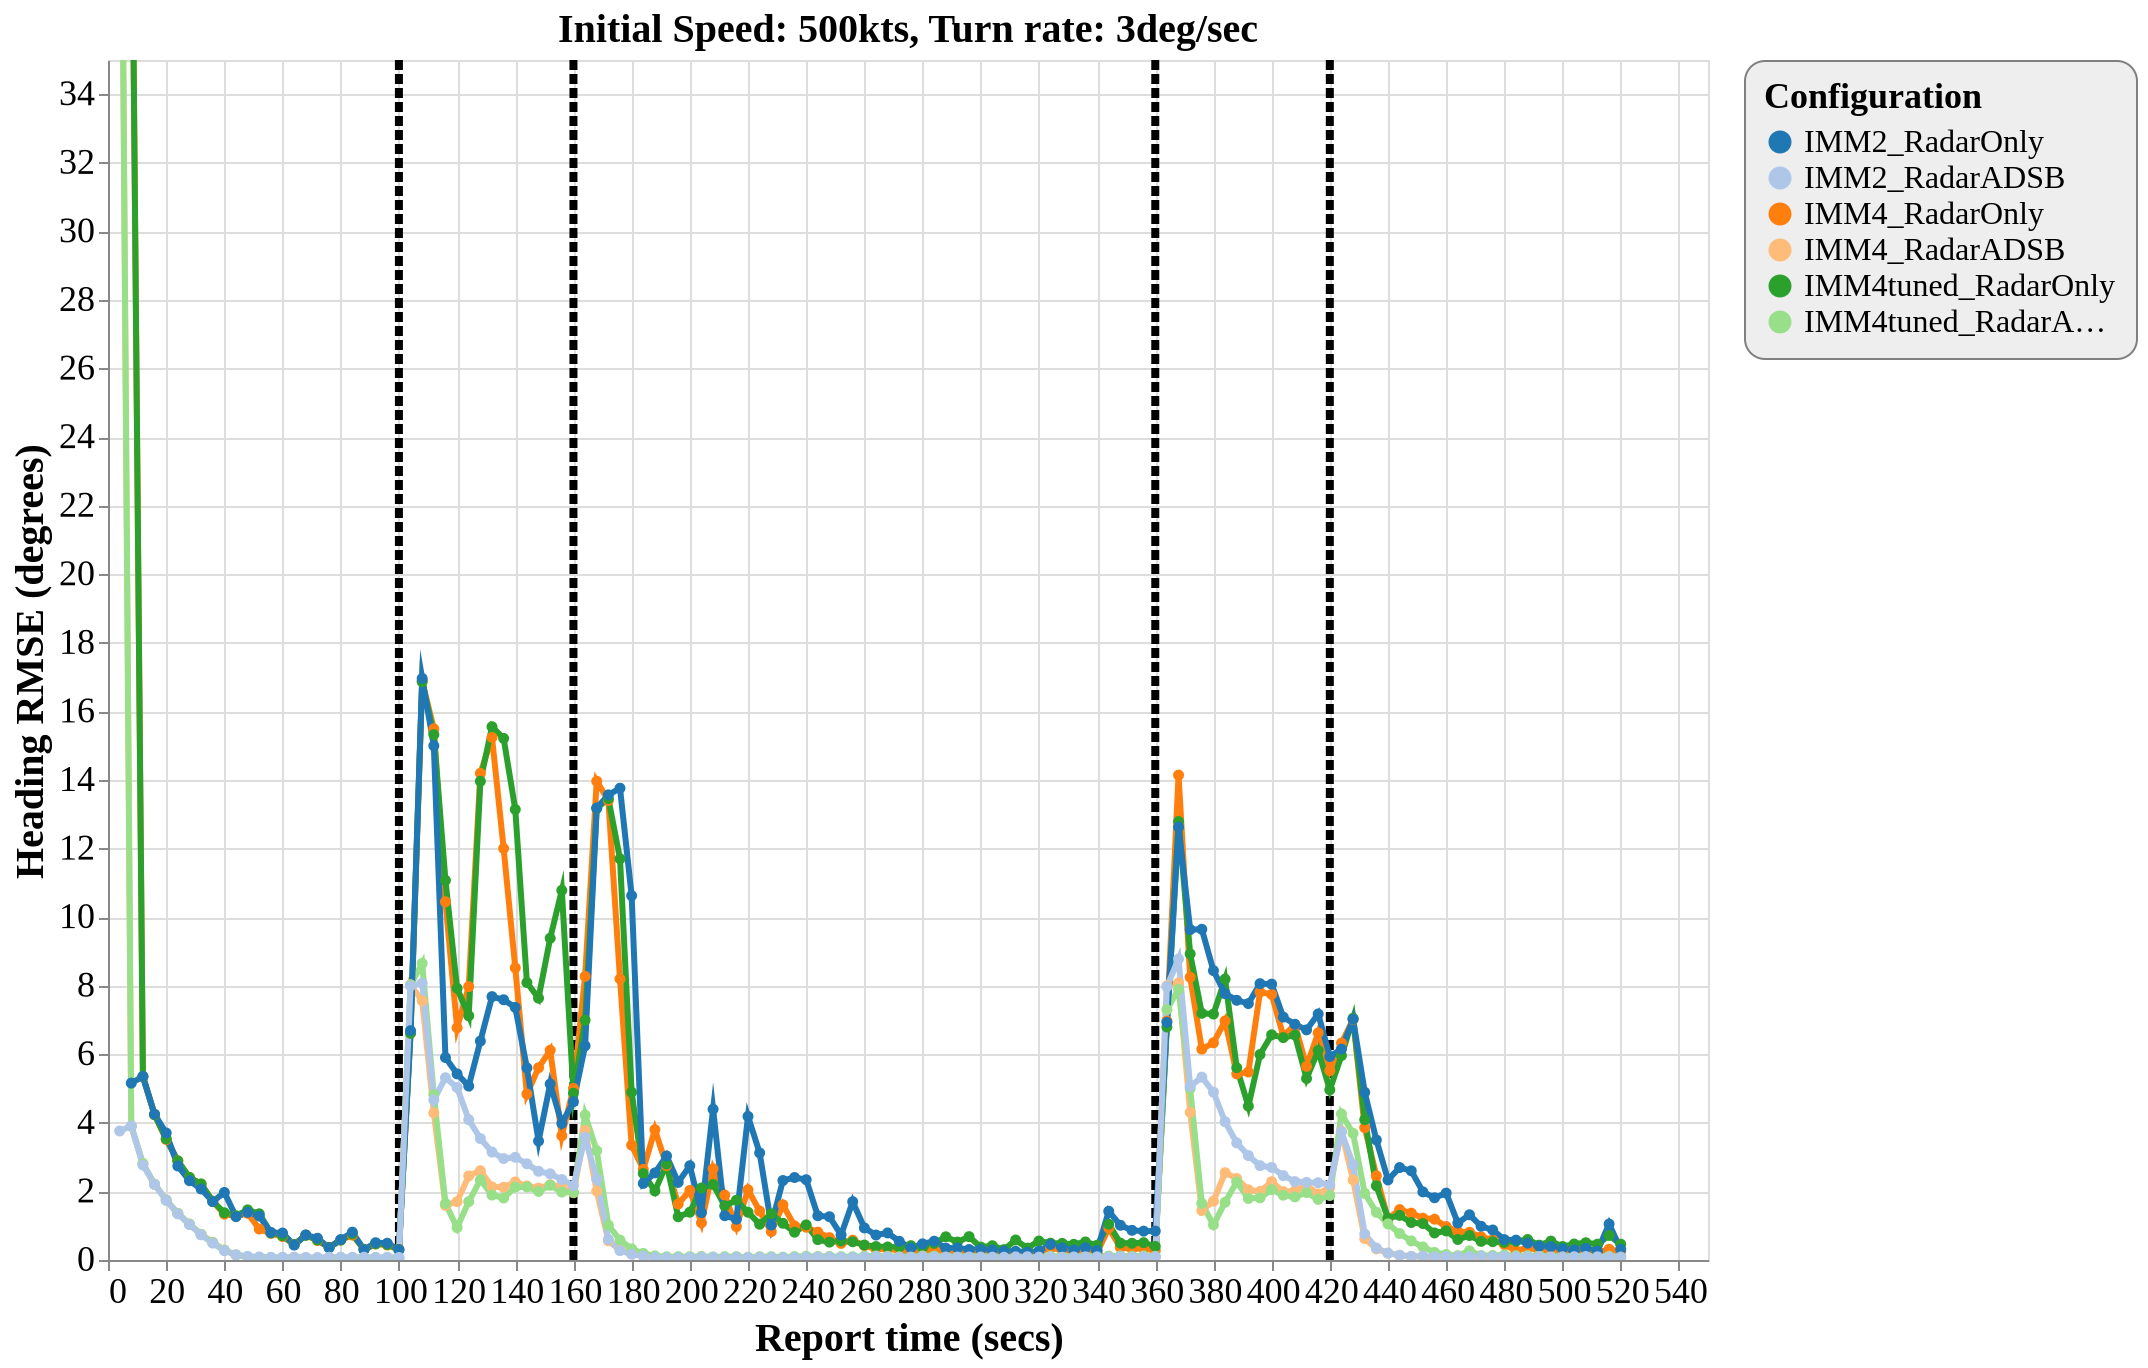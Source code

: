 {
  "config": {
    "view": {
      "continuousWidth": 800,
      "continuousHeight": 600
    },
    "axisX": {
      "labelFontSize": 18,
      "titleFontSize": 20
    },
    "axisY": {
      "labelFontSize": 18,
      "titleFontSize": 20
    },
    "font": "Times New Roman",
    "legend": {
      "cornerRadius": 10,
      "fillColor": "#EEEEEE",
      "labelFontSize": 16,
      "padding": 10,
      "strokeColor": "gray",
      "titleFontSize": 18
    },
    "title": {
      "fontSize": 20
    }
  },
  "layer": [
    {
      "data": {
        "name": "data-9377e1aceba942f4cba5f2d07315856c"
      },
      "mark": {
        "type": "rule",
        "strokeDash": [
          5,
          2
        ],
        "strokeWidth": 4
      },
      "encoding": {
        "color": {
          "type": "nominal",
          "field": "color",
          "scale": null
        },
        "x": {
          "type": "quantitative",
          "field": "tt"
        }
      }
    },
    {
      "data": {
        "name": "data-d1f6c4398a21816cdd3a8d158698f8a1"
      },
      "mark": {
        "type": "line",
        "point": true,
        "strokeWidth": 3
      },
      "encoding": {
        "color": {
          "type": "ordinal",
          "field": "config",
          "scale": {
            "scheme": "category20"
          },
          "sort": [
            "IMM2_RadarOnly",
            "IMM2_RadarADSB",
            "IMM4_RadarOnly",
            "IMM4_RadarADSB",
            "IMM4tuned_RadarOnly",
            "IMM4tuned_RadarADSB"
          ],
          "title": "Configuration"
        },
        "x": {
          "type": "quantitative",
          "field": "time",
          "title": "Report time (secs)"
        },
        "y": {
          "type": "quantitative",
          "field": "rmse_hdg",
          "scale": {
            "domain": [
              0,
              35
            ],
            "zero": false
          },
          "title": "Heading RMSE (degrees)"
        }
      },
      "selection": {
        "selector155": {
          "type": "interval",
          "bind": "scales",
          "encodings": [
            "x",
            "y"
          ]
        }
      },
      "title": "Initial Speed: 500kts, Turn rate: 3deg/sec"
    }
  ],
  "$schema": "https://vega.github.io/schema/vega-lite/v4.8.1.json",
  "datasets": {
    "data-9377e1aceba942f4cba5f2d07315856c": [
      {
        "tt": 100,
        "color": "black"
      },
      {
        "tt": 160,
        "color": "black"
      },
      {
        "tt": 360,
        "color": "black"
      },
      {
        "tt": 420,
        "color": "black"
      }
    ],
    "data-d1f6c4398a21816cdd3a8d158698f8a1": [
      {
        "scenario": "turns_new_15",
        "config": "IMM4_RadarOnly",
        "time": 4,
        "rmse_hdg": 90.0,
        "rmse_tr": 0.0,
        "p_uni": 0.0,
        "p_turn": 0.0
      },
      {
        "scenario": "turns_new_15",
        "config": "IMM4_RadarOnly",
        "time": 8,
        "rmse_hdg": 42.49118323302345,
        "rmse_tr": 0.0,
        "p_uni": 0.7539152542372881,
        "p_turn": 0.0086101694915254
      },
      {
        "scenario": "turns_new_15",
        "config": "IMM4_RadarOnly",
        "time": 12,
        "rmse_hdg": 5.352385053186641,
        "rmse_tr": 8.164965809277261e-05,
        "p_uni": 0.9490651515151516,
        "p_turn": 0.01725
      },
      {
        "scenario": "turns_new_15",
        "config": "IMM4_RadarOnly",
        "time": 16,
        "rmse_hdg": 4.238198274666325,
        "rmse_tr": 0.0028472118615613,
        "p_uni": 0.9220553846153846,
        "p_turn": 0.0269692307692307
      },
      {
        "scenario": "turns_new_15",
        "config": "IMM4_RadarOnly",
        "time": 20,
        "rmse_hdg": 3.5141210245724985,
        "rmse_tr": 0.0208802095460014,
        "p_uni": 0.878509589041096,
        "p_turn": 0.0428630136986301
      },
      {
        "scenario": "turns_new_15",
        "config": "IMM4_RadarOnly",
        "time": 24,
        "rmse_hdg": 2.892480826787506,
        "rmse_tr": 0.0165068026381044,
        "p_uni": 0.886432,
        "p_turn": 0.0402853333333333
      },
      {
        "scenario": "turns_new_15",
        "config": "IMM4_RadarOnly",
        "time": 28,
        "rmse_hdg": 2.4040877435709125,
        "rmse_tr": 0.0257596348553077,
        "p_uni": 0.8783318181818183,
        "p_turn": 0.0423363636363636
      },
      {
        "scenario": "turns_new_15",
        "config": "IMM4_RadarOnly",
        "time": 32,
        "rmse_hdg": 2.2081801238711165,
        "rmse_tr": 0.0195112580114453,
        "p_uni": 0.8917067567567567,
        "p_turn": 0.0331418918918918
      },
      {
        "scenario": "turns_new_15",
        "config": "IMM4_RadarOnly",
        "time": 36,
        "rmse_hdg": 1.7097812573694764,
        "rmse_tr": 0.0208589636280512,
        "p_uni": 0.8897155844155844,
        "p_turn": 0.0342064935064935
      },
      {
        "scenario": "turns_new_15",
        "config": "IMM4_RadarOnly",
        "time": 40,
        "rmse_hdg": 1.337456487169756,
        "rmse_tr": 0.0111923692949608,
        "p_uni": 0.9014942028985508,
        "p_turn": 0.0277449275362318
      },
      {
        "scenario": "turns_new_15",
        "config": "IMM4_RadarOnly",
        "time": 44,
        "rmse_hdg": 1.278801522259546,
        "rmse_tr": 0.0086921500344979,
        "p_uni": 0.9185972222222222,
        "p_turn": 0.0226194444444444
      },
      {
        "scenario": "turns_new_15",
        "config": "IMM4_RadarOnly",
        "time": 48,
        "rmse_hdg": 1.363325986871399,
        "rmse_tr": 0.0342293589493654,
        "p_uni": 0.9049436619718312,
        "p_turn": 0.0294422535211267
      },
      {
        "scenario": "turns_new_15",
        "config": "IMM4_RadarOnly",
        "time": 52,
        "rmse_hdg": 0.9021688842185672,
        "rmse_tr": 0.0269842546682319,
        "p_uni": 0.90728115942029,
        "p_turn": 0.0289362318840579
      },
      {
        "scenario": "turns_new_15",
        "config": "IMM4_RadarOnly",
        "time": 56,
        "rmse_hdg": 0.7755864716458118,
        "rmse_tr": 0.0184443207722594,
        "p_uni": 0.904171875,
        "p_turn": 0.0297375
      },
      {
        "scenario": "turns_new_15",
        "config": "IMM4_RadarOnly",
        "time": 60,
        "rmse_hdg": 0.6852272350369346,
        "rmse_tr": 0.0255067459882496,
        "p_uni": 0.8907818181818182,
        "p_turn": 0.0302590909090909
      },
      {
        "scenario": "turns_new_15",
        "config": "IMM4_RadarOnly",
        "time": 64,
        "rmse_hdg": 0.4548504027577514,
        "rmse_tr": 0.0087947269555241,
        "p_uni": 0.9042111111111112,
        "p_turn": 0.0257888888888888
      },
      {
        "scenario": "turns_new_15",
        "config": "IMM4_RadarOnly",
        "time": 68,
        "rmse_hdg": 0.7246047198300606,
        "rmse_tr": 0.0097753363113501,
        "p_uni": 0.910232,
        "p_turn": 0.024456
      },
      {
        "scenario": "turns_new_15",
        "config": "IMM4_RadarOnly",
        "time": 72,
        "rmse_hdg": 0.5678195555095353,
        "rmse_tr": 0.0186284728305892,
        "p_uni": 0.9341380952380952,
        "p_turn": 0.0130047619047619
      },
      {
        "scenario": "turns_new_15",
        "config": "IMM4_RadarOnly",
        "time": 76,
        "rmse_hdg": 0.3695116897865187,
        "rmse_tr": 0.0073440073831964,
        "p_uni": 0.9443444444444444,
        "p_turn": 0.0144055555555555
      },
      {
        "scenario": "turns_new_15",
        "config": "IMM4_RadarOnly",
        "time": 80,
        "rmse_hdg": 0.5836848464711075,
        "rmse_tr": 0.0091764263196518,
        "p_uni": 0.932148,
        "p_turn": 0.020692
      },
      {
        "scenario": "turns_new_15",
        "config": "IMM4_RadarOnly",
        "time": 84,
        "rmse_hdg": 0.7248448109768039,
        "rmse_tr": 0.0171922047673329,
        "p_uni": 0.8747619047619049,
        "p_turn": 0.0241428571428571
      },
      {
        "scenario": "turns_new_15",
        "config": "IMM4_RadarOnly",
        "time": 88,
        "rmse_hdg": 0.3101433360381775,
        "rmse_tr": 0.0057518113089124,
        "p_uni": 0.9562111111111112,
        "p_turn": 0.0110222222222222
      },
      {
        "scenario": "turns_new_15",
        "config": "IMM4_RadarOnly",
        "time": 92,
        "rmse_hdg": 0.465995708134742,
        "rmse_tr": 0.0080200748126186,
        "p_uni": 0.96292,
        "p_turn": 0.010568
      },
      {
        "scenario": "turns_new_15",
        "config": "IMM4_RadarOnly",
        "time": 96,
        "rmse_hdg": 0.4370300196728341,
        "rmse_tr": 0.0134684463699065,
        "p_uni": 0.9544523809523808,
        "p_turn": 0.0109
      },
      {
        "scenario": "turns_new_15",
        "config": "IMM4_RadarOnly",
        "time": 100,
        "rmse_hdg": 0.3087155052113428,
        "rmse_tr": 0.0046465606975255,
        "p_uni": 0.9663736842105264,
        "p_turn": 0.0099894736842105
      },
      {
        "scenario": "turns_new_15",
        "config": "IMM4_RadarOnly",
        "time": 104,
        "rmse_hdg": 6.623822574176233,
        "rmse_tr": 3.0020787204452186,
        "p_uni": 0.9430333333333332,
        "p_turn": 0.0148083333333333
      },
      {
        "scenario": "turns_new_15",
        "config": "IMM4_RadarOnly",
        "time": 108,
        "rmse_hdg": 16.882702036939918,
        "rmse_tr": 3.0008499614196613,
        "p_uni": 0.914004761904762,
        "p_turn": 0.0188238095238095
      },
      {
        "scenario": "turns_new_15",
        "config": "IMM4_RadarOnly",
        "time": 112,
        "rmse_hdg": 15.491814526319848,
        "rmse_tr": 2.7262065283582526,
        "p_uni": 0.1817157894736842,
        "p_turn": 0.6414
      },
      {
        "scenario": "turns_new_15",
        "config": "IMM4_RadarOnly",
        "time": 116,
        "rmse_hdg": 10.4474854806695,
        "rmse_tr": 2.480834525396646,
        "p_uni": 0.0099519999999999,
        "p_turn": 0.94376
      },
      {
        "scenario": "turns_new_15",
        "config": "IMM4_RadarOnly",
        "time": 120,
        "rmse_hdg": 6.77502837355682,
        "rmse_tr": 2.313983753508222,
        "p_uni": 0.00998,
        "p_turn": 0.96209
      },
      {
        "scenario": "turns_new_15",
        "config": "IMM4_RadarOnly",
        "time": 124,
        "rmse_hdg": 7.973683273810953,
        "rmse_tr": 1.809133527701212,
        "p_uni": 0.0105473684210526,
        "p_turn": 0.9639526315789474
      },
      {
        "scenario": "turns_new_15",
        "config": "IMM4_RadarOnly",
        "time": 128,
        "rmse_hdg": 14.194682983119067,
        "rmse_tr": 1.4998601784833143,
        "p_uni": 0.0099541666666666,
        "p_turn": 0.9475041666666666
      },
      {
        "scenario": "turns_new_15",
        "config": "IMM4_RadarOnly",
        "time": 132,
        "rmse_hdg": 15.242020387340228,
        "rmse_tr": 1.4505935853987495,
        "p_uni": 0.0099857142857142,
        "p_turn": 0.9690523809523808
      },
      {
        "scenario": "turns_new_15",
        "config": "IMM4_RadarOnly",
        "time": 136,
        "rmse_hdg": 12.003950367807164,
        "rmse_tr": 1.3327730253956305,
        "p_uni": 0.01115,
        "p_turn": 0.8294666666666666
      },
      {
        "scenario": "turns_new_15",
        "config": "IMM4_RadarOnly",
        "time": 140,
        "rmse_hdg": 8.521859552421645,
        "rmse_tr": 1.4788269459270749,
        "p_uni": 0.102208,
        "p_turn": 0.466228
      },
      {
        "scenario": "turns_new_15",
        "config": "IMM4_RadarOnly",
        "time": 144,
        "rmse_hdg": 4.839291425257566,
        "rmse_tr": 1.4887506651072042,
        "p_uni": 0.1246095238095238,
        "p_turn": 0.4340761904761905
      },
      {
        "scenario": "turns_new_15",
        "config": "IMM4_RadarOnly",
        "time": 148,
        "rmse_hdg": 5.606839772397044,
        "rmse_tr": 1.362166652188099,
        "p_uni": 0.1666555555555555,
        "p_turn": 0.6795777777777778
      },
      {
        "scenario": "turns_new_15",
        "config": "IMM4_RadarOnly",
        "time": 152,
        "rmse_hdg": 6.117448281759318,
        "rmse_tr": 1.287031599424298,
        "p_uni": 0.0896958333333333,
        "p_turn": 0.8356791666666666
      },
      {
        "scenario": "turns_new_15",
        "config": "IMM4_RadarOnly",
        "time": 156,
        "rmse_hdg": 3.624573006513381,
        "rmse_tr": 1.159871246381174,
        "p_uni": 0.0183863636363636,
        "p_turn": 0.9581681818181818
      },
      {
        "scenario": "turns_new_15",
        "config": "IMM4_RadarOnly",
        "time": 160,
        "rmse_hdg": 5.00470790306487,
        "rmse_tr": 1.0117192226875773,
        "p_uni": 0.0108166666666666,
        "p_turn": 0.9599166666666668
      },
      {
        "scenario": "turns_new_15",
        "config": "IMM4_RadarOnly",
        "time": 164,
        "rmse_hdg": 8.27182038610608,
        "rmse_tr": 1.966246981455619,
        "p_uni": 0.0391458333333333,
        "p_turn": 0.8843041666666666
      },
      {
        "scenario": "turns_new_15",
        "config": "IMM4_RadarOnly",
        "time": 168,
        "rmse_hdg": 13.965078035781058,
        "rmse_tr": 2.0252470065963,
        "p_uni": 0.0287318181818181,
        "p_turn": 0.9358227272727272
      },
      {
        "scenario": "turns_new_15",
        "config": "IMM4_RadarOnly",
        "time": 172,
        "rmse_hdg": 13.40180108128092,
        "rmse_tr": 1.8203920496542616,
        "p_uni": 0.1628944444444444,
        "p_turn": 0.5631833333333334
      },
      {
        "scenario": "turns_new_15",
        "config": "IMM4_RadarOnly",
        "time": 176,
        "rmse_hdg": 8.19731841315601,
        "rmse_tr": 1.5485441255417942,
        "p_uni": 0.2437,
        "p_turn": 0.51895
      },
      {
        "scenario": "turns_new_15",
        "config": "IMM4_RadarOnly",
        "time": 180,
        "rmse_hdg": 3.3493418620813995,
        "rmse_tr": 1.505684567503493,
        "p_uni": 0.4366863636363636,
        "p_turn": 0.2551818181818182
      },
      {
        "scenario": "turns_new_15",
        "config": "IMM4_RadarOnly",
        "time": 184,
        "rmse_hdg": 2.6438135335155555,
        "rmse_tr": 1.3388480116627628,
        "p_uni": 0.4500611111111111,
        "p_turn": 0.1415777777777777
      },
      {
        "scenario": "turns_new_15",
        "config": "IMM4_RadarOnly",
        "time": 188,
        "rmse_hdg": 3.801673425392214,
        "rmse_tr": 1.1933287761202556,
        "p_uni": 0.5494416666666667,
        "p_turn": 0.1775333333333333
      },
      {
        "scenario": "turns_new_15",
        "config": "IMM4_RadarOnly",
        "time": 192,
        "rmse_hdg": 2.7523395007289184,
        "rmse_tr": 1.184862473991276,
        "p_uni": 0.6240954545454546,
        "p_turn": 0.0698363636363636
      },
      {
        "scenario": "turns_new_15",
        "config": "IMM4_RadarOnly",
        "time": 196,
        "rmse_hdg": 1.6318888170188264,
        "rmse_tr": 1.0718542712929258,
        "p_uni": 0.6412111111111112,
        "p_turn": 0.0401555555555555
      },
      {
        "scenario": "turns_new_15",
        "config": "IMM4_RadarOnly",
        "time": 200,
        "rmse_hdg": 2.029101812789752,
        "rmse_tr": 0.9501506086756282,
        "p_uni": 0.743,
        "p_turn": 0.0360958333333333
      },
      {
        "scenario": "turns_new_15",
        "config": "IMM4_RadarOnly",
        "time": 204,
        "rmse_hdg": 1.0842574812812154,
        "rmse_tr": 0.9474217155748844,
        "p_uni": 0.7990333333333333,
        "p_turn": 0.0140619047619047
      },
      {
        "scenario": "turns_new_15",
        "config": "IMM4_RadarOnly",
        "time": 208,
        "rmse_hdg": 2.6602119798575816,
        "rmse_tr": 0.8701851016370662,
        "p_uni": 0.7303555555555555,
        "p_turn": 0.0229888888888888
      },
      {
        "scenario": "turns_new_15",
        "config": "IMM4_RadarOnly",
        "time": 212,
        "rmse_hdg": 1.8909405067320293,
        "rmse_tr": 0.7599651060410603,
        "p_uni": 0.8259839999999999,
        "p_turn": 0.017216
      },
      {
        "scenario": "turns_new_15",
        "config": "IMM4_RadarOnly",
        "time": 216,
        "rmse_hdg": 0.9736749237516872,
        "rmse_tr": 0.7578285803154017,
        "p_uni": 0.8442952380952381,
        "p_turn": 0.0129333333333333
      },
      {
        "scenario": "turns_new_15",
        "config": "IMM4_RadarOnly",
        "time": 220,
        "rmse_hdg": 2.0485496224293795,
        "rmse_tr": 0.6994902143704371,
        "p_uni": 0.7773833333333333,
        "p_turn": 0.0310611111111111
      },
      {
        "scenario": "turns_new_15",
        "config": "IMM4_RadarOnly",
        "time": 224,
        "rmse_hdg": 1.4277352695790582,
        "rmse_tr": 0.6101644381640083,
        "p_uni": 0.852596,
        "p_turn": 0.017352
      },
      {
        "scenario": "turns_new_15",
        "config": "IMM4_RadarOnly",
        "time": 228,
        "rmse_hdg": 0.828550081826828,
        "rmse_tr": 0.6068890570928492,
        "p_uni": 0.908604761904762,
        "p_turn": 0.0136238095238095
      },
      {
        "scenario": "turns_new_15",
        "config": "IMM4_RadarOnly",
        "time": 232,
        "rmse_hdg": 1.6073615371505938,
        "rmse_tr": 0.5594371044978058,
        "p_uni": 0.8307444444444445,
        "p_turn": 0.0118166666666666
      },
      {
        "scenario": "turns_new_15",
        "config": "IMM4_RadarOnly",
        "time": 236,
        "rmse_hdg": 0.9944173716759572,
        "rmse_tr": 0.4653622396487591,
        "p_uni": 0.924725,
        "p_turn": 0.016265909090909
      },
      {
        "scenario": "turns_new_15",
        "config": "IMM4_RadarOnly",
        "time": 240,
        "rmse_hdg": 0.955654599887281,
        "rmse_tr": 0.4128587940896292,
        "p_uni": 0.8753557142857143,
        "p_turn": 0.0223557142857142
      },
      {
        "scenario": "turns_new_15",
        "config": "IMM4_RadarOnly",
        "time": 244,
        "rmse_hdg": 0.8130483497600971,
        "rmse_tr": 0.3235946074952424,
        "p_uni": 0.8967857142857143,
        "p_turn": 0.0201174603174603
      },
      {
        "scenario": "turns_new_15",
        "config": "IMM4_RadarOnly",
        "time": 248,
        "rmse_hdg": 0.6514427308512629,
        "rmse_tr": 0.2447327460183541,
        "p_uni": 0.909375,
        "p_turn": 0.0214394736842105
      },
      {
        "scenario": "turns_new_15",
        "config": "IMM4_RadarOnly",
        "time": 252,
        "rmse_hdg": 0.4836427339655267,
        "rmse_tr": 0.2007891361749493,
        "p_uni": 0.9074470588235296,
        "p_turn": 0.0236926470588235
      },
      {
        "scenario": "turns_new_15",
        "config": "IMM4_RadarOnly",
        "time": 256,
        "rmse_hdg": 0.5778820747416283,
        "rmse_tr": 0.1608075342666601,
        "p_uni": 0.8928276923076923,
        "p_turn": 0.0249907692307692
      },
      {
        "scenario": "turns_new_15",
        "config": "IMM4_RadarOnly",
        "time": 260,
        "rmse_hdg": 0.4205462577762106,
        "rmse_tr": 0.1216482194517233,
        "p_uni": 0.913287323943662,
        "p_turn": 0.0230577464788732
      },
      {
        "scenario": "turns_new_15",
        "config": "IMM4_RadarOnly",
        "time": 264,
        "rmse_hdg": 0.3156163789002976,
        "rmse_tr": 0.0992157224891352,
        "p_uni": 0.9212876712328768,
        "p_turn": 0.0210136986301369
      },
      {
        "scenario": "turns_new_15",
        "config": "IMM4_RadarOnly",
        "time": 268,
        "rmse_hdg": 0.3219730837611557,
        "rmse_tr": 0.0746748827648361,
        "p_uni": 0.912876811594203,
        "p_turn": 0.0225521739130434
      },
      {
        "scenario": "turns_new_15",
        "config": "IMM4_RadarOnly",
        "time": 272,
        "rmse_hdg": 0.2826204598473429,
        "rmse_tr": 0.0564791602322532,
        "p_uni": 0.9221364864864864,
        "p_turn": 0.0221918918918918
      },
      {
        "scenario": "turns_new_15",
        "config": "IMM4_RadarOnly",
        "time": 276,
        "rmse_hdg": 0.2255404468176038,
        "rmse_tr": 0.0475499621883087,
        "p_uni": 0.9239013698630136,
        "p_turn": 0.0209328767123287
      },
      {
        "scenario": "turns_new_15",
        "config": "IMM4_RadarOnly",
        "time": 280,
        "rmse_hdg": 0.2706869567811297,
        "rmse_tr": 0.0364417539173326,
        "p_uni": 0.9065728571428572,
        "p_turn": 0.0252757142857142
      },
      {
        "scenario": "turns_new_15",
        "config": "IMM4_RadarOnly",
        "time": 284,
        "rmse_hdg": 0.3165944587039561,
        "rmse_tr": 0.027181111465737,
        "p_uni": 0.9214179487179488,
        "p_turn": 0.0239641025641025
      },
      {
        "scenario": "turns_new_15",
        "config": "IMM4_RadarOnly",
        "time": 288,
        "rmse_hdg": 0.2331612727372969,
        "rmse_tr": 0.026672110762692,
        "p_uni": 0.9073044776119404,
        "p_turn": 0.0305776119402985
      },
      {
        "scenario": "turns_new_15",
        "config": "IMM4_RadarOnly",
        "time": 292,
        "rmse_hdg": 0.2265696423109281,
        "rmse_tr": 0.0219731750672316,
        "p_uni": 0.9199197183098592,
        "p_turn": 0.0239154929577464
      },
      {
        "scenario": "turns_new_15",
        "config": "IMM4_RadarOnly",
        "time": 296,
        "rmse_hdg": 0.2610278267077877,
        "rmse_tr": 0.0214210576425702,
        "p_uni": 0.9013092105263156,
        "p_turn": 0.033003947368421
      },
      {
        "scenario": "turns_new_15",
        "config": "IMM4_RadarOnly",
        "time": 300,
        "rmse_hdg": 0.2546320875302254,
        "rmse_tr": 0.0159800222500192,
        "p_uni": 0.9177597222222222,
        "p_turn": 0.0252069444444444
      },
      {
        "scenario": "turns_new_15",
        "config": "IMM4_RadarOnly",
        "time": 304,
        "rmse_hdg": 0.2396228654512333,
        "rmse_tr": 0.0136901316970419,
        "p_uni": 0.922,
        "p_turn": 0.0227558823529411
      },
      {
        "scenario": "turns_new_15",
        "config": "IMM4_RadarOnly",
        "time": 308,
        "rmse_hdg": 0.2017993383858669,
        "rmse_tr": 0.0123089672871315,
        "p_uni": 0.923777027027027,
        "p_turn": 0.0225635135135135
      },
      {
        "scenario": "turns_new_15",
        "config": "IMM4_RadarOnly",
        "time": 312,
        "rmse_hdg": 0.2004115484007707,
        "rmse_tr": 0.0143555652456156,
        "p_uni": 0.9143929577464788,
        "p_turn": 0.0269732394366197
      },
      {
        "scenario": "turns_new_15",
        "config": "IMM4_RadarOnly",
        "time": 316,
        "rmse_hdg": 0.1739675426117001,
        "rmse_tr": 0.0112632209895226,
        "p_uni": 0.9153029411764706,
        "p_turn": 0.0227558823529411
      },
      {
        "scenario": "turns_new_15",
        "config": "IMM4_RadarOnly",
        "time": 320,
        "rmse_hdg": 0.2336122142925477,
        "rmse_tr": 0.0104048770615835,
        "p_uni": 0.9025733333333332,
        "p_turn": 0.02676
      },
      {
        "scenario": "turns_new_15",
        "config": "IMM4_RadarOnly",
        "time": 324,
        "rmse_hdg": 0.3509061628628594,
        "rmse_tr": 0.0103203551164545,
        "p_uni": 0.9126486486486488,
        "p_turn": 0.0267662162162162
      },
      {
        "scenario": "turns_new_15",
        "config": "IMM4_RadarOnly",
        "time": 328,
        "rmse_hdg": 0.2928181445085376,
        "rmse_tr": 0.0076127686537384,
        "p_uni": 0.9153013698630136,
        "p_turn": 0.0229739726027397
      },
      {
        "scenario": "turns_new_15",
        "config": "IMM4_RadarOnly",
        "time": 332,
        "rmse_hdg": 0.246272207120497,
        "rmse_tr": 0.0074348585199801,
        "p_uni": 0.9152272727272728,
        "p_turn": 0.0233212121212121
      },
      {
        "scenario": "turns_new_15",
        "config": "IMM4_RadarOnly",
        "time": 336,
        "rmse_hdg": 0.2857335506583529,
        "rmse_tr": 0.0088626610317319,
        "p_uni": 0.9166802816901408,
        "p_turn": 0.0262718309859154
      },
      {
        "scenario": "turns_new_15",
        "config": "IMM4_RadarOnly",
        "time": 340,
        "rmse_hdg": 0.2118601477914655,
        "rmse_tr": 0.0100348974417612,
        "p_uni": 0.9064097222222222,
        "p_turn": 0.0278999999999999
      },
      {
        "scenario": "turns_new_15",
        "config": "IMM4_RadarOnly",
        "time": 344,
        "rmse_hdg": 0.9322344721748428,
        "rmse_tr": 0.0188742623108236,
        "p_uni": 0.8860958333333334,
        "p_turn": 0.0346777777777777
      },
      {
        "scenario": "turns_new_15",
        "config": "IMM4_RadarOnly",
        "time": 348,
        "rmse_hdg": 0.3632426261873069,
        "rmse_tr": 0.0110934943294868,
        "p_uni": 0.9085561643835616,
        "p_turn": 0.0267561643835616
      },
      {
        "scenario": "turns_new_15",
        "config": "IMM4_RadarOnly",
        "time": 352,
        "rmse_hdg": 0.324102490336658,
        "rmse_tr": 0.00926192106521,
        "p_uni": 0.9131651515151517,
        "p_turn": 0.0252560606060606
      },
      {
        "scenario": "turns_new_15",
        "config": "IMM4_RadarOnly",
        "time": 356,
        "rmse_hdg": 0.3393405369241908,
        "rmse_tr": 0.0083564904914284,
        "p_uni": 0.9109573333333332,
        "p_turn": 0.02592
      },
      {
        "scenario": "turns_new_15",
        "config": "IMM4_RadarOnly",
        "time": 360,
        "rmse_hdg": 0.2757281766473277,
        "rmse_tr": 0.0071814639633945,
        "p_uni": 0.9181205479452056,
        "p_turn": 0.0231958904109589
      },
      {
        "scenario": "turns_new_15",
        "config": "IMM4_RadarOnly",
        "time": 364,
        "rmse_hdg": 6.968758192662023,
        "rmse_tr": 2.996913132634782,
        "p_uni": 0.9040470588235294,
        "p_turn": 0.0281308823529411
      },
      {
        "scenario": "turns_new_15",
        "config": "IMM4_RadarOnly",
        "time": 368,
        "rmse_hdg": 14.142233263884927,
        "rmse_tr": 2.826380248562933,
        "p_uni": 0.4287346666666666,
        "p_turn": 0.3987853333333333
      },
      {
        "scenario": "turns_new_15",
        "config": "IMM4_RadarOnly",
        "time": 372,
        "rmse_hdg": 8.248192038890858,
        "rmse_tr": 2.355962857200224,
        "p_uni": 0.0168352112676056,
        "p_turn": 0.9352197183098592
      },
      {
        "scenario": "turns_new_15",
        "config": "IMM4_RadarOnly",
        "time": 376,
        "rmse_hdg": 6.151262511405181,
        "rmse_tr": 1.889497195188445,
        "p_uni": 0.024103125,
        "p_turn": 0.9509921875
      },
      {
        "scenario": "turns_new_15",
        "config": "IMM4_RadarOnly",
        "time": 380,
        "rmse_hdg": 6.3349568551644335,
        "rmse_tr": 1.3695384419015604,
        "p_uni": 0.0422320512820512,
        "p_turn": 0.9214461538461538
      },
      {
        "scenario": "turns_new_15",
        "config": "IMM4_RadarOnly",
        "time": 384,
        "rmse_hdg": 6.972972029334698,
        "rmse_tr": 0.8966433035316307,
        "p_uni": 0.0370202898550724,
        "p_turn": 0.9153115942028984
      },
      {
        "scenario": "turns_new_15",
        "config": "IMM4_RadarOnly",
        "time": 388,
        "rmse_hdg": 5.427776759277742,
        "rmse_tr": 0.4545299271408503,
        "p_uni": 0.06268,
        "p_turn": 0.8747111111111111
      },
      {
        "scenario": "turns_new_15",
        "config": "IMM4_RadarOnly",
        "time": 392,
        "rmse_hdg": 5.482165741079581,
        "rmse_tr": 0.3803906884156516,
        "p_uni": 0.1158466666666666,
        "p_turn": 0.7620158333333333
      },
      {
        "scenario": "turns_new_15",
        "config": "IMM4_RadarOnly",
        "time": 396,
        "rmse_hdg": 7.814692178101207,
        "rmse_tr": 0.4968975140092486,
        "p_uni": 0.1526838095238095,
        "p_turn": 0.6980752380952381
      },
      {
        "scenario": "turns_new_15",
        "config": "IMM4_RadarOnly",
        "time": 400,
        "rmse_hdg": 7.747999798499121,
        "rmse_tr": 0.4850990344458943,
        "p_uni": 0.1154398305084745,
        "p_turn": 0.7698322033898305
      },
      {
        "scenario": "turns_new_15",
        "config": "IMM4_RadarOnly",
        "time": 404,
        "rmse_hdg": 6.535678961013971,
        "rmse_tr": 0.3450348051713928,
        "p_uni": 0.0735949152542373,
        "p_turn": 0.8618559322033899
      },
      {
        "scenario": "turns_new_15",
        "config": "IMM4_RadarOnly",
        "time": 408,
        "rmse_hdg": 6.859092553690573,
        "rmse_tr": 0.2874362763999252,
        "p_uni": 0.0641102803738317,
        "p_turn": 0.8797252336448598
      },
      {
        "scenario": "turns_new_15",
        "config": "IMM4_RadarOnly",
        "time": 412,
        "rmse_hdg": 5.647865303384059,
        "rmse_tr": 0.2320531404657131,
        "p_uni": 0.0790559322033898,
        "p_turn": 0.8557491525423728
      },
      {
        "scenario": "turns_new_15",
        "config": "IMM4_RadarOnly",
        "time": 416,
        "rmse_hdg": 6.623323414743773,
        "rmse_tr": 0.2585665179874183,
        "p_uni": 0.0734620689655172,
        "p_turn": 0.8749189655172414
      },
      {
        "scenario": "turns_new_15",
        "config": "IMM4_RadarOnly",
        "time": 420,
        "rmse_hdg": 5.523462250716009,
        "rmse_tr": 0.2825028741416715,
        "p_uni": 0.0695627118644067,
        "p_turn": 0.8793983050847458
      },
      {
        "scenario": "turns_new_15",
        "config": "IMM4_RadarOnly",
        "time": 424,
        "rmse_hdg": 6.32558549831964,
        "rmse_tr": 2.9620238387012487,
        "p_uni": 0.0762991379310344,
        "p_turn": 0.8653568965517241
      },
      {
        "scenario": "turns_new_15",
        "config": "IMM4_RadarOnly",
        "time": 428,
        "rmse_hdg": 7.014896603584002,
        "rmse_tr": 2.4380605791152723,
        "p_uni": 0.2304923076923077,
        "p_turn": 0.6058376068376068
      },
      {
        "scenario": "turns_new_15",
        "config": "IMM4_RadarOnly",
        "time": 432,
        "rmse_hdg": 3.859323099017325,
        "rmse_tr": 1.632570693349176,
        "p_uni": 0.442684347826087,
        "p_turn": 0.3096373913043478
      },
      {
        "scenario": "turns_new_15",
        "config": "IMM4_RadarOnly",
        "time": 436,
        "rmse_hdg": 2.453749242450741,
        "rmse_tr": 1.0495992973922033,
        "p_uni": 0.5593577586206896,
        "p_turn": 0.1719155172413793
      },
      {
        "scenario": "turns_new_15",
        "config": "IMM4_RadarOnly",
        "time": 440,
        "rmse_hdg": 1.1998522636330922,
        "rmse_tr": 0.6932168872857771,
        "p_uni": 0.6648418181818182,
        "p_turn": 0.10352
      },
      {
        "scenario": "turns_new_15",
        "config": "IMM4_RadarOnly",
        "time": 444,
        "rmse_hdg": 1.4710335378302857,
        "rmse_tr": 0.4602570269169677,
        "p_uni": 0.7178190082644628,
        "p_turn": 0.0836471074380165
      },
      {
        "scenario": "turns_new_15",
        "config": "IMM4_RadarOnly",
        "time": 448,
        "rmse_hdg": 1.366750466473979,
        "rmse_tr": 0.3147480575692084,
        "p_uni": 0.7659709401709401,
        "p_turn": 0.0609282051282051
      },
      {
        "scenario": "turns_new_15",
        "config": "IMM4_RadarOnly",
        "time": 452,
        "rmse_hdg": 1.2207906890790303,
        "rmse_tr": 0.2053565429189588,
        "p_uni": 0.7942579439252337,
        "p_turn": 0.0588560747663551
      },
      {
        "scenario": "turns_new_15",
        "config": "IMM4_RadarOnly",
        "time": 456,
        "rmse_hdg": 1.1902147989357357,
        "rmse_tr": 0.156666371990533,
        "p_uni": 0.8317915492957747,
        "p_turn": 0.0472549295774647
      },
      {
        "scenario": "turns_new_15",
        "config": "IMM4_RadarOnly",
        "time": 460,
        "rmse_hdg": 0.9762914884513416,
        "rmse_tr": 0.1389624369145829,
        "p_uni": 0.8410830985915493,
        "p_turn": 0.0453774647887323
      },
      {
        "scenario": "turns_new_15",
        "config": "IMM4_RadarOnly",
        "time": 464,
        "rmse_hdg": 0.8277817747852795,
        "rmse_tr": 0.1096504950589219,
        "p_uni": 0.8864306666666666,
        "p_turn": 0.0294293333333333
      },
      {
        "scenario": "turns_new_15",
        "config": "IMM4_RadarOnly",
        "time": 468,
        "rmse_hdg": 0.8079359896552953,
        "rmse_tr": 0.0791422191063052,
        "p_uni": 0.8926140845070423,
        "p_turn": 0.0292647887323943
      },
      {
        "scenario": "turns_new_15",
        "config": "IMM4_RadarOnly",
        "time": 472,
        "rmse_hdg": 0.6740930265554633,
        "rmse_tr": 0.0631630931638735,
        "p_uni": 0.8921225352112676,
        "p_turn": 0.0281901408450704
      },
      {
        "scenario": "turns_new_15",
        "config": "IMM4_RadarOnly",
        "time": 476,
        "rmse_hdg": 0.5886939156435967,
        "rmse_tr": 0.0464043838673164,
        "p_uni": 0.9054342105263158,
        "p_turn": 0.0269815789473684
      },
      {
        "scenario": "turns_new_15",
        "config": "IMM4_RadarOnly",
        "time": 480,
        "rmse_hdg": 0.4504743531624665,
        "rmse_tr": 0.0340921168097762,
        "p_uni": 0.9112485714285714,
        "p_turn": 0.0242314285714285
      },
      {
        "scenario": "turns_new_15",
        "config": "IMM4_RadarOnly",
        "time": 484,
        "rmse_hdg": 0.2661333953621457,
        "rmse_tr": 0.0300115691977991,
        "p_uni": 0.9016015873015872,
        "p_turn": 0.0282587301587301
      },
      {
        "scenario": "turns_new_15",
        "config": "IMM4_RadarOnly",
        "time": 488,
        "rmse_hdg": 0.3640347968715812,
        "rmse_tr": 0.021987760231547,
        "p_uni": 0.90082,
        "p_turn": 0.0271266666666666
      },
      {
        "scenario": "turns_new_15",
        "config": "IMM4_RadarOnly",
        "time": 492,
        "rmse_hdg": 0.2789083273630658,
        "rmse_tr": 0.0189135485523097,
        "p_uni": 0.9111304347826088,
        "p_turn": 0.0257115942028985
      },
      {
        "scenario": "turns_new_15",
        "config": "IMM4_RadarOnly",
        "time": 496,
        "rmse_hdg": 0.2470707173947154,
        "rmse_tr": 0.0176578851817229,
        "p_uni": 0.9134863636363636,
        "p_turn": 0.0255833333333333
      },
      {
        "scenario": "turns_new_15",
        "config": "IMM4_RadarOnly",
        "time": 500,
        "rmse_hdg": 0.2441936845120194,
        "rmse_tr": 0.0141869217943851,
        "p_uni": 0.9263055555555556,
        "p_turn": 0.0222180555555555
      },
      {
        "scenario": "turns_new_15",
        "config": "IMM4_RadarOnly",
        "time": 504,
        "rmse_hdg": 0.3076963227388769,
        "rmse_tr": 0.0101623244308493,
        "p_uni": 0.917914864864865,
        "p_turn": 0.0243364864864864
      },
      {
        "scenario": "turns_new_15",
        "config": "IMM4_RadarOnly",
        "time": 508,
        "rmse_hdg": 0.2442756398728582,
        "rmse_tr": 0.0112851281626332,
        "p_uni": 0.9102426470588236,
        "p_turn": 0.0260544117647058
      },
      {
        "scenario": "turns_new_15",
        "config": "IMM4_RadarOnly",
        "time": 512,
        "rmse_hdg": 0.213079186515313,
        "rmse_tr": 0.0107136323349375,
        "p_uni": 0.914982191780822,
        "p_turn": 0.0257205479452054
      },
      {
        "scenario": "turns_new_15",
        "config": "IMM4_RadarOnly",
        "time": 516,
        "rmse_hdg": 0.3131552589630523,
        "rmse_tr": 0.0143966118386387,
        "p_uni": 0.9004324324324325,
        "p_turn": 0.0336283783783783
      },
      {
        "scenario": "turns_new_15",
        "config": "IMM4_RadarOnly",
        "time": 520,
        "rmse_hdg": 0.242138361098553,
        "rmse_tr": 0.0102789268908854,
        "p_uni": 0.9184718309859156,
        "p_turn": 0.0251056338028169
      },
      {
        "scenario": "turns_new_15",
        "config": "IMM4_RadarADSB",
        "time": 4,
        "rmse_hdg": 48.97879572238119,
        "rmse_tr": 0.0,
        "p_uni": 0.6634013824884792,
        "p_turn": 0.014226728110599
      },
      {
        "scenario": "turns_new_15",
        "config": "IMM4_RadarADSB",
        "time": 8,
        "rmse_hdg": 3.908752007165602,
        "rmse_tr": 0.0002812196775516,
        "p_uni": 0.869112676056338,
        "p_turn": 0.0467651408450704
      },
      {
        "scenario": "turns_new_15",
        "config": "IMM4_RadarADSB",
        "time": 12,
        "rmse_hdg": 2.811157797645893,
        "rmse_tr": 0.0023554539403915,
        "p_uni": 0.7979493197278912,
        "p_turn": 0.0746795918367347
      },
      {
        "scenario": "turns_new_15",
        "config": "IMM4_RadarADSB",
        "time": 16,
        "rmse_hdg": 2.2095151944184943,
        "rmse_tr": 0.0063216206248037,
        "p_uni": 0.7741390845070423,
        "p_turn": 0.0834140845070422
      },
      {
        "scenario": "turns_new_15",
        "config": "IMM4_RadarADSB",
        "time": 20,
        "rmse_hdg": 1.749949999285694,
        "rmse_tr": 0.0072941335031409,
        "p_uni": 0.7872513698630137,
        "p_turn": 0.0759914383561643
      },
      {
        "scenario": "turns_new_15",
        "config": "IMM4_RadarADSB",
        "time": 24,
        "rmse_hdg": 1.3595079054446293,
        "rmse_tr": 0.0055441758545378,
        "p_uni": 0.80665,
        "p_turn": 0.0669244966442953
      },
      {
        "scenario": "turns_new_15",
        "config": "IMM4_RadarADSB",
        "time": 28,
        "rmse_hdg": 1.0476434708932536,
        "rmse_tr": 0.0042477858009233,
        "p_uni": 0.8191505263157894,
        "p_turn": 0.0620838596491228
      },
      {
        "scenario": "turns_new_15",
        "config": "IMM4_RadarADSB",
        "time": 32,
        "rmse_hdg": 0.7484303208752834,
        "rmse_tr": 0.003856559080995,
        "p_uni": 0.8261003424657534,
        "p_turn": 0.0595431506849315
      },
      {
        "scenario": "turns_new_15",
        "config": "IMM4_RadarADSB",
        "time": 36,
        "rmse_hdg": 0.5137464856376318,
        "rmse_tr": 0.0031487482250277,
        "p_uni": 0.8300923076923077,
        "p_turn": 0.0578107023411371
      },
      {
        "scenario": "turns_new_15",
        "config": "IMM4_RadarADSB",
        "time": 40,
        "rmse_hdg": 0.288353067677103,
        "rmse_tr": 0.0028979926162799,
        "p_uni": 0.8302056856187291,
        "p_turn": 0.058066889632107
      },
      {
        "scenario": "turns_new_15",
        "config": "IMM4_RadarADSB",
        "time": 44,
        "rmse_hdg": 0.1448163274892823,
        "rmse_tr": 0.0030944651049437,
        "p_uni": 0.8300918367346939,
        "p_turn": 0.0575690476190476
      },
      {
        "scenario": "turns_new_15",
        "config": "IMM4_RadarADSB",
        "time": 48,
        "rmse_hdg": 0.0874818963659389,
        "rmse_tr": 0.0026278148638943,
        "p_uni": 0.8317996575342466,
        "p_turn": 0.0574431506849315
      },
      {
        "scenario": "turns_new_15",
        "config": "IMM4_RadarADSB",
        "time": 52,
        "rmse_hdg": 0.0702058335211732,
        "rmse_tr": 0.0025329638845171,
        "p_uni": 0.8337701342281879,
        "p_turn": 0.0567224832214765
      },
      {
        "scenario": "turns_new_15",
        "config": "IMM4_RadarADSB",
        "time": 56,
        "rmse_hdg": 0.0618327394770183,
        "rmse_tr": 0.0022890597459542,
        "p_uni": 0.8344301369863014,
        "p_turn": 0.056206506849315
      },
      {
        "scenario": "turns_new_15",
        "config": "IMM4_RadarADSB",
        "time": 60,
        "rmse_hdg": 0.0618533968075252,
        "rmse_tr": 0.0023518340918325,
        "p_uni": 0.841163670411985,
        "p_turn": 0.0539329588014981
      },
      {
        "scenario": "turns_new_15",
        "config": "IMM4_RadarADSB",
        "time": 64,
        "rmse_hdg": 0.0622138733542274,
        "rmse_tr": 0.0024606871260027,
        "p_uni": 0.8475116981132075,
        "p_turn": 0.0512879245283018
      },
      {
        "scenario": "turns_new_15",
        "config": "IMM4_RadarADSB",
        "time": 68,
        "rmse_hdg": 0.0573403181706558,
        "rmse_tr": 0.0021641348972464,
        "p_uni": 0.849174358974359,
        "p_turn": 0.0506179487179487
      },
      {
        "scenario": "turns_new_15",
        "config": "IMM4_RadarADSB",
        "time": 72,
        "rmse_hdg": 0.0547825117670372,
        "rmse_tr": 0.0023988449155455,
        "p_uni": 0.8493164794007491,
        "p_turn": 0.0508531835205992
      },
      {
        "scenario": "turns_new_15",
        "config": "IMM4_RadarADSB",
        "time": 76,
        "rmse_hdg": 0.0607590871118605,
        "rmse_tr": 0.0023534066217448,
        "p_uni": 0.8515363636363636,
        "p_turn": 0.0498310606060606
      },
      {
        "scenario": "turns_new_15",
        "config": "IMM4_RadarADSB",
        "time": 80,
        "rmse_hdg": 0.0641309108201946,
        "rmse_tr": 0.0022974756060911,
        "p_uni": 0.8498408759124088,
        "p_turn": 0.0504149635036496
      },
      {
        "scenario": "turns_new_15",
        "config": "IMM4_RadarADSB",
        "time": 84,
        "rmse_hdg": 0.0587589307280048,
        "rmse_tr": 0.0023936171341872,
        "p_uni": 0.8500328358208955,
        "p_turn": 0.050880223880597
      },
      {
        "scenario": "turns_new_15",
        "config": "IMM4_RadarADSB",
        "time": 88,
        "rmse_hdg": 0.0606972070477402,
        "rmse_tr": 0.0026820015054939,
        "p_uni": 0.8510981132075471,
        "p_turn": 0.0498675471698113
      },
      {
        "scenario": "turns_new_15",
        "config": "IMM4_RadarADSB",
        "time": 92,
        "rmse_hdg": 0.0566623570867171,
        "rmse_tr": 0.0021884060133167,
        "p_uni": 0.8506062271062271,
        "p_turn": 0.0500871794871794
      },
      {
        "scenario": "turns_new_15",
        "config": "IMM4_RadarADSB",
        "time": 96,
        "rmse_hdg": 0.0589483364230166,
        "rmse_tr": 0.002272049677676,
        "p_uni": 0.8506951310861424,
        "p_turn": 0.0501449438202247
      },
      {
        "scenario": "turns_new_15",
        "config": "IMM4_RadarADSB",
        "time": 100,
        "rmse_hdg": 0.0561970925186272,
        "rmse_tr": 0.0021115406161343,
        "p_uni": 0.8516011320754716,
        "p_turn": 0.0498120754716981
      },
      {
        "scenario": "turns_new_15",
        "config": "IMM4_RadarADSB",
        "time": 104,
        "rmse_hdg": 8.024458768593698,
        "rmse_tr": 2.973756879000772,
        "p_uni": 0.7233985294117646,
        "p_turn": 0.1734775735294118
      },
      {
        "scenario": "turns_new_15",
        "config": "IMM4_RadarADSB",
        "time": 108,
        "rmse_hdg": 7.5620438171987,
        "rmse_tr": 2.297110301679636,
        "p_uni": 0.0502154135338345,
        "p_turn": 0.9270563909774436
      },
      {
        "scenario": "turns_new_15",
        "config": "IMM4_RadarADSB",
        "time": 112,
        "rmse_hdg": 4.290643681437624,
        "rmse_tr": 1.0429093270604577,
        "p_uni": 0.0353590909090909,
        "p_turn": 0.939123106060606
      },
      {
        "scenario": "turns_new_15",
        "config": "IMM4_RadarADSB",
        "time": 116,
        "rmse_hdg": 1.592651282635713,
        "rmse_tr": 0.1672362277353763,
        "p_uni": 0.0769549815498155,
        "p_turn": 0.8737653136531366
      },
      {
        "scenario": "turns_new_15",
        "config": "IMM4_RadarADSB",
        "time": 120,
        "rmse_hdg": 1.701412125707278,
        "rmse_tr": 0.1725775971268437,
        "p_uni": 0.0990887218045112,
        "p_turn": 0.8376541353383459
      },
      {
        "scenario": "turns_new_15",
        "config": "IMM4_RadarADSB",
        "time": 124,
        "rmse_hdg": 2.4526963262860884,
        "rmse_tr": 0.0816686301557406,
        "p_uni": 0.0753893939393939,
        "p_turn": 0.8770340909090909
      },
      {
        "scenario": "turns_new_15",
        "config": "IMM4_RadarADSB",
        "time": 128,
        "rmse_hdg": 2.604542054326893,
        "rmse_tr": 0.0704317162534874,
        "p_uni": 0.0733908088235294,
        "p_turn": 0.8804757352941176
      },
      {
        "scenario": "turns_new_15",
        "config": "IMM4_RadarADSB",
        "time": 132,
        "rmse_hdg": 2.1330510984788447,
        "rmse_tr": 0.0651590901569012,
        "p_uni": 0.0693443609022556,
        "p_turn": 0.8866424812030076
      },
      {
        "scenario": "turns_new_15",
        "config": "IMM4_RadarADSB",
        "time": 136,
        "rmse_hdg": 2.1200165494905074,
        "rmse_tr": 0.0714556513764752,
        "p_uni": 0.073705303030303,
        "p_turn": 0.8798238636363637
      },
      {
        "scenario": "turns_new_15",
        "config": "IMM4_RadarADSB",
        "time": 140,
        "rmse_hdg": 2.27704087602724,
        "rmse_tr": 0.0696937776086404,
        "p_uni": 0.0788776556776556,
        "p_turn": 0.8717468864468865
      },
      {
        "scenario": "turns_new_15",
        "config": "IMM4_RadarADSB",
        "time": 144,
        "rmse_hdg": 2.159436213728261,
        "rmse_tr": 0.0784820457055455,
        "p_uni": 0.0711749063670412,
        "p_turn": 0.8839138576779026
      },
      {
        "scenario": "turns_new_15",
        "config": "IMM4_RadarADSB",
        "time": 148,
        "rmse_hdg": 2.0956769343807404,
        "rmse_tr": 0.0681305870658648,
        "p_uni": 0.0713060606060606,
        "p_turn": 0.8838405303030303
      },
      {
        "scenario": "turns_new_15",
        "config": "IMM4_RadarADSB",
        "time": 152,
        "rmse_hdg": 2.1960713248923858,
        "rmse_tr": 0.0784707867907672,
        "p_uni": 0.0762182481751824,
        "p_turn": 0.8759332116788321
      },
      {
        "scenario": "turns_new_15",
        "config": "IMM4_RadarADSB",
        "time": 156,
        "rmse_hdg": 2.136660877901208,
        "rmse_tr": 0.0715771760747199,
        "p_uni": 0.0757644194756554,
        "p_turn": 0.876580149812734
      },
      {
        "scenario": "turns_new_15",
        "config": "IMM4_RadarADSB",
        "time": 160,
        "rmse_hdg": 1.962093022137024,
        "rmse_tr": 0.0709654122572546,
        "p_uni": 0.0711763157894736,
        "p_turn": 0.8837958646616542
      },
      {
        "scenario": "turns_new_15",
        "config": "IMM4_RadarADSB",
        "time": 164,
        "rmse_hdg": 3.7822164175800097,
        "rmse_tr": 2.813147512874356,
        "p_uni": 0.1729113970588235,
        "p_turn": 0.7277077205882353
      },
      {
        "scenario": "turns_new_15",
        "config": "IMM4_RadarADSB",
        "time": 168,
        "rmse_hdg": 2.0086421366392533,
        "rmse_tr": 1.4435394445623988,
        "p_uni": 0.589118045112782,
        "p_turn": 0.1671229323308271
      },
      {
        "scenario": "turns_new_15",
        "config": "IMM4_RadarADSB",
        "time": 172,
        "rmse_hdg": 0.5606610597946307,
        "rmse_tr": 0.5832730813719964,
        "p_uni": 0.7452322097378278,
        "p_turn": 0.0570430711610486
      },
      {
        "scenario": "turns_new_15",
        "config": "IMM4_RadarADSB",
        "time": 176,
        "rmse_hdg": 0.2947489153108516,
        "rmse_tr": 0.2304664261660331,
        "p_uni": 0.7891919413919414,
        "p_turn": 0.0606454212454212
      },
      {
        "scenario": "turns_new_15",
        "config": "IMM4_RadarADSB",
        "time": 180,
        "rmse_hdg": 0.183452584463312,
        "rmse_tr": 0.0878576048577656,
        "p_uni": 0.8137320895522387,
        "p_turn": 0.0607776119402985
      },
      {
        "scenario": "turns_new_15",
        "config": "IMM4_RadarADSB",
        "time": 184,
        "rmse_hdg": 0.1266620842323775,
        "rmse_tr": 0.0331537705246326,
        "p_uni": 0.8313373134328358,
        "p_turn": 0.0564955223880597
      },
      {
        "scenario": "turns_new_15",
        "config": "IMM4_RadarADSB",
        "time": 188,
        "rmse_hdg": 0.0799632268424602,
        "rmse_tr": 0.012337542836209,
        "p_uni": 0.839660294117647,
        "p_turn": 0.053960294117647
      },
      {
        "scenario": "turns_new_15",
        "config": "IMM4_RadarADSB",
        "time": 192,
        "rmse_hdg": 0.0557877016733281,
        "rmse_tr": 0.0047359379014817,
        "p_uni": 0.8446315985130112,
        "p_turn": 0.0522144981412639
      },
      {
        "scenario": "turns_new_15",
        "config": "IMM4_RadarADSB",
        "time": 196,
        "rmse_hdg": 0.0544888048203123,
        "rmse_tr": 0.0028380871737792,
        "p_uni": 0.8483518656716419,
        "p_turn": 0.0509264925373134
      },
      {
        "scenario": "turns_new_15",
        "config": "IMM4_RadarADSB",
        "time": 200,
        "rmse_hdg": 0.0571323250367266,
        "rmse_tr": 0.0023425589464477,
        "p_uni": 0.8490117216117217,
        "p_turn": 0.0509758241758241
      },
      {
        "scenario": "turns_new_15",
        "config": "IMM4_RadarADSB",
        "time": 204,
        "rmse_hdg": 0.0625544538901298,
        "rmse_tr": 0.0022565328046601,
        "p_uni": 0.8496067164179105,
        "p_turn": 0.0506093283582089
      },
      {
        "scenario": "turns_new_15",
        "config": "IMM4_RadarADSB",
        "time": 208,
        "rmse_hdg": 0.0627271989852669,
        "rmse_tr": 0.0019247213405597,
        "p_uni": 0.8513481343283582,
        "p_turn": 0.0500134328358209
      },
      {
        "scenario": "turns_new_15",
        "config": "IMM4_RadarADSB",
        "time": 212,
        "rmse_hdg": 0.0554435990353484,
        "rmse_tr": 0.0022363710137978,
        "p_uni": 0.850398901098901,
        "p_turn": 0.050725641025641
      },
      {
        "scenario": "turns_new_15",
        "config": "IMM4_RadarADSB",
        "time": 216,
        "rmse_hdg": 0.0597609861421625,
        "rmse_tr": 0.0022322409431449,
        "p_uni": 0.850096282527881,
        "p_turn": 0.0506118959107806
      },
      {
        "scenario": "turns_new_15",
        "config": "IMM4_RadarADSB",
        "time": 220,
        "rmse_hdg": 0.0566016370642382,
        "rmse_tr": 0.001843888579506,
        "p_uni": 0.8524475655430711,
        "p_turn": 0.0495063670411985
      },
      {
        "scenario": "turns_new_15",
        "config": "IMM4_RadarADSB",
        "time": 224,
        "rmse_hdg": 0.0555656889415197,
        "rmse_tr": 0.0022435989534086,
        "p_uni": 0.8498794871794871,
        "p_turn": 0.0507084249084249
      },
      {
        "scenario": "turns_new_15",
        "config": "IMM4_RadarADSB",
        "time": 228,
        "rmse_hdg": 0.0551966182538968,
        "rmse_tr": 0.0025218232675174,
        "p_uni": 0.8497922222222223,
        "p_turn": 0.0509229629629629
      },
      {
        "scenario": "turns_new_15",
        "config": "IMM4_RadarADSB",
        "time": 232,
        "rmse_hdg": 0.0499925367564305,
        "rmse_tr": 0.0021610528114165,
        "p_uni": 0.8512701492537313,
        "p_turn": 0.0500399253731343
      },
      {
        "scenario": "turns_new_15",
        "config": "IMM4_RadarADSB",
        "time": 236,
        "rmse_hdg": 0.0485545452007223,
        "rmse_tr": 0.00251224370256,
        "p_uni": 0.8478891228070176,
        "p_turn": 0.0517936842105263
      },
      {
        "scenario": "turns_new_15",
        "config": "IMM4_RadarADSB",
        "time": 240,
        "rmse_hdg": 0.0606091526731305,
        "rmse_tr": 0.0028250097826571,
        "p_uni": 0.841158843537415,
        "p_turn": 0.05423231292517
      },
      {
        "scenario": "turns_new_15",
        "config": "IMM4_RadarADSB",
        "time": 244,
        "rmse_hdg": 0.066725176170228,
        "rmse_tr": 0.0027500361746598,
        "p_uni": 0.8383951557093425,
        "p_turn": 0.0550771626297577
      },
      {
        "scenario": "turns_new_15",
        "config": "IMM4_RadarADSB",
        "time": 248,
        "rmse_hdg": 0.0641043255053404,
        "rmse_tr": 0.0025388552446284,
        "p_uni": 0.8363588628762542,
        "p_turn": 0.0563494983277592
      },
      {
        "scenario": "turns_new_15",
        "config": "IMM4_RadarADSB",
        "time": 252,
        "rmse_hdg": 0.0585548176213236,
        "rmse_tr": 0.0025059529125663,
        "p_uni": 0.834228,
        "p_turn": 0.0569319999999999
      },
      {
        "scenario": "turns_new_15",
        "config": "IMM4_RadarADSB",
        "time": 256,
        "rmse_hdg": 0.054828499738379,
        "rmse_tr": 0.0024745208474889,
        "p_uni": 0.8349263698630137,
        "p_turn": 0.0565171232876712
      },
      {
        "scenario": "turns_new_15",
        "config": "IMM4_RadarADSB",
        "time": 260,
        "rmse_hdg": 0.0584580784731711,
        "rmse_tr": 0.0029583560888269,
        "p_uni": 0.8315670068027211,
        "p_turn": 0.0573394557823129
      },
      {
        "scenario": "turns_new_15",
        "config": "IMM4_RadarADSB",
        "time": 264,
        "rmse_hdg": 0.0722911717536325,
        "rmse_tr": 0.0029841812675904,
        "p_uni": 0.8332594594594595,
        "p_turn": 0.0571861486486486
      },
      {
        "scenario": "turns_new_15",
        "config": "IMM4_RadarADSB",
        "time": 268,
        "rmse_hdg": 0.0700613378782604,
        "rmse_tr": 0.0028030542988072,
        "p_uni": 0.8351903780068729,
        "p_turn": 0.0560886597938144
      },
      {
        "scenario": "turns_new_15",
        "config": "IMM4_RadarADSB",
        "time": 272,
        "rmse_hdg": 0.0602554289964768,
        "rmse_tr": 0.0025709721139914,
        "p_uni": 0.8347679180887372,
        "p_turn": 0.0565348122866894
      },
      {
        "scenario": "turns_new_15",
        "config": "IMM4_RadarADSB",
        "time": 276,
        "rmse_hdg": 0.0660225950023721,
        "rmse_tr": 0.002806813743345,
        "p_uni": 0.8345471186440677,
        "p_turn": 0.0568305084745762
      },
      {
        "scenario": "turns_new_15",
        "config": "IMM4_RadarADSB",
        "time": 280,
        "rmse_hdg": 0.0760235803884966,
        "rmse_tr": 0.0029850782303856,
        "p_uni": 0.8348480968858131,
        "p_turn": 0.0564608996539792
      },
      {
        "scenario": "turns_new_15",
        "config": "IMM4_RadarADSB",
        "time": 284,
        "rmse_hdg": 0.0696790672569085,
        "rmse_tr": 0.0028554666265205,
        "p_uni": 0.8362372413793103,
        "p_turn": 0.0564962068965517
      },
      {
        "scenario": "turns_new_15",
        "config": "IMM4_RadarADSB",
        "time": 288,
        "rmse_hdg": 0.0632590889024406,
        "rmse_tr": 0.0030683425537897,
        "p_uni": 0.8342092465753425,
        "p_turn": 0.0568047945205479
      },
      {
        "scenario": "turns_new_15",
        "config": "IMM4_RadarADSB",
        "time": 292,
        "rmse_hdg": 0.0618418524602783,
        "rmse_tr": 0.0027482192470944,
        "p_uni": 0.8331307692307692,
        "p_turn": 0.0571240802675585
      },
      {
        "scenario": "turns_new_15",
        "config": "IMM4_RadarADSB",
        "time": 296,
        "rmse_hdg": 0.0647707822809644,
        "rmse_tr": 0.0029150108294126,
        "p_uni": 0.8328691525423729,
        "p_turn": 0.0573125423728813
      },
      {
        "scenario": "turns_new_15",
        "config": "IMM4_RadarADSB",
        "time": 300,
        "rmse_hdg": 0.0665449569277552,
        "rmse_tr": 0.0027247979392101,
        "p_uni": 0.8332965986394558,
        "p_turn": 0.05735
      },
      {
        "scenario": "turns_new_15",
        "config": "IMM4_RadarADSB",
        "time": 304,
        "rmse_hdg": 0.0630813102327469,
        "rmse_tr": 0.0027753653923807,
        "p_uni": 0.8350380952380952,
        "p_turn": 0.0566377551020408
      },
      {
        "scenario": "turns_new_15",
        "config": "IMM4_RadarADSB",
        "time": 308,
        "rmse_hdg": 0.060271551603221,
        "rmse_tr": 0.0027894944813136,
        "p_uni": 0.833441414141414,
        "p_turn": 0.0571498316498316
      },
      {
        "scenario": "turns_new_15",
        "config": "IMM4_RadarADSB",
        "time": 312,
        "rmse_hdg": 0.0678603975603362,
        "rmse_tr": 0.0029049310079714,
        "p_uni": 0.8323352348993288,
        "p_turn": 0.0578073825503355
      },
      {
        "scenario": "turns_new_15",
        "config": "IMM4_RadarADSB",
        "time": 316,
        "rmse_hdg": 0.0729032159286109,
        "rmse_tr": 0.0030800395449759,
        "p_uni": 0.832944982698962,
        "p_turn": 0.0573519031141868
      },
      {
        "scenario": "turns_new_15",
        "config": "IMM4_RadarADSB",
        "time": 320,
        "rmse_hdg": 0.0627327282126597,
        "rmse_tr": 0.0031522042688533,
        "p_uni": 0.8349254295532647,
        "p_turn": 0.0569525773195876
      },
      {
        "scenario": "turns_new_15",
        "config": "IMM4_RadarADSB",
        "time": 324,
        "rmse_hdg": 0.0618809478004336,
        "rmse_tr": 0.002652126601466,
        "p_uni": 0.8340979591836735,
        "p_turn": 0.0566925170068027
      },
      {
        "scenario": "turns_new_15",
        "config": "IMM4_RadarADSB",
        "time": 328,
        "rmse_hdg": 0.061509275751385,
        "rmse_tr": 0.0026183277370123,
        "p_uni": 0.8356557093425606,
        "p_turn": 0.0561086505190311
      },
      {
        "scenario": "turns_new_15",
        "config": "IMM4_RadarADSB",
        "time": 332,
        "rmse_hdg": 0.0632208430820053,
        "rmse_tr": 0.0029759102249003,
        "p_uni": 0.8359690972222222,
        "p_turn": 0.0561625
      },
      {
        "scenario": "turns_new_15",
        "config": "IMM4_RadarADSB",
        "time": 336,
        "rmse_hdg": 0.0645839000012576,
        "rmse_tr": 0.003088536746333,
        "p_uni": 0.8356275261324042,
        "p_turn": 0.0565466898954703
      },
      {
        "scenario": "turns_new_15",
        "config": "IMM4_RadarADSB",
        "time": 340,
        "rmse_hdg": 0.0713111069371554,
        "rmse_tr": 0.003022506897462,
        "p_uni": 0.8372393835616437,
        "p_turn": 0.0559205479452054
      },
      {
        "scenario": "turns_new_15",
        "config": "IMM4_RadarADSB",
        "time": 344,
        "rmse_hdg": 0.0710046946804672,
        "rmse_tr": 0.0030525399260288,
        "p_uni": 0.8355779999999999,
        "p_turn": 0.0567323333333333
      },
      {
        "scenario": "turns_new_15",
        "config": "IMM4_RadarADSB",
        "time": 348,
        "rmse_hdg": 0.0765993848110067,
        "rmse_tr": 0.0032615338017144,
        "p_uni": 0.8344654109589041,
        "p_turn": 0.0570993150684931
      },
      {
        "scenario": "turns_new_15",
        "config": "IMM4_RadarADSB",
        "time": 352,
        "rmse_hdg": 0.0626588573481903,
        "rmse_tr": 0.0029530177088615,
        "p_uni": 0.8350867595818816,
        "p_turn": 0.0570630662020905
      },
      {
        "scenario": "turns_new_15",
        "config": "IMM4_RadarADSB",
        "time": 356,
        "rmse_hdg": 0.0670993709463442,
        "rmse_tr": 0.0034070281084196,
        "p_uni": 0.8325033222591361,
        "p_turn": 0.0573119601328903
      },
      {
        "scenario": "turns_new_15",
        "config": "IMM4_RadarADSB",
        "time": 360,
        "rmse_hdg": 0.0718359428459281,
        "rmse_tr": 0.0029667452167666,
        "p_uni": 0.832638255033557,
        "p_turn": 0.0572171140939597
      },
      {
        "scenario": "turns_new_15",
        "config": "IMM4_RadarADSB",
        "time": 364,
        "rmse_hdg": 7.994547343343806,
        "rmse_tr": 2.9753705482939723,
        "p_uni": 0.7128996551724138,
        "p_turn": 0.1737006896551724
      },
      {
        "scenario": "turns_new_15",
        "config": "IMM4_RadarADSB",
        "time": 368,
        "rmse_hdg": 8.084178649341846,
        "rmse_tr": 2.2993223089512,
        "p_uni": 0.0616433898305084,
        "p_turn": 0.9089254237288136
      },
      {
        "scenario": "turns_new_15",
        "config": "IMM4_RadarADSB",
        "time": 372,
        "rmse_hdg": 4.307486616797642,
        "rmse_tr": 1.0104151630933067,
        "p_uni": 0.0437587030716723,
        "p_turn": 0.9268870307167236
      },
      {
        "scenario": "turns_new_15",
        "config": "IMM4_RadarADSB",
        "time": 376,
        "rmse_hdg": 1.4429197430302172,
        "rmse_tr": 0.1930139330930685,
        "p_uni": 0.0831506944444444,
        "p_turn": 0.863351736111111
      },
      {
        "scenario": "turns_new_15",
        "config": "IMM4_RadarADSB",
        "time": 380,
        "rmse_hdg": 1.7149545991547914,
        "rmse_tr": 0.2032062085898446,
        "p_uni": 0.1127891891891891,
        "p_turn": 0.8146706081081081
      },
      {
        "scenario": "turns_new_15",
        "config": "IMM4_RadarADSB",
        "time": 384,
        "rmse_hdg": 2.54752608030371,
        "rmse_tr": 0.0888425422325634,
        "p_uni": 0.0926568965517241,
        "p_turn": 0.848373448275862
      },
      {
        "scenario": "turns_new_15",
        "config": "IMM4_RadarADSB",
        "time": 388,
        "rmse_hdg": 2.3768855274895917,
        "rmse_tr": 0.0832995519906446,
        "p_uni": 0.0798496710526315,
        "p_turn": 0.8695552631578948
      },
      {
        "scenario": "turns_new_15",
        "config": "IMM4_RadarADSB",
        "time": 392,
        "rmse_hdg": 2.0480106284292146,
        "rmse_tr": 0.077047821243756,
        "p_uni": 0.0908079510703363,
        "p_turn": 0.8523452599388379
      },
      {
        "scenario": "turns_new_15",
        "config": "IMM4_RadarADSB",
        "time": 396,
        "rmse_hdg": 1.998232781561792,
        "rmse_tr": 0.086974273648761,
        "p_uni": 0.0951374213836478,
        "p_turn": 0.8454229559748427
      },
      {
        "scenario": "turns_new_15",
        "config": "IMM4_RadarADSB",
        "time": 400,
        "rmse_hdg": 2.283714020681417,
        "rmse_tr": 0.1015762958755242,
        "p_uni": 0.096388990825688,
        "p_turn": 0.843685626911315
      },
      {
        "scenario": "turns_new_15",
        "config": "IMM4_RadarADSB",
        "time": 404,
        "rmse_hdg": 1.992410358522868,
        "rmse_tr": 0.109314965027426,
        "p_uni": 0.0921498452012383,
        "p_turn": 0.8502108359133128
      },
      {
        "scenario": "turns_new_15",
        "config": "IMM4_RadarADSB",
        "time": 408,
        "rmse_hdg": 2.018205083879605,
        "rmse_tr": 0.0988370931120637,
        "p_uni": 0.0932657232704402,
        "p_turn": 0.8480345911949686
      },
      {
        "scenario": "turns_new_15",
        "config": "IMM4_RadarADSB",
        "time": 412,
        "rmse_hdg": 2.179228801207534,
        "rmse_tr": 0.0873976590501909,
        "p_uni": 0.0934711180124223,
        "p_turn": 0.8481500000000001
      },
      {
        "scenario": "turns_new_15",
        "config": "IMM4_RadarADSB",
        "time": 416,
        "rmse_hdg": 1.9269496419778984,
        "rmse_tr": 0.0977344426558518,
        "p_uni": 0.086616875,
        "p_turn": 0.858553125
      },
      {
        "scenario": "turns_new_15",
        "config": "IMM4_RadarADSB",
        "time": 420,
        "rmse_hdg": 2.1241678665417307,
        "rmse_tr": 0.0977376531891966,
        "p_uni": 0.0918012422360248,
        "p_turn": 0.8503077639751553
      },
      {
        "scenario": "turns_new_15",
        "config": "IMM4_RadarADSB",
        "time": 424,
        "rmse_hdg": 3.75805425650985,
        "rmse_tr": 2.828922703782194,
        "p_uni": 0.1878086538461538,
        "p_turn": 0.7038564102564102
      },
      {
        "scenario": "turns_new_15",
        "config": "IMM4_RadarADSB",
        "time": 428,
        "rmse_hdg": 2.332638659386575,
        "rmse_tr": 1.391344701271762,
        "p_uni": 0.5773233644859813,
        "p_turn": 0.1772336448598131
      },
      {
        "scenario": "turns_new_15",
        "config": "IMM4_RadarADSB",
        "time": 432,
        "rmse_hdg": 0.6221665992791373,
        "rmse_tr": 0.4930768092428239,
        "p_uni": 0.7278903426791278,
        "p_turn": 0.0655688473520249
      },
      {
        "scenario": "turns_new_15",
        "config": "IMM4_RadarADSB",
        "time": 436,
        "rmse_hdg": 0.323644954822927,
        "rmse_tr": 0.1692382927002288,
        "p_uni": 0.7688460567823344,
        "p_turn": 0.0694870662460567
      },
      {
        "scenario": "turns_new_15",
        "config": "IMM4_RadarADSB",
        "time": 440,
        "rmse_hdg": 0.2009628525659784,
        "rmse_tr": 0.0556907368722538,
        "p_uni": 0.7869823529411765,
        "p_turn": 0.071509907120743
      },
      {
        "scenario": "turns_new_15",
        "config": "IMM4_RadarADSB",
        "time": 444,
        "rmse_hdg": 0.1389101308934369,
        "rmse_tr": 0.0184588657498407,
        "p_uni": 0.7960776758409787,
        "p_turn": 0.0706085626911315
      },
      {
        "scenario": "turns_new_15",
        "config": "IMM4_RadarADSB",
        "time": 448,
        "rmse_hdg": 0.1047758638779757,
        "rmse_tr": 0.0074086650648287,
        "p_uni": 0.8058076452599389,
        "p_turn": 0.0672767584097859
      },
      {
        "scenario": "turns_new_15",
        "config": "IMM4_RadarADSB",
        "time": 452,
        "rmse_hdg": 0.0974356746362642,
        "rmse_tr": 0.0045229394349333,
        "p_uni": 0.8120396226415095,
        "p_turn": 0.0651481132075471
      },
      {
        "scenario": "turns_new_15",
        "config": "IMM4_RadarADSB",
        "time": 456,
        "rmse_hdg": 0.0804177020482499,
        "rmse_tr": 0.0036241348955987,
        "p_uni": 0.8198027210884353,
        "p_turn": 0.0621959183673469
      },
      {
        "scenario": "turns_new_15",
        "config": "IMM4_RadarADSB",
        "time": 460,
        "rmse_hdg": 0.0780349651266211,
        "rmse_tr": 0.0035401919698899,
        "p_uni": 0.827825850340136,
        "p_turn": 0.0589554421768707
      },
      {
        "scenario": "turns_new_15",
        "config": "IMM4_RadarADSB",
        "time": 464,
        "rmse_hdg": 0.0772359023730837,
        "rmse_tr": 0.0030373893832918,
        "p_uni": 0.8319685314685316,
        "p_turn": 0.0573230769230769
      },
      {
        "scenario": "turns_new_15",
        "config": "IMM4_RadarADSB",
        "time": 468,
        "rmse_hdg": 0.0791579394719397,
        "rmse_tr": 0.0184914245937178,
        "p_uni": 0.8296962199312714,
        "p_turn": 0.0595082474226804
      },
      {
        "scenario": "turns_new_15",
        "config": "IMM4_RadarADSB",
        "time": 472,
        "rmse_hdg": 0.0834474758675709,
        "rmse_tr": 0.0077454555651209,
        "p_uni": 0.8331515358361775,
        "p_turn": 0.0574402730375426
      },
      {
        "scenario": "turns_new_15",
        "config": "IMM4_RadarADSB",
        "time": 476,
        "rmse_hdg": 0.0816734225143374,
        "rmse_tr": 0.0037560316788603,
        "p_uni": 0.8342729452054795,
        "p_turn": 0.0566236301369863
      },
      {
        "scenario": "turns_new_15",
        "config": "IMM4_RadarADSB",
        "time": 480,
        "rmse_hdg": 0.0903595397087781,
        "rmse_tr": 0.0037096084078038,
        "p_uni": 0.8337150170648464,
        "p_turn": 0.0567296928327645
      },
      {
        "scenario": "turns_new_15",
        "config": "IMM4_RadarADSB",
        "time": 484,
        "rmse_hdg": 0.0780478544022306,
        "rmse_tr": 0.0031889527740657,
        "p_uni": 0.8341941979522185,
        "p_turn": 0.0567645051194539
      },
      {
        "scenario": "turns_new_15",
        "config": "IMM4_RadarADSB",
        "time": 488,
        "rmse_hdg": 0.0729127642216414,
        "rmse_tr": 0.0037077198438768,
        "p_uni": 0.8327040677966102,
        "p_turn": 0.0576830508474576
      },
      {
        "scenario": "turns_new_15",
        "config": "IMM4_RadarADSB",
        "time": 492,
        "rmse_hdg": 0.0802984466323067,
        "rmse_tr": 0.0034356640370407,
        "p_uni": 0.833043853820598,
        "p_turn": 0.0571817275747508
      },
      {
        "scenario": "turns_new_15",
        "config": "IMM4_RadarADSB",
        "time": 496,
        "rmse_hdg": 0.0755721420144264,
        "rmse_tr": 0.0030201575043946,
        "p_uni": 0.8328969594594594,
        "p_turn": 0.0569442567567567
      },
      {
        "scenario": "turns_new_15",
        "config": "IMM4_RadarADSB",
        "time": 500,
        "rmse_hdg": 0.0752388487002656,
        "rmse_tr": 0.0031411304780718,
        "p_uni": 0.8325261904761905,
        "p_turn": 0.0574231292517006
      },
      {
        "scenario": "turns_new_15",
        "config": "IMM4_RadarADSB",
        "time": 504,
        "rmse_hdg": 0.0756675716231785,
        "rmse_tr": 0.0031910849653078,
        "p_uni": 0.8320182724252492,
        "p_turn": 0.0576920265780731
      },
      {
        "scenario": "turns_new_15",
        "config": "IMM4_RadarADSB",
        "time": 508,
        "rmse_hdg": 0.0738065365959588,
        "rmse_tr": 0.003431207278933,
        "p_uni": 0.8317622837370242,
        "p_turn": 0.0574484429065743
      },
      {
        "scenario": "turns_new_15",
        "config": "IMM4_RadarADSB",
        "time": 512,
        "rmse_hdg": 0.0707251073970658,
        "rmse_tr": 0.0030702101680814,
        "p_uni": 0.8343472789115647,
        "p_turn": 0.0565795918367346
      },
      {
        "scenario": "turns_new_15",
        "config": "IMM4_RadarADSB",
        "time": 516,
        "rmse_hdg": 0.0643155229045561,
        "rmse_tr": 0.0029515742478447,
        "p_uni": 0.833420945945946,
        "p_turn": 0.0570777027027027
      },
      {
        "scenario": "turns_new_15",
        "config": "IMM4_RadarADSB",
        "time": 520,
        "rmse_hdg": 0.065022108274493,
        "rmse_tr": 0.0029558894143667,
        "p_uni": 0.8340857142857143,
        "p_turn": 0.056794425087108
      },
      {
        "scenario": "turns_new_15",
        "config": "IMM4tuned_RadarOnly",
        "time": 4,
        "rmse_hdg": 90.0,
        "rmse_tr": 0.0,
        "p_uni": 0.0,
        "p_turn": 0.0
      },
      {
        "scenario": "turns_new_15",
        "config": "IMM4tuned_RadarOnly",
        "time": 8,
        "rmse_hdg": 42.49118323302345,
        "rmse_tr": 0.0,
        "p_uni": 0.7541610169491525,
        "p_turn": 0.0088559322033898
      },
      {
        "scenario": "turns_new_15",
        "config": "IMM4tuned_RadarOnly",
        "time": 12,
        "rmse_hdg": 5.352385053186641,
        "rmse_tr": 6.513389472789296e-05,
        "p_uni": 0.9512833333333334,
        "p_turn": 0.019390909090909
      },
      {
        "scenario": "turns_new_15",
        "config": "IMM4tuned_RadarOnly",
        "time": 16,
        "rmse_hdg": 4.237636315030058,
        "rmse_tr": 0.0022749809804784,
        "p_uni": 0.9262615384615384,
        "p_turn": 0.0319261538461538
      },
      {
        "scenario": "turns_new_15",
        "config": "IMM4tuned_RadarOnly",
        "time": 20,
        "rmse_hdg": 3.5364863376575286,
        "rmse_tr": 0.0230644184244969,
        "p_uni": 0.8946164383561644,
        "p_turn": 0.0524904109589041
      },
      {
        "scenario": "turns_new_15",
        "config": "IMM4tuned_RadarOnly",
        "time": 24,
        "rmse_hdg": 2.8908808346246304,
        "rmse_tr": 0.0166371311629539,
        "p_uni": 0.8830853333333333,
        "p_turn": 0.0517253333333333
      },
      {
        "scenario": "turns_new_15",
        "config": "IMM4tuned_RadarOnly",
        "time": 28,
        "rmse_hdg": 2.410139880260945,
        "rmse_tr": 0.029068174828819,
        "p_uni": 0.8652151515151515,
        "p_turn": 0.0561454545454545
      },
      {
        "scenario": "turns_new_15",
        "config": "IMM4tuned_RadarOnly",
        "time": 32,
        "rmse_hdg": 2.218845572741752,
        "rmse_tr": 0.0232123685576042,
        "p_uni": 0.8665391891891893,
        "p_turn": 0.0448162162162162
      },
      {
        "scenario": "turns_new_15",
        "config": "IMM4tuned_RadarOnly",
        "time": 36,
        "rmse_hdg": 1.7144186095674443,
        "rmse_tr": 0.0230497542032701,
        "p_uni": 0.8592701298701299,
        "p_turn": 0.0455220779220779
      },
      {
        "scenario": "turns_new_15",
        "config": "IMM4tuned_RadarOnly",
        "time": 40,
        "rmse_hdg": 1.3772509901448884,
        "rmse_tr": 0.0154452234537487,
        "p_uni": 0.8644565217391305,
        "p_turn": 0.0395014492753623
      },
      {
        "scenario": "turns_new_15",
        "config": "IMM4tuned_RadarOnly",
        "time": 44,
        "rmse_hdg": 1.289759344477359,
        "rmse_tr": 0.0118588984405054,
        "p_uni": 0.8747902777777778,
        "p_turn": 0.0295583333333333
      },
      {
        "scenario": "turns_new_15",
        "config": "IMM4tuned_RadarOnly",
        "time": 48,
        "rmse_hdg": 1.4616390568106643,
        "rmse_tr": 0.0318821730399055,
        "p_uni": 0.8584084507042254,
        "p_turn": 0.0385070422535211
      },
      {
        "scenario": "turns_new_15",
        "config": "IMM4tuned_RadarOnly",
        "time": 52,
        "rmse_hdg": 1.3473726446229572,
        "rmse_tr": 0.0258742443703991,
        "p_uni": 0.8619246376811595,
        "p_turn": 0.0371202898550724
      },
      {
        "scenario": "turns_new_15",
        "config": "IMM4tuned_RadarOnly",
        "time": 56,
        "rmse_hdg": 0.7911364452482269,
        "rmse_tr": 0.0173805746452756,
        "p_uni": 0.8585890625,
        "p_turn": 0.0379796875
      },
      {
        "scenario": "turns_new_15",
        "config": "IMM4tuned_RadarOnly",
        "time": 60,
        "rmse_hdg": 0.7070649963694352,
        "rmse_tr": 0.0230996753223936,
        "p_uni": 0.8425863636363636,
        "p_turn": 0.0389590909090909
      },
      {
        "scenario": "turns_new_15",
        "config": "IMM4tuned_RadarOnly",
        "time": 64,
        "rmse_hdg": 0.4510604788224702,
        "rmse_tr": 0.0108771421900342,
        "p_uni": 0.85715,
        "p_turn": 0.0333388888888888
      },
      {
        "scenario": "turns_new_15",
        "config": "IMM4tuned_RadarOnly",
        "time": 68,
        "rmse_hdg": 0.7216647421067477,
        "rmse_tr": 0.0103844884322724,
        "p_uni": 0.850304,
        "p_turn": 0.030688
      },
      {
        "scenario": "turns_new_15",
        "config": "IMM4tuned_RadarOnly",
        "time": 72,
        "rmse_hdg": 0.5849623512508758,
        "rmse_tr": 0.0159899373118876,
        "p_uni": 0.8840761904761905,
        "p_turn": 0.0164142857142857
      },
      {
        "scenario": "turns_new_15",
        "config": "IMM4tuned_RadarOnly",
        "time": 76,
        "rmse_hdg": 0.3640741682679507,
        "rmse_tr": 0.0089622045898936,
        "p_uni": 0.8827722222222223,
        "p_turn": 0.018
      },
      {
        "scenario": "turns_new_15",
        "config": "IMM4tuned_RadarOnly",
        "time": 80,
        "rmse_hdg": 0.5803757403613621,
        "rmse_tr": 0.0109212270372884,
        "p_uni": 0.887628,
        "p_turn": 0.025388
      },
      {
        "scenario": "turns_new_15",
        "config": "IMM4tuned_RadarOnly",
        "time": 84,
        "rmse_hdg": 0.7619648785806841,
        "rmse_tr": 0.017703873668131,
        "p_uni": 0.8365714285714286,
        "p_turn": 0.0299523809523809
      },
      {
        "scenario": "turns_new_15",
        "config": "IMM4tuned_RadarOnly",
        "time": 88,
        "rmse_hdg": 0.3033424907042657,
        "rmse_tr": 0.0069821995897504,
        "p_uni": 0.9180388888888888,
        "p_turn": 0.0111611111111111
      },
      {
        "scenario": "turns_new_15",
        "config": "IMM4tuned_RadarOnly",
        "time": 92,
        "rmse_hdg": 0.4718728642335778,
        "rmse_tr": 0.0096523157843079,
        "p_uni": 0.924136,
        "p_turn": 0.0116199999999999
      },
      {
        "scenario": "turns_new_15",
        "config": "IMM4tuned_RadarOnly",
        "time": 96,
        "rmse_hdg": 0.4497830164698987,
        "rmse_tr": 0.0138152951815146,
        "p_uni": 0.9201857142857142,
        "p_turn": 0.0121238095238095
      },
      {
        "scenario": "turns_new_15",
        "config": "IMM4tuned_RadarOnly",
        "time": 100,
        "rmse_hdg": 0.2994117038812161,
        "rmse_tr": 0.0056023491313442,
        "p_uni": 0.9379315789473684,
        "p_turn": 0.0100157894736842
      },
      {
        "scenario": "turns_new_15",
        "config": "IMM4tuned_RadarOnly",
        "time": 104,
        "rmse_hdg": 6.6130847059069175,
        "rmse_tr": 3.002598456268059,
        "p_uni": 0.9188333333333332,
        "p_turn": 0.0147583333333333
      },
      {
        "scenario": "turns_new_15",
        "config": "IMM4tuned_RadarOnly",
        "time": 108,
        "rmse_hdg": 16.86506691843627,
        "rmse_tr": 2.9994506132671312,
        "p_uni": 0.8876190476190476,
        "p_turn": 0.0220904761904761
      },
      {
        "scenario": "turns_new_15",
        "config": "IMM4tuned_RadarOnly",
        "time": 112,
        "rmse_hdg": 15.323282232293652,
        "rmse_tr": 2.7311401660921955,
        "p_uni": 0.1998736842105263,
        "p_turn": 0.7590526315789474
      },
      {
        "scenario": "turns_new_15",
        "config": "IMM4tuned_RadarOnly",
        "time": 116,
        "rmse_hdg": 11.072172559565717,
        "rmse_tr": 2.512409673441017,
        "p_uni": 0.01,
        "p_turn": 0.97
      },
      {
        "scenario": "turns_new_15",
        "config": "IMM4tuned_RadarOnly",
        "time": 120,
        "rmse_hdg": 7.925149724926336,
        "rmse_tr": 2.347355221840103,
        "p_uni": 0.01,
        "p_turn": 0.97
      },
      {
        "scenario": "turns_new_15",
        "config": "IMM4tuned_RadarOnly",
        "time": 124,
        "rmse_hdg": 7.122551465037312,
        "rmse_tr": 1.820792123745799,
        "p_uni": 0.01,
        "p_turn": 0.97
      },
      {
        "scenario": "turns_new_15",
        "config": "IMM4tuned_RadarOnly",
        "time": 128,
        "rmse_hdg": 13.963310584931138,
        "rmse_tr": 1.503740195313007,
        "p_uni": 0.01,
        "p_turn": 0.97
      },
      {
        "scenario": "turns_new_15",
        "config": "IMM4tuned_RadarOnly",
        "time": 132,
        "rmse_hdg": 15.55377486144364,
        "rmse_tr": 1.4356136499437313,
        "p_uni": 0.01,
        "p_turn": 0.97
      },
      {
        "scenario": "turns_new_15",
        "config": "IMM4tuned_RadarOnly",
        "time": 136,
        "rmse_hdg": 15.214114341970602,
        "rmse_tr": 1.171230699117623,
        "p_uni": 0.01,
        "p_turn": 0.97
      },
      {
        "scenario": "turns_new_15",
        "config": "IMM4tuned_RadarOnly",
        "time": 140,
        "rmse_hdg": 13.141740271029558,
        "rmse_tr": 1.2518365685663604,
        "p_uni": 0.098588,
        "p_turn": 0.6788
      },
      {
        "scenario": "turns_new_15",
        "config": "IMM4tuned_RadarOnly",
        "time": 144,
        "rmse_hdg": 8.091477713854838,
        "rmse_tr": 1.4243678062983056,
        "p_uni": 0.160147619047619,
        "p_turn": 0.4955619047619047
      },
      {
        "scenario": "turns_new_15",
        "config": "IMM4tuned_RadarOnly",
        "time": 148,
        "rmse_hdg": 7.636369993509865,
        "rmse_tr": 1.3817615345396377,
        "p_uni": 0.3721111111111111,
        "p_turn": 0.38065
      },
      {
        "scenario": "turns_new_15",
        "config": "IMM4tuned_RadarOnly",
        "time": 152,
        "rmse_hdg": 9.384835586199689,
        "rmse_tr": 1.2889321169415142,
        "p_uni": 0.2375374999999999,
        "p_turn": 0.5767749999999999
      },
      {
        "scenario": "turns_new_15",
        "config": "IMM4tuned_RadarOnly",
        "time": 156,
        "rmse_hdg": 10.781844467247206,
        "rmse_tr": 1.253035792494663,
        "p_uni": 0.14195,
        "p_turn": 0.7938136363636363
      },
      {
        "scenario": "turns_new_15",
        "config": "IMM4tuned_RadarOnly",
        "time": 160,
        "rmse_hdg": 4.866590784282844,
        "rmse_tr": 0.9685412344230768,
        "p_uni": 0.0113444444444444,
        "p_turn": 0.9669333333333332
      },
      {
        "scenario": "turns_new_15",
        "config": "IMM4tuned_RadarOnly",
        "time": 164,
        "rmse_hdg": 6.994426948173332,
        "rmse_tr": 1.9866477431635097,
        "p_uni": 0.0705124999999999,
        "p_turn": 0.8597708333333333
      },
      {
        "scenario": "turns_new_15",
        "config": "IMM4tuned_RadarOnly",
        "time": 168,
        "rmse_hdg": 13.1768981727319,
        "rmse_tr": 1.9798491190216767,
        "p_uni": 0.0654727272727272,
        "p_turn": 0.9021727272727272
      },
      {
        "scenario": "turns_new_15",
        "config": "IMM4tuned_RadarOnly",
        "time": 172,
        "rmse_hdg": 13.457138337039654,
        "rmse_tr": 1.8374063261081424,
        "p_uni": 0.1693,
        "p_turn": 0.5071833333333333
      },
      {
        "scenario": "turns_new_15",
        "config": "IMM4tuned_RadarOnly",
        "time": 176,
        "rmse_hdg": 11.700448175176875,
        "rmse_tr": 1.6569849084003954,
        "p_uni": 0.3428833333333334,
        "p_turn": 0.3989833333333333
      },
      {
        "scenario": "turns_new_15",
        "config": "IMM4tuned_RadarOnly",
        "time": 180,
        "rmse_hdg": 4.891808087367729,
        "rmse_tr": 1.5005690182848517,
        "p_uni": 0.53755,
        "p_turn": 0.1747590909090909
      },
      {
        "scenario": "turns_new_15",
        "config": "IMM4tuned_RadarOnly",
        "time": 184,
        "rmse_hdg": 2.5216418813498827,
        "rmse_tr": 1.391909954183659,
        "p_uni": 0.5717222222222222,
        "p_turn": 0.0589722222222222
      },
      {
        "scenario": "turns_new_15",
        "config": "IMM4tuned_RadarOnly",
        "time": 188,
        "rmse_hdg": 2.0124704966781493,
        "rmse_tr": 1.279537178208069,
        "p_uni": 0.6084583333333333,
        "p_turn": 0.0840583333333333
      },
      {
        "scenario": "turns_new_15",
        "config": "IMM4tuned_RadarOnly",
        "time": 192,
        "rmse_hdg": 2.7988252405737533,
        "rmse_tr": 1.1944051214269424,
        "p_uni": 0.6457909090909091,
        "p_turn": 0.0358272727272727
      },
      {
        "scenario": "turns_new_15",
        "config": "IMM4tuned_RadarOnly",
        "time": 196,
        "rmse_hdg": 1.260687643047768,
        "rmse_tr": 1.1115870606179856,
        "p_uni": 0.7274555555555555,
        "p_turn": 0.0250611111111111
      },
      {
        "scenario": "turns_new_15",
        "config": "IMM4tuned_RadarOnly",
        "time": 200,
        "rmse_hdg": 1.3945160450851748,
        "rmse_tr": 1.0225379281881597,
        "p_uni": 0.835575,
        "p_turn": 0.0246791666666666
      },
      {
        "scenario": "turns_new_15",
        "config": "IMM4tuned_RadarOnly",
        "time": 204,
        "rmse_hdg": 2.1003163027098077,
        "rmse_tr": 0.9581640420244184,
        "p_uni": 0.8144095238095238,
        "p_turn": 0.0153238095238095
      },
      {
        "scenario": "turns_new_15",
        "config": "IMM4tuned_RadarOnly",
        "time": 208,
        "rmse_hdg": 2.2038640308936146,
        "rmse_tr": 0.8954968140026457,
        "p_uni": 0.77745,
        "p_turn": 0.0558499999999999
      },
      {
        "scenario": "turns_new_15",
        "config": "IMM4tuned_RadarOnly",
        "time": 212,
        "rmse_hdg": 1.579347966725508,
        "rmse_tr": 0.820012391369789,
        "p_uni": 0.84934,
        "p_turn": 0.03304
      },
      {
        "scenario": "turns_new_15",
        "config": "IMM4tuned_RadarOnly",
        "time": 216,
        "rmse_hdg": 1.7424080217577378,
        "rmse_tr": 0.7664984797922364,
        "p_uni": 0.8661095238095239,
        "p_turn": 0.0164761904761904
      },
      {
        "scenario": "turns_new_15",
        "config": "IMM4tuned_RadarOnly",
        "time": 220,
        "rmse_hdg": 1.3927829854088658,
        "rmse_tr": 0.7228664925912053,
        "p_uni": 0.8228555555555555,
        "p_turn": 0.0408833333333333
      },
      {
        "scenario": "turns_new_15",
        "config": "IMM4tuned_RadarOnly",
        "time": 224,
        "rmse_hdg": 1.0427559637805948,
        "rmse_tr": 0.65786494054631,
        "p_uni": 0.8759999999999999,
        "p_turn": 0.018124
      },
      {
        "scenario": "turns_new_15",
        "config": "IMM4tuned_RadarOnly",
        "time": 228,
        "rmse_hdg": 1.348268731161771,
        "rmse_tr": 0.6137789644023792,
        "p_uni": 0.8888285714285713,
        "p_turn": 0.0117142857142857
      },
      {
        "scenario": "turns_new_15",
        "config": "IMM4tuned_RadarOnly",
        "time": 232,
        "rmse_hdg": 1.0707940978544848,
        "rmse_tr": 0.5803378297738884,
        "p_uni": 0.8358388888888889,
        "p_turn": 0.0270833333333333
      },
      {
        "scenario": "turns_new_15",
        "config": "IMM4tuned_RadarOnly",
        "time": 236,
        "rmse_hdg": 0.8107390007102957,
        "rmse_tr": 0.4909600601696824,
        "p_uni": 0.9054659090909092,
        "p_turn": 0.0186863636363636
      },
      {
        "scenario": "turns_new_15",
        "config": "IMM4tuned_RadarOnly",
        "time": 240,
        "rmse_hdg": 1.0248309965201898,
        "rmse_tr": 0.4289532870005444,
        "p_uni": 0.8712128571428572,
        "p_turn": 0.0244928571428571
      },
      {
        "scenario": "turns_new_15",
        "config": "IMM4tuned_RadarOnly",
        "time": 244,
        "rmse_hdg": 0.5944238240007591,
        "rmse_tr": 0.3386791317541048,
        "p_uni": 0.8806285714285714,
        "p_turn": 0.0221142857142857
      },
      {
        "scenario": "turns_new_15",
        "config": "IMM4tuned_RadarOnly",
        "time": 248,
        "rmse_hdg": 0.5215664664713071,
        "rmse_tr": 0.2558122533174836,
        "p_uni": 0.8936131578947369,
        "p_turn": 0.0244723684210526
      },
      {
        "scenario": "turns_new_15",
        "config": "IMM4tuned_RadarOnly",
        "time": 252,
        "rmse_hdg": 0.5567632298541685,
        "rmse_tr": 0.2087811325851294,
        "p_uni": 0.8726808823529412,
        "p_turn": 0.0298632352941176
      },
      {
        "scenario": "turns_new_15",
        "config": "IMM4tuned_RadarOnly",
        "time": 256,
        "rmse_hdg": 0.5316621252116968,
        "rmse_tr": 0.1669410416422977,
        "p_uni": 0.8883846153846153,
        "p_turn": 0.0299384615384615
      },
      {
        "scenario": "turns_new_15",
        "config": "IMM4tuned_RadarOnly",
        "time": 260,
        "rmse_hdg": 0.4365485630343143,
        "rmse_tr": 0.1304604580965457,
        "p_uni": 0.8946915492957747,
        "p_turn": 0.0269915492957746
      },
      {
        "scenario": "turns_new_15",
        "config": "IMM4tuned_RadarOnly",
        "time": 264,
        "rmse_hdg": 0.3929707716831596,
        "rmse_tr": 0.1044405284006297,
        "p_uni": 0.8980753424657534,
        "p_turn": 0.0256301369863013
      },
      {
        "scenario": "turns_new_15",
        "config": "IMM4tuned_RadarOnly",
        "time": 268,
        "rmse_hdg": 0.3800438571182705,
        "rmse_tr": 0.0782874543413335,
        "p_uni": 0.8896333333333334,
        "p_turn": 0.0274057971014492
      },
      {
        "scenario": "turns_new_15",
        "config": "IMM4tuned_RadarOnly",
        "time": 272,
        "rmse_hdg": 0.3735006060272203,
        "rmse_tr": 0.0606730449077543,
        "p_uni": 0.8964297297297298,
        "p_turn": 0.0278945945945945
      },
      {
        "scenario": "turns_new_15",
        "config": "IMM4tuned_RadarOnly",
        "time": 276,
        "rmse_hdg": 0.4183316505632968,
        "rmse_tr": 0.0496797552549504,
        "p_uni": 0.9004123287671232,
        "p_turn": 0.0262027397260273
      },
      {
        "scenario": "turns_new_15",
        "config": "IMM4tuned_RadarOnly",
        "time": 280,
        "rmse_hdg": 0.3609313349813616,
        "rmse_tr": 0.0385810612310533,
        "p_uni": 0.8787114285714286,
        "p_turn": 0.0325971428571428
      },
      {
        "scenario": "turns_new_15",
        "config": "IMM4tuned_RadarOnly",
        "time": 284,
        "rmse_hdg": 0.4852319033204667,
        "rmse_tr": 0.0288403718991633,
        "p_uni": 0.8936448717948718,
        "p_turn": 0.0295423076923076
      },
      {
        "scenario": "turns_new_15",
        "config": "IMM4tuned_RadarOnly",
        "time": 288,
        "rmse_hdg": 0.6770678662603823,
        "rmse_tr": 0.027844517668279,
        "p_uni": 0.882744776119403,
        "p_turn": 0.0372328358208955
      },
      {
        "scenario": "turns_new_15",
        "config": "IMM4tuned_RadarOnly",
        "time": 292,
        "rmse_hdg": 0.5225371474091944,
        "rmse_tr": 0.0234191266480572,
        "p_uni": 0.8944521126760564,
        "p_turn": 0.0306676056338028
      },
      {
        "scenario": "turns_new_15",
        "config": "IMM4tuned_RadarOnly",
        "time": 296,
        "rmse_hdg": 0.6815163047823661,
        "rmse_tr": 0.0223989308955395,
        "p_uni": 0.874742105263158,
        "p_turn": 0.0406421052631578
      },
      {
        "scenario": "turns_new_15",
        "config": "IMM4tuned_RadarOnly",
        "time": 300,
        "rmse_hdg": 0.3747851236227099,
        "rmse_tr": 0.0168606008526123,
        "p_uni": 0.8913444444444445,
        "p_turn": 0.0306861111111111
      },
      {
        "scenario": "turns_new_15",
        "config": "IMM4tuned_RadarOnly",
        "time": 304,
        "rmse_hdg": 0.4167856692805624,
        "rmse_tr": 0.0135428893867289,
        "p_uni": 0.8916911764705882,
        "p_turn": 0.0281191176470588
      },
      {
        "scenario": "turns_new_15",
        "config": "IMM4tuned_RadarOnly",
        "time": 308,
        "rmse_hdg": 0.3041492343517495,
        "rmse_tr": 0.0121288465617683,
        "p_uni": 0.8930689189189188,
        "p_turn": 0.0289108108108108
      },
      {
        "scenario": "turns_new_15",
        "config": "IMM4tuned_RadarOnly",
        "time": 312,
        "rmse_hdg": 0.5841196578166884,
        "rmse_tr": 0.0143694070564839,
        "p_uni": 0.8872267605633802,
        "p_turn": 0.0336478873239436
      },
      {
        "scenario": "turns_new_15",
        "config": "IMM4tuned_RadarOnly",
        "time": 316,
        "rmse_hdg": 0.347133217350682,
        "rmse_tr": 0.0114029407971597,
        "p_uni": 0.8854352941176471,
        "p_turn": 0.0296132352941176
      },
      {
        "scenario": "turns_new_15",
        "config": "IMM4tuned_RadarOnly",
        "time": 320,
        "rmse_hdg": 0.5538447435879503,
        "rmse_tr": 0.0126754303017031,
        "p_uni": 0.8784679999999999,
        "p_turn": 0.0366186666666666
      },
      {
        "scenario": "turns_new_15",
        "config": "IMM4tuned_RadarOnly",
        "time": 324,
        "rmse_hdg": 0.4913027359768905,
        "rmse_tr": 0.0116376253730872,
        "p_uni": 0.8844729729729729,
        "p_turn": 0.0324716216216216
      },
      {
        "scenario": "turns_new_15",
        "config": "IMM4tuned_RadarOnly",
        "time": 328,
        "rmse_hdg": 0.4840808264901042,
        "rmse_tr": 0.0079303647413915,
        "p_uni": 0.8862109589041095,
        "p_turn": 0.028658904109589
      },
      {
        "scenario": "turns_new_15",
        "config": "IMM4tuned_RadarOnly",
        "time": 332,
        "rmse_hdg": 0.4585054773143657,
        "rmse_tr": 0.0087381694914098,
        "p_uni": 0.8877303030303031,
        "p_turn": 0.0293863636363636
      },
      {
        "scenario": "turns_new_15",
        "config": "IMM4tuned_RadarOnly",
        "time": 336,
        "rmse_hdg": 0.5266543351500989,
        "rmse_tr": 0.009709665577856,
        "p_uni": 0.8835183098591549,
        "p_turn": 0.033794366197183
      },
      {
        "scenario": "turns_new_15",
        "config": "IMM4tuned_RadarOnly",
        "time": 340,
        "rmse_hdg": 0.4294505533560054,
        "rmse_tr": 0.0107566064970943,
        "p_uni": 0.8810763888888888,
        "p_turn": 0.0363347222222222
      },
      {
        "scenario": "turns_new_15",
        "config": "IMM4tuned_RadarOnly",
        "time": 344,
        "rmse_hdg": 1.0433726030948365,
        "rmse_tr": 0.0319594882451031,
        "p_uni": 0.8623069444444444,
        "p_turn": 0.0464111111111111
      },
      {
        "scenario": "turns_new_15",
        "config": "IMM4tuned_RadarOnly",
        "time": 348,
        "rmse_hdg": 0.4936084633274543,
        "rmse_tr": 0.0176506393225047,
        "p_uni": 0.8820109589041095,
        "p_turn": 0.0338164383561643
      },
      {
        "scenario": "turns_new_15",
        "config": "IMM4tuned_RadarOnly",
        "time": 352,
        "rmse_hdg": 0.4867019497380175,
        "rmse_tr": 0.0133387678318774,
        "p_uni": 0.8885363636363637,
        "p_turn": 0.0309257575757575
      },
      {
        "scenario": "turns_new_15",
        "config": "IMM4tuned_RadarOnly",
        "time": 356,
        "rmse_hdg": 0.5056626016096778,
        "rmse_tr": 0.0122187069692336,
        "p_uni": 0.8823933333333334,
        "p_turn": 0.0326213333333333
      },
      {
        "scenario": "turns_new_15",
        "config": "IMM4tuned_RadarOnly",
        "time": 360,
        "rmse_hdg": 0.3950619857727872,
        "rmse_tr": 0.0096984887962768,
        "p_uni": 0.8879767123287671,
        "p_turn": 0.0295383561643835
      },
      {
        "scenario": "turns_new_15",
        "config": "IMM4tuned_RadarOnly",
        "time": 364,
        "rmse_hdg": 6.7945750190111625,
        "rmse_tr": 2.9958559197026897,
        "p_uni": 0.8752044117647059,
        "p_turn": 0.0383735294117647
      },
      {
        "scenario": "turns_new_15",
        "config": "IMM4tuned_RadarOnly",
        "time": 368,
        "rmse_hdg": 12.789013472904518,
        "rmse_tr": 2.839552109353398,
        "p_uni": 0.4320493333333333,
        "p_turn": 0.4772079999999999
      },
      {
        "scenario": "turns_new_15",
        "config": "IMM4tuned_RadarOnly",
        "time": 372,
        "rmse_hdg": 8.927962805370804,
        "rmse_tr": 2.4037192538371874,
        "p_uni": 0.0185676056338028,
        "p_turn": 0.958656338028169
      },
      {
        "scenario": "turns_new_15",
        "config": "IMM4tuned_RadarOnly",
        "time": 376,
        "rmse_hdg": 7.1940688319767085,
        "rmse_tr": 1.9519828829855936,
        "p_uni": 0.0220734375,
        "p_turn": 0.956384375
      },
      {
        "scenario": "turns_new_15",
        "config": "IMM4tuned_RadarOnly",
        "time": 380,
        "rmse_hdg": 7.172590344793909,
        "rmse_tr": 1.440734975317308,
        "p_uni": 0.039226923076923,
        "p_turn": 0.928498717948718
      },
      {
        "scenario": "turns_new_15",
        "config": "IMM4tuned_RadarOnly",
        "time": 384,
        "rmse_hdg": 8.193393416375617,
        "rmse_tr": 0.9706423685046064,
        "p_uni": 0.0365159420289855,
        "p_turn": 0.9263623188405796
      },
      {
        "scenario": "turns_new_15",
        "config": "IMM4tuned_RadarOnly",
        "time": 388,
        "rmse_hdg": 5.608681171352932,
        "rmse_tr": 0.4697467086987766,
        "p_uni": 0.0469144444444444,
        "p_turn": 0.9232555555555556
      },
      {
        "scenario": "turns_new_15",
        "config": "IMM4tuned_RadarOnly",
        "time": 392,
        "rmse_hdg": 4.488035919270996,
        "rmse_tr": 0.3385608950641918,
        "p_uni": 0.1046041666666666,
        "p_turn": 0.8468325
      },
      {
        "scenario": "turns_new_15",
        "config": "IMM4tuned_RadarOnly",
        "time": 396,
        "rmse_hdg": 5.993090582805695,
        "rmse_tr": 0.3556271852054379,
        "p_uni": 0.1429780952380952,
        "p_turn": 0.7996685714285714
      },
      {
        "scenario": "turns_new_15",
        "config": "IMM4tuned_RadarOnly",
        "time": 400,
        "rmse_hdg": 6.568780916197468,
        "rmse_tr": 0.3344429716277297,
        "p_uni": 0.104214406779661,
        "p_turn": 0.8501322033898305
      },
      {
        "scenario": "turns_new_15",
        "config": "IMM4tuned_RadarOnly",
        "time": 404,
        "rmse_hdg": 6.486729213418756,
        "rmse_tr": 0.2738966926056957,
        "p_uni": 0.0629593220338983,
        "p_turn": 0.9069533898305084
      },
      {
        "scenario": "turns_new_15",
        "config": "IMM4tuned_RadarOnly",
        "time": 408,
        "rmse_hdg": 6.561375386240211,
        "rmse_tr": 0.2208790067151621,
        "p_uni": 0.0517252336448598,
        "p_turn": 0.9185009345794392
      },
      {
        "scenario": "turns_new_15",
        "config": "IMM4tuned_RadarOnly",
        "time": 412,
        "rmse_hdg": 5.293107556418399,
        "rmse_tr": 0.1933821013399225,
        "p_uni": 0.0661186440677966,
        "p_turn": 0.8997889830508474
      },
      {
        "scenario": "turns_new_15",
        "config": "IMM4tuned_RadarOnly",
        "time": 416,
        "rmse_hdg": 6.11014460614618,
        "rmse_tr": 0.2122767683457385,
        "p_uni": 0.0582379310344827,
        "p_turn": 0.9120637931034484
      },
      {
        "scenario": "turns_new_15",
        "config": "IMM4tuned_RadarOnly",
        "time": 420,
        "rmse_hdg": 4.963797949407529,
        "rmse_tr": 0.2234712024066741,
        "p_uni": 0.0582415254237288,
        "p_turn": 0.9112118644067796
      },
      {
        "scenario": "turns_new_15",
        "config": "IMM4tuned_RadarOnly",
        "time": 424,
        "rmse_hdg": 5.960644202629849,
        "rmse_tr": 2.9933308116573483,
        "p_uni": 0.067001724137931,
        "p_turn": 0.8971706896551723
      },
      {
        "scenario": "turns_new_15",
        "config": "IMM4tuned_RadarOnly",
        "time": 428,
        "rmse_hdg": 7.050993989453986,
        "rmse_tr": 2.509180548190744,
        "p_uni": 0.2389632478632478,
        "p_turn": 0.6438299145299146
      },
      {
        "scenario": "turns_new_15",
        "config": "IMM4tuned_RadarOnly",
        "time": 432,
        "rmse_hdg": 4.092485797165337,
        "rmse_tr": 1.7044897233610643,
        "p_uni": 0.4846495652173913,
        "p_turn": 0.3124234782608696
      },
      {
        "scenario": "turns_new_15",
        "config": "IMM4tuned_RadarOnly",
        "time": 436,
        "rmse_hdg": 2.1629926187958928,
        "rmse_tr": 1.1164270654637498,
        "p_uni": 0.6097681034482759,
        "p_turn": 0.1301301724137931
      },
      {
        "scenario": "turns_new_15",
        "config": "IMM4tuned_RadarOnly",
        "time": 440,
        "rmse_hdg": 1.2176792382531312,
        "rmse_tr": 0.7418074881359351,
        "p_uni": 0.6455363636363637,
        "p_turn": 0.0746254545454545
      },
      {
        "scenario": "turns_new_15",
        "config": "IMM4tuned_RadarOnly",
        "time": 444,
        "rmse_hdg": 1.3022789941147004,
        "rmse_tr": 0.4865583800430146,
        "p_uni": 0.6559314049586776,
        "p_turn": 0.0756570247933884
      },
      {
        "scenario": "turns_new_15",
        "config": "IMM4tuned_RadarOnly",
        "time": 448,
        "rmse_hdg": 1.0924253578131378,
        "rmse_tr": 0.3303711562087418,
        "p_uni": 0.676159829059829,
        "p_turn": 0.0586846153846153
      },
      {
        "scenario": "turns_new_15",
        "config": "IMM4tuned_RadarOnly",
        "time": 452,
        "rmse_hdg": 1.0628651104400093,
        "rmse_tr": 0.2144703288630313,
        "p_uni": 0.6755794392523365,
        "p_turn": 0.0617364485981308
      },
      {
        "scenario": "turns_new_15",
        "config": "IMM4tuned_RadarOnly",
        "time": 456,
        "rmse_hdg": 0.7893356093737021,
        "rmse_tr": 0.1627043456226878,
        "p_uni": 0.7072183098591549,
        "p_turn": 0.0508591549295774
      },
      {
        "scenario": "turns_new_15",
        "config": "IMM4tuned_RadarOnly",
        "time": 460,
        "rmse_hdg": 0.8477684044629374,
        "rmse_tr": 0.1424595030175242,
        "p_uni": 0.6943507042253522,
        "p_turn": 0.0505774647887323
      },
      {
        "scenario": "turns_new_15",
        "config": "IMM4tuned_RadarOnly",
        "time": 464,
        "rmse_hdg": 0.5980300995769364,
        "rmse_tr": 0.1122752534325054,
        "p_uni": 0.737316,
        "p_turn": 0.0332693333333333
      },
      {
        "scenario": "turns_new_15",
        "config": "IMM4tuned_RadarOnly",
        "time": 468,
        "rmse_hdg": 0.7143370806480185,
        "rmse_tr": 0.0799316856208924,
        "p_uni": 0.756343661971831,
        "p_turn": 0.0341915492957746
      },
      {
        "scenario": "turns_new_15",
        "config": "IMM4tuned_RadarOnly",
        "time": 472,
        "rmse_hdg": 0.543872395970407,
        "rmse_tr": 0.0633591317606609,
        "p_uni": 0.7671366197183099,
        "p_turn": 0.0346366197183098
      },
      {
        "scenario": "turns_new_15",
        "config": "IMM4tuned_RadarOnly",
        "time": 476,
        "rmse_hdg": 0.5343183064724426,
        "rmse_tr": 0.0474042372634168,
        "p_uni": 0.8003447368421053,
        "p_turn": 0.0342434210526315
      },
      {
        "scenario": "turns_new_15",
        "config": "IMM4tuned_RadarOnly",
        "time": 480,
        "rmse_hdg": 0.5117784118709414,
        "rmse_tr": 0.0345435935759853,
        "p_uni": 0.8052857142857143,
        "p_turn": 0.0302471428571428
      },
      {
        "scenario": "turns_new_15",
        "config": "IMM4tuned_RadarOnly",
        "time": 484,
        "rmse_hdg": 0.5452959004500396,
        "rmse_tr": 0.0312014371870861,
        "p_uni": 0.8107714285714286,
        "p_turn": 0.0356571428571428
      },
      {
        "scenario": "turns_new_15",
        "config": "IMM4tuned_RadarOnly",
        "time": 488,
        "rmse_hdg": 0.597471338224689,
        "rmse_tr": 0.0232815177053959,
        "p_uni": 0.818064,
        "p_turn": 0.035264
      },
      {
        "scenario": "turns_new_15",
        "config": "IMM4tuned_RadarOnly",
        "time": 492,
        "rmse_hdg": 0.4328419733725496,
        "rmse_tr": 0.0203915014977645,
        "p_uni": 0.8357768115942029,
        "p_turn": 0.0315768115942029
      },
      {
        "scenario": "turns_new_15",
        "config": "IMM4tuned_RadarOnly",
        "time": 496,
        "rmse_hdg": 0.5515886148208639,
        "rmse_tr": 0.018186962529807,
        "p_uni": 0.8543272727272727,
        "p_turn": 0.0306757575757575
      },
      {
        "scenario": "turns_new_15",
        "config": "IMM4tuned_RadarOnly",
        "time": 500,
        "rmse_hdg": 0.3928245296708327,
        "rmse_tr": 0.0143984470613249,
        "p_uni": 0.8722069444444445,
        "p_turn": 0.0267486111111111
      },
      {
        "scenario": "turns_new_15",
        "config": "IMM4tuned_RadarOnly",
        "time": 504,
        "rmse_hdg": 0.466361708594566,
        "rmse_tr": 0.010932575918612,
        "p_uni": 0.8744351351351352,
        "p_turn": 0.0303972972972972
      },
      {
        "scenario": "turns_new_15",
        "config": "IMM4tuned_RadarOnly",
        "time": 508,
        "rmse_hdg": 0.5043035383809334,
        "rmse_tr": 0.0118175467743819,
        "p_uni": 0.8677705882352942,
        "p_turn": 0.0323544117647058
      },
      {
        "scenario": "turns_new_15",
        "config": "IMM4tuned_RadarOnly",
        "time": 512,
        "rmse_hdg": 0.4610485369509996,
        "rmse_tr": 0.010986080857282,
        "p_uni": 0.8770095890410958,
        "p_turn": 0.0324972602739726
      },
      {
        "scenario": "turns_new_15",
        "config": "IMM4tuned_RadarOnly",
        "time": 516,
        "rmse_hdg": 0.7157494654537279,
        "rmse_tr": 0.0159248149040963,
        "p_uni": 0.8693945945945946,
        "p_turn": 0.0415689189189189
      },
      {
        "scenario": "turns_new_15",
        "config": "IMM4tuned_RadarOnly",
        "time": 520,
        "rmse_hdg": 0.4617617823748209,
        "rmse_tr": 0.0121131868546079,
        "p_uni": 0.8807647887323944,
        "p_turn": 0.0316704225352112
      },
      {
        "scenario": "turns_new_15",
        "config": "IMM4tuned_RadarADSB",
        "time": 4,
        "rmse_hdg": 48.97879572238119,
        "rmse_tr": 0.0,
        "p_uni": 0.6654184331797235,
        "p_turn": 0.0163138248847926
      },
      {
        "scenario": "turns_new_15",
        "config": "IMM4tuned_RadarADSB",
        "time": 8,
        "rmse_hdg": 3.908676696930402,
        "rmse_tr": 0.0002225808920844,
        "p_uni": 0.8768792253521127,
        "p_turn": 0.0565088028169014
      },
      {
        "scenario": "turns_new_15",
        "config": "IMM4tuned_RadarADSB",
        "time": 12,
        "rmse_hdg": 2.81149517197537,
        "rmse_tr": 0.0020235433998697,
        "p_uni": 0.8031860544217687,
        "p_turn": 0.091467006802721
      },
      {
        "scenario": "turns_new_15",
        "config": "IMM4tuned_RadarADSB",
        "time": 16,
        "rmse_hdg": 2.2099051984000337,
        "rmse_tr": 0.0060630490168133,
        "p_uni": 0.7600387323943661,
        "p_turn": 0.1040151408450704
      },
      {
        "scenario": "turns_new_15",
        "config": "IMM4tuned_RadarADSB",
        "time": 20,
        "rmse_hdg": 1.7499129136844076,
        "rmse_tr": 0.0077199949428615,
        "p_uni": 0.7449561643835616,
        "p_turn": 0.0949106164383561
      },
      {
        "scenario": "turns_new_15",
        "config": "IMM4tuned_RadarADSB",
        "time": 24,
        "rmse_hdg": 1.3591556301048229,
        "rmse_tr": 0.0061502087049216,
        "p_uni": 0.7429634228187919,
        "p_turn": 0.0823325503355704
      },
      {
        "scenario": "turns_new_15",
        "config": "IMM4tuned_RadarADSB",
        "time": 28,
        "rmse_hdg": 1.0473659525669583,
        "rmse_tr": 0.0046886612012011,
        "p_uni": 0.7434252631578948,
        "p_turn": 0.0758108771929824
      },
      {
        "scenario": "turns_new_15",
        "config": "IMM4tuned_RadarADSB",
        "time": 32,
        "rmse_hdg": 0.748172201993376,
        "rmse_tr": 0.004094061017674,
        "p_uni": 0.7457287671232877,
        "p_turn": 0.0725239726027397
      },
      {
        "scenario": "turns_new_15",
        "config": "IMM4tuned_RadarADSB",
        "time": 36,
        "rmse_hdg": 0.5133622528737245,
        "rmse_tr": 0.0032905763897208,
        "p_uni": 0.7517127090301003,
        "p_turn": 0.0704511705685618
      },
      {
        "scenario": "turns_new_15",
        "config": "IMM4tuned_RadarADSB",
        "time": 40,
        "rmse_hdg": 0.2887593111907059,
        "rmse_tr": 0.0029549969016841,
        "p_uni": 0.7551030100334448,
        "p_turn": 0.0708190635451505
      },
      {
        "scenario": "turns_new_15",
        "config": "IMM4tuned_RadarADSB",
        "time": 44,
        "rmse_hdg": 0.1469554979146644,
        "rmse_tr": 0.0031255693358921,
        "p_uni": 0.7589051020408163,
        "p_turn": 0.0704336734693877
      },
      {
        "scenario": "turns_new_15",
        "config": "IMM4tuned_RadarADSB",
        "time": 48,
        "rmse_hdg": 0.0919313323248047,
        "rmse_tr": 0.0026485134108913,
        "p_uni": 0.7628390410958904,
        "p_turn": 0.0701568493150684
      },
      {
        "scenario": "turns_new_15",
        "config": "IMM4tuned_RadarADSB",
        "time": 52,
        "rmse_hdg": 0.0750123032414274,
        "rmse_tr": 0.0025625333522137,
        "p_uni": 0.7671895973154362,
        "p_turn": 0.0694369127516778
      },
      {
        "scenario": "turns_new_15",
        "config": "IMM4tuned_RadarADSB",
        "time": 56,
        "rmse_hdg": 0.0654096679209906,
        "rmse_tr": 0.0023463612166297,
        "p_uni": 0.7696071917808219,
        "p_turn": 0.0689342465753424
      },
      {
        "scenario": "turns_new_15",
        "config": "IMM4tuned_RadarADSB",
        "time": 60,
        "rmse_hdg": 0.0639287993455828,
        "rmse_tr": 0.0024379183113639,
        "p_uni": 0.7754906367041199,
        "p_turn": 0.0662865168539325
      },
      {
        "scenario": "turns_new_15",
        "config": "IMM4tuned_RadarADSB",
        "time": 64,
        "rmse_hdg": 0.0660331534798284,
        "rmse_tr": 0.0025833939940128,
        "p_uni": 0.7814720754716982,
        "p_turn": 0.0633301886792452
      },
      {
        "scenario": "turns_new_15",
        "config": "IMM4tuned_RadarADSB",
        "time": 68,
        "rmse_hdg": 0.0615311350950117,
        "rmse_tr": 0.0022319934748549,
        "p_uni": 0.7842754578754579,
        "p_turn": 0.0625201465201465
      },
      {
        "scenario": "turns_new_15",
        "config": "IMM4tuned_RadarADSB",
        "time": 72,
        "rmse_hdg": 0.058505097572327,
        "rmse_tr": 0.0024456871770098,
        "p_uni": 0.7868344569288389,
        "p_turn": 0.0626423220973782
      },
      {
        "scenario": "turns_new_15",
        "config": "IMM4tuned_RadarADSB",
        "time": 76,
        "rmse_hdg": 0.0646406148710622,
        "rmse_tr": 0.0023861262508191,
        "p_uni": 0.7896890151515151,
        "p_turn": 0.0614613636363636
      },
      {
        "scenario": "turns_new_15",
        "config": "IMM4tuned_RadarADSB",
        "time": 80,
        "rmse_hdg": 0.0686124204031359,
        "rmse_tr": 0.0023392009990312,
        "p_uni": 0.7892726277372262,
        "p_turn": 0.0622532846715328
      },
      {
        "scenario": "turns_new_15",
        "config": "IMM4tuned_RadarADSB",
        "time": 84,
        "rmse_hdg": 0.0629172638434969,
        "rmse_tr": 0.002447676327251,
        "p_uni": 0.7905537313432837,
        "p_turn": 0.0626488805970149
      },
      {
        "scenario": "turns_new_15",
        "config": "IMM4tuned_RadarADSB",
        "time": 88,
        "rmse_hdg": 0.0666814449029078,
        "rmse_tr": 0.0027732958391272,
        "p_uni": 0.7922739622641509,
        "p_turn": 0.0616264150943396
      },
      {
        "scenario": "turns_new_15",
        "config": "IMM4tuned_RadarADSB",
        "time": 92,
        "rmse_hdg": 0.0620173672946041,
        "rmse_tr": 0.0022384993010673,
        "p_uni": 0.7930164835164836,
        "p_turn": 0.0617937728937729
      },
      {
        "scenario": "turns_new_15",
        "config": "IMM4tuned_RadarADSB",
        "time": 96,
        "rmse_hdg": 0.0647409126271036,
        "rmse_tr": 0.00233160181875,
        "p_uni": 0.79332734082397,
        "p_turn": 0.0618426966292134
      },
      {
        "scenario": "turns_new_15",
        "config": "IMM4tuned_RadarADSB",
        "time": 100,
        "rmse_hdg": 0.0608555357088825,
        "rmse_tr": 0.0021728166226057,
        "p_uni": 0.7944381132075472,
        "p_turn": 0.0614569811320754
      },
      {
        "scenario": "turns_new_15",
        "config": "IMM4tuned_RadarADSB",
        "time": 104,
        "rmse_hdg": 8.023791000612325,
        "rmse_tr": 2.979013153917457,
        "p_uni": 0.6824514705882353,
        "p_turn": 0.1767194852941176
      },
      {
        "scenario": "turns_new_15",
        "config": "IMM4tuned_RadarADSB",
        "time": 108,
        "rmse_hdg": 8.64951333725942,
        "rmse_tr": 2.378554335292732,
        "p_uni": 0.0654661654135338,
        "p_turn": 0.9112556390977444
      },
      {
        "scenario": "turns_new_15",
        "config": "IMM4tuned_RadarADSB",
        "time": 112,
        "rmse_hdg": 4.821512361392492,
        "rmse_tr": 1.1202360066886878,
        "p_uni": 0.0281852272727272,
        "p_turn": 0.9506117424242424
      },
      {
        "scenario": "turns_new_15",
        "config": "IMM4tuned_RadarADSB",
        "time": 116,
        "rmse_hdg": 1.6473070289307254,
        "rmse_tr": 0.2108308461365576,
        "p_uni": 0.0403328413284132,
        "p_turn": 0.938429889298893
      },
      {
        "scenario": "turns_new_15",
        "config": "IMM4tuned_RadarADSB",
        "time": 120,
        "rmse_hdg": 0.9447000178677876,
        "rmse_tr": 0.2945613042388413,
        "p_uni": 0.0578018796992481,
        "p_turn": 0.920304887218045
      },
      {
        "scenario": "turns_new_15",
        "config": "IMM4tuned_RadarADSB",
        "time": 124,
        "rmse_hdg": 1.7018641884554038,
        "rmse_tr": 0.1741301593244652,
        "p_uni": 0.0616795454545454,
        "p_turn": 0.9164090909090908
      },
      {
        "scenario": "turns_new_15",
        "config": "IMM4tuned_RadarADSB",
        "time": 128,
        "rmse_hdg": 2.33654169021447,
        "rmse_tr": 0.0741949080126123,
        "p_uni": 0.06226875,
        "p_turn": 0.915316911764706
      },
      {
        "scenario": "turns_new_15",
        "config": "IMM4tuned_RadarADSB",
        "time": 132,
        "rmse_hdg": 1.8934958430159807,
        "rmse_tr": 0.0629324497622864,
        "p_uni": 0.0567830827067669,
        "p_turn": 0.9218864661654136
      },
      {
        "scenario": "turns_new_15",
        "config": "IMM4tuned_RadarADSB",
        "time": 136,
        "rmse_hdg": 1.8086405481009349,
        "rmse_tr": 0.0777666488069703,
        "p_uni": 0.0576715909090909,
        "p_turn": 0.9209549242424244
      },
      {
        "scenario": "turns_new_15",
        "config": "IMM4tuned_RadarADSB",
        "time": 140,
        "rmse_hdg": 2.1253156354683647,
        "rmse_tr": 0.0752787180059237,
        "p_uni": 0.0629186813186813,
        "p_turn": 0.914280586080586
      },
      {
        "scenario": "turns_new_15",
        "config": "IMM4tuned_RadarADSB",
        "time": 144,
        "rmse_hdg": 2.130935026462268,
        "rmse_tr": 0.0987420579464021,
        "p_uni": 0.0591411985018726,
        "p_turn": 0.9171550561797752
      },
      {
        "scenario": "turns_new_15",
        "config": "IMM4tuned_RadarADSB",
        "time": 148,
        "rmse_hdg": 2.000543335959767,
        "rmse_tr": 0.0885873881594275,
        "p_uni": 0.056973106060606,
        "p_turn": 0.9212420454545456
      },
      {
        "scenario": "turns_new_15",
        "config": "IMM4tuned_RadarADSB",
        "time": 152,
        "rmse_hdg": 2.1792827943135875,
        "rmse_tr": 0.0921854486039232,
        "p_uni": 0.0615996350364963,
        "p_turn": 0.9135609489051094
      },
      {
        "scenario": "turns_new_15",
        "config": "IMM4tuned_RadarADSB",
        "time": 156,
        "rmse_hdg": 1.9808417760160668,
        "rmse_tr": 0.0885496855809177,
        "p_uni": 0.0607812734082397,
        "p_turn": 0.9164580524344568
      },
      {
        "scenario": "turns_new_15",
        "config": "IMM4tuned_RadarADSB",
        "time": 160,
        "rmse_hdg": 1.9699883241896656,
        "rmse_tr": 0.0801698312465809,
        "p_uni": 0.0577898496240601,
        "p_turn": 0.920146240601504
      },
      {
        "scenario": "turns_new_15",
        "config": "IMM4tuned_RadarADSB",
        "time": 164,
        "rmse_hdg": 4.228973375279575,
        "rmse_tr": 2.9018216425331054,
        "p_uni": 0.1238191176470588,
        "p_turn": 0.8438455882352942
      },
      {
        "scenario": "turns_new_15",
        "config": "IMM4tuned_RadarADSB",
        "time": 168,
        "rmse_hdg": 3.1889039883032764,
        "rmse_tr": 1.7348847291018146,
        "p_uni": 0.5732357142857143,
        "p_turn": 0.3237785714285714
      },
      {
        "scenario": "turns_new_15",
        "config": "IMM4tuned_RadarADSB",
        "time": 172,
        "rmse_hdg": 1.0163876328570318,
        "rmse_tr": 0.7204727566214477,
        "p_uni": 0.776774531835206,
        "p_turn": 0.0759921348314606
      },
      {
        "scenario": "turns_new_15",
        "config": "IMM4tuned_RadarADSB",
        "time": 176,
        "rmse_hdg": 0.5810480615378129,
        "rmse_tr": 0.2893593685641164,
        "p_uni": 0.771021978021978,
        "p_turn": 0.0666212454212454
      },
      {
        "scenario": "turns_new_15",
        "config": "IMM4tuned_RadarADSB",
        "time": 180,
        "rmse_hdg": 0.324347795641212,
        "rmse_tr": 0.1111897354800316,
        "p_uni": 0.7631488805970149,
        "p_turn": 0.0721399253731343
      },
      {
        "scenario": "turns_new_15",
        "config": "IMM4tuned_RadarADSB",
        "time": 184,
        "rmse_hdg": 0.1922936963908124,
        "rmse_tr": 0.0403524597448865,
        "p_uni": 0.7621022388059702,
        "p_turn": 0.0718899253731343
      },
      {
        "scenario": "turns_new_15",
        "config": "IMM4tuned_RadarADSB",
        "time": 188,
        "rmse_hdg": 0.1193055888439936,
        "rmse_tr": 0.0128812706032029,
        "p_uni": 0.7641202205882353,
        "p_turn": 0.0685408088235294
      },
      {
        "scenario": "turns_new_15",
        "config": "IMM4tuned_RadarADSB",
        "time": 192,
        "rmse_hdg": 0.0947918870934439,
        "rmse_tr": 0.0039702846058313,
        "p_uni": 0.7700330855018588,
        "p_turn": 0.064460594795539
      },
      {
        "scenario": "turns_new_15",
        "config": "IMM4tuned_RadarADSB",
        "time": 196,
        "rmse_hdg": 0.0975234376728087,
        "rmse_tr": 0.0028342916143586,
        "p_uni": 0.7774835820895523,
        "p_turn": 0.0613033582089552
      },
      {
        "scenario": "turns_new_15",
        "config": "IMM4tuned_RadarADSB",
        "time": 200,
        "rmse_hdg": 0.098257716005303,
        "rmse_tr": 0.0028048949886646,
        "p_uni": 0.781781684981685,
        "p_turn": 0.0610644688644688
      },
      {
        "scenario": "turns_new_15",
        "config": "IMM4tuned_RadarADSB",
        "time": 204,
        "rmse_hdg": 0.104209891529247,
        "rmse_tr": 0.0027891246687644,
        "p_uni": 0.7850585820895523,
        "p_turn": 0.0607582089552238
      },
      {
        "scenario": "turns_new_15",
        "config": "IMM4tuned_RadarADSB",
        "time": 208,
        "rmse_hdg": 0.0901987854437193,
        "rmse_tr": 0.0023013704547832,
        "p_uni": 0.7888701492537313,
        "p_turn": 0.0602485074626865
      },
      {
        "scenario": "turns_new_15",
        "config": "IMM4tuned_RadarADSB",
        "time": 212,
        "rmse_hdg": 0.0974566683085453,
        "rmse_tr": 0.002629927783518,
        "p_uni": 0.7898234432234432,
        "p_turn": 0.061140293040293
      },
      {
        "scenario": "turns_new_15",
        "config": "IMM4tuned_RadarADSB",
        "time": 216,
        "rmse_hdg": 0.0988653096003811,
        "rmse_tr": 0.002530417189401,
        "p_uni": 0.791064312267658,
        "p_turn": 0.0611672862453531
      },
      {
        "scenario": "turns_new_15",
        "config": "IMM4tuned_RadarADSB",
        "time": 220,
        "rmse_hdg": 0.081383173775559,
        "rmse_tr": 0.0020104502262825,
        "p_uni": 0.7937640449438202,
        "p_turn": 0.0601898876404494
      },
      {
        "scenario": "turns_new_15",
        "config": "IMM4tuned_RadarADSB",
        "time": 224,
        "rmse_hdg": 0.0950053015678987,
        "rmse_tr": 0.0023659984611044,
        "p_uni": 0.7922941391941392,
        "p_turn": 0.0616523809523809
      },
      {
        "scenario": "turns_new_15",
        "config": "IMM4tuned_RadarADSB",
        "time": 228,
        "rmse_hdg": 0.0979304363840481,
        "rmse_tr": 0.0026764819363402,
        "p_uni": 0.7927188888888889,
        "p_turn": 0.0618651851851851
      },
      {
        "scenario": "turns_new_15",
        "config": "IMM4tuned_RadarADSB",
        "time": 232,
        "rmse_hdg": 0.0837596062657333,
        "rmse_tr": 0.0022719821709411,
        "p_uni": 0.7945720149253731,
        "p_turn": 0.0608466417910447
      },
      {
        "scenario": "turns_new_15",
        "config": "IMM4tuned_RadarADSB",
        "time": 236,
        "rmse_hdg": 0.0992922321655684,
        "rmse_tr": 0.0027149876417281,
        "p_uni": 0.7920080701754386,
        "p_turn": 0.0627529824561403
      },
      {
        "scenario": "turns_new_15",
        "config": "IMM4tuned_RadarADSB",
        "time": 240,
        "rmse_hdg": 0.1087842525618576,
        "rmse_tr": 0.0029179656971122,
        "p_uni": 0.7873108843537415,
        "p_turn": 0.065462925170068
      },
      {
        "scenario": "turns_new_15",
        "config": "IMM4tuned_RadarADSB",
        "time": 244,
        "rmse_hdg": 0.1036379778354789,
        "rmse_tr": 0.0028324063888427,
        "p_uni": 0.785398615916955,
        "p_turn": 0.0662726643598616
      },
      {
        "scenario": "turns_new_15",
        "config": "IMM4tuned_RadarADSB",
        "time": 248,
        "rmse_hdg": 0.1044463024732539,
        "rmse_tr": 0.0027403463882799,
        "p_uni": 0.7826926421404683,
        "p_turn": 0.0677040133779264
      },
      {
        "scenario": "turns_new_15",
        "config": "IMM4tuned_RadarADSB",
        "time": 252,
        "rmse_hdg": 0.0988483687270567,
        "rmse_tr": 0.0027750195194508,
        "p_uni": 0.7803453333333333,
        "p_turn": 0.0684963333333333
      },
      {
        "scenario": "turns_new_15",
        "config": "IMM4tuned_RadarADSB",
        "time": 256,
        "rmse_hdg": 0.0964808874536069,
        "rmse_tr": 0.002928029399508,
        "p_uni": 0.779656506849315,
        "p_turn": 0.0680541095890411
      },
      {
        "scenario": "turns_new_15",
        "config": "IMM4tuned_RadarADSB",
        "time": 260,
        "rmse_hdg": 0.1104382118628123,
        "rmse_tr": 0.0033208524846023,
        "p_uni": 0.7765078231292517,
        "p_turn": 0.0691772108843537
      },
      {
        "scenario": "turns_new_15",
        "config": "IMM4tuned_RadarADSB",
        "time": 264,
        "rmse_hdg": 0.1191736752175776,
        "rmse_tr": 0.0032570246329218,
        "p_uni": 0.7758307432432433,
        "p_turn": 0.069018581081081
      },
      {
        "scenario": "turns_new_15",
        "config": "IMM4tuned_RadarADSB",
        "time": 268,
        "rmse_hdg": 0.1080250702733397,
        "rmse_tr": 0.0030953628991869,
        "p_uni": 0.7772707903780068,
        "p_turn": 0.0678597938144329
      },
      {
        "scenario": "turns_new_15",
        "config": "IMM4tuned_RadarADSB",
        "time": 272,
        "rmse_hdg": 0.0951969397506234,
        "rmse_tr": 0.0029593433917982,
        "p_uni": 0.7768965870307167,
        "p_turn": 0.0681276450511945
      },
      {
        "scenario": "turns_new_15",
        "config": "IMM4tuned_RadarADSB",
        "time": 276,
        "rmse_hdg": 0.1119049233251457,
        "rmse_tr": 0.0030553481867657,
        "p_uni": 0.776197627118644,
        "p_turn": 0.0685416949152542
      },
      {
        "scenario": "turns_new_15",
        "config": "IMM4tuned_RadarADSB",
        "time": 280,
        "rmse_hdg": 0.1187798405413619,
        "rmse_tr": 0.0031433402989962,
        "p_uni": 0.7762910034602075,
        "p_turn": 0.0682283737024221
      },
      {
        "scenario": "turns_new_15",
        "config": "IMM4tuned_RadarADSB",
        "time": 284,
        "rmse_hdg": 0.1135417286196195,
        "rmse_tr": 0.0029934353462892,
        "p_uni": 0.776716896551724,
        "p_turn": 0.0681610344827586
      },
      {
        "scenario": "turns_new_15",
        "config": "IMM4tuned_RadarADSB",
        "time": 288,
        "rmse_hdg": 0.1096913477938085,
        "rmse_tr": 0.0033000155665884,
        "p_uni": 0.7756212328767124,
        "p_turn": 0.06855
      },
      {
        "scenario": "turns_new_15",
        "config": "IMM4tuned_RadarADSB",
        "time": 292,
        "rmse_hdg": 0.1102551009748312,
        "rmse_tr": 0.0030323782293362,
        "p_uni": 0.7752769230769231,
        "p_turn": 0.0687227424749163
      },
      {
        "scenario": "turns_new_15",
        "config": "IMM4tuned_RadarADSB",
        "time": 296,
        "rmse_hdg": 0.1141601610584077,
        "rmse_tr": 0.0033429663068618,
        "p_uni": 0.7746471186440679,
        "p_turn": 0.0687840677966101
      },
      {
        "scenario": "turns_new_15",
        "config": "IMM4tuned_RadarADSB",
        "time": 300,
        "rmse_hdg": 0.1094140236506661,
        "rmse_tr": 0.0031658359096457,
        "p_uni": 0.775230612244898,
        "p_turn": 0.0687809523809523
      },
      {
        "scenario": "turns_new_15",
        "config": "IMM4tuned_RadarADSB",
        "time": 304,
        "rmse_hdg": 0.1072475678807053,
        "rmse_tr": 0.0032421910371056,
        "p_uni": 0.7766554421768708,
        "p_turn": 0.0680680272108843
      },
      {
        "scenario": "turns_new_15",
        "config": "IMM4tuned_RadarADSB",
        "time": 308,
        "rmse_hdg": 0.1011283146647648,
        "rmse_tr": 0.0030808739850543,
        "p_uni": 0.775626936026936,
        "p_turn": 0.0687619528619528
      },
      {
        "scenario": "turns_new_15",
        "config": "IMM4tuned_RadarADSB",
        "time": 312,
        "rmse_hdg": 0.1224196764462631,
        "rmse_tr": 0.003057760508748,
        "p_uni": 0.7738919463087248,
        "p_turn": 0.0696892617449664
      },
      {
        "scenario": "turns_new_15",
        "config": "IMM4tuned_RadarADSB",
        "time": 316,
        "rmse_hdg": 0.1179305408142756,
        "rmse_tr": 0.0032380095556302,
        "p_uni": 0.7742799307958477,
        "p_turn": 0.0692456747404844
      },
      {
        "scenario": "turns_new_15",
        "config": "IMM4tuned_RadarADSB",
        "time": 320,
        "rmse_hdg": 0.11146941084111,
        "rmse_tr": 0.0034437851787514,
        "p_uni": 0.7757656357388316,
        "p_turn": 0.0685584192439862
      },
      {
        "scenario": "turns_new_15",
        "config": "IMM4tuned_RadarADSB",
        "time": 324,
        "rmse_hdg": 0.1083409207180756,
        "rmse_tr": 0.00292944818467,
        "p_uni": 0.7762010204081633,
        "p_turn": 0.0680962585034013
      },
      {
        "scenario": "turns_new_15",
        "config": "IMM4tuned_RadarADSB",
        "time": 328,
        "rmse_hdg": 0.105098405033018,
        "rmse_tr": 0.0030021099846377,
        "p_uni": 0.7770899653979239,
        "p_turn": 0.067476124567474
      },
      {
        "scenario": "turns_new_15",
        "config": "IMM4tuned_RadarADSB",
        "time": 332,
        "rmse_hdg": 0.1102585345651039,
        "rmse_tr": 0.0033245352640966,
        "p_uni": 0.7767392361111111,
        "p_turn": 0.0676340277777777
      },
      {
        "scenario": "turns_new_15",
        "config": "IMM4tuned_RadarADSB",
        "time": 336,
        "rmse_hdg": 0.113443104590337,
        "rmse_tr": 0.0032236279257203,
        "p_uni": 0.7765912891986062,
        "p_turn": 0.0681428571428571
      },
      {
        "scenario": "turns_new_15",
        "config": "IMM4tuned_RadarADSB",
        "time": 340,
        "rmse_hdg": 0.1193547148009054,
        "rmse_tr": 0.003148847364676,
        "p_uni": 0.7781082191780821,
        "p_turn": 0.0675965753424657
      },
      {
        "scenario": "turns_new_15",
        "config": "IMM4tuned_RadarADSB",
        "time": 344,
        "rmse_hdg": 0.1155537393019662,
        "rmse_tr": 0.0032372004365912,
        "p_uni": 0.7769953333333334,
        "p_turn": 0.068657
      },
      {
        "scenario": "turns_new_15",
        "config": "IMM4tuned_RadarADSB",
        "time": 348,
        "rmse_hdg": 0.1189148999270412,
        "rmse_tr": 0.0035005674686741,
        "p_uni": 0.7763801369863014,
        "p_turn": 0.0689208904109589
      },
      {
        "scenario": "turns_new_15",
        "config": "IMM4tuned_RadarADSB",
        "time": 352,
        "rmse_hdg": 0.1087063621446864,
        "rmse_tr": 0.0031229620532537,
        "p_uni": 0.7770456445993031,
        "p_turn": 0.0687825783972125
      },
      {
        "scenario": "turns_new_15",
        "config": "IMM4tuned_RadarADSB",
        "time": 356,
        "rmse_hdg": 0.1190786891902534,
        "rmse_tr": 0.0037006913244784,
        "p_uni": 0.7748890365448505,
        "p_turn": 0.0692910299003322
      },
      {
        "scenario": "turns_new_15",
        "config": "IMM4tuned_RadarADSB",
        "time": 360,
        "rmse_hdg": 0.1089824811979144,
        "rmse_tr": 0.0032119011075735,
        "p_uni": 0.7745476510067114,
        "p_turn": 0.0689644295302013
      },
      {
        "scenario": "turns_new_15",
        "config": "IMM4tuned_RadarADSB",
        "time": 364,
        "rmse_hdg": 7.304147745899655,
        "rmse_tr": 2.977699650847139,
        "p_uni": 0.6688772413793104,
        "p_turn": 0.1791062068965517
      },
      {
        "scenario": "turns_new_15",
        "config": "IMM4tuned_RadarADSB",
        "time": 368,
        "rmse_hdg": 7.891048072034065,
        "rmse_tr": 2.354302406234169,
        "p_uni": 0.0624861016949152,
        "p_turn": 0.9008064406779662
      },
      {
        "scenario": "turns_new_15",
        "config": "IMM4tuned_RadarADSB",
        "time": 372,
        "rmse_hdg": 5.000399709446444,
        "rmse_tr": 1.0725352464832123,
        "p_uni": 0.0396962457337883,
        "p_turn": 0.9321457337883958
      },
      {
        "scenario": "turns_new_15",
        "config": "IMM4tuned_RadarADSB",
        "time": 376,
        "rmse_hdg": 1.649348285466362,
        "rmse_tr": 0.2283984815058249,
        "p_uni": 0.0473989583333333,
        "p_turn": 0.9281506944444444
      },
      {
        "scenario": "turns_new_15",
        "config": "IMM4tuned_RadarADSB",
        "time": 380,
        "rmse_hdg": 1.026539387943786,
        "rmse_tr": 0.3135202781816211,
        "p_uni": 0.0690881756756756,
        "p_turn": 0.905056418918919
      },
      {
        "scenario": "turns_new_15",
        "config": "IMM4tuned_RadarADSB",
        "time": 384,
        "rmse_hdg": 1.6836858455125483,
        "rmse_tr": 0.1854868393881541,
        "p_uni": 0.0761172413793103,
        "p_turn": 0.8980913793103449
      },
      {
        "scenario": "turns_new_15",
        "config": "IMM4tuned_RadarADSB",
        "time": 388,
        "rmse_hdg": 2.277986728335722,
        "rmse_tr": 0.0918568440707146,
        "p_uni": 0.0703082236842105,
        "p_turn": 0.905279605263158
      },
      {
        "scenario": "turns_new_15",
        "config": "IMM4tuned_RadarADSB",
        "time": 392,
        "rmse_hdg": 1.795316800704814,
        "rmse_tr": 0.0764489180055557,
        "p_uni": 0.0784192660550458,
        "p_turn": 0.894906116207951
      },
      {
        "scenario": "turns_new_15",
        "config": "IMM4tuned_RadarADSB",
        "time": 396,
        "rmse_hdg": 1.8118296229616924,
        "rmse_tr": 0.0976024286995478,
        "p_uni": 0.0775138364779874,
        "p_turn": 0.8967871069182389
      },
      {
        "scenario": "turns_new_15",
        "config": "IMM4tuned_RadarADSB",
        "time": 400,
        "rmse_hdg": 2.052151849765366,
        "rmse_tr": 0.115638393727929,
        "p_uni": 0.0790620795107033,
        "p_turn": 0.8946452599388378
      },
      {
        "scenario": "turns_new_15",
        "config": "IMM4tuned_RadarADSB",
        "time": 404,
        "rmse_hdg": 1.8905708270861208,
        "rmse_tr": 0.1282050733626143,
        "p_uni": 0.0750486068111455,
        "p_turn": 0.8986300309597522
      },
      {
        "scenario": "turns_new_15",
        "config": "IMM4tuned_RadarADSB",
        "time": 408,
        "rmse_hdg": 1.840029056946875,
        "rmse_tr": 0.1239694258817839,
        "p_uni": 0.0754968553459119,
        "p_turn": 0.8989122641509435
      },
      {
        "scenario": "turns_new_15",
        "config": "IMM4tuned_RadarADSB",
        "time": 412,
        "rmse_hdg": 1.9676196547861136,
        "rmse_tr": 0.103710068870352,
        "p_uni": 0.0786158385093167,
        "p_turn": 0.8952503105590062
      },
      {
        "scenario": "turns_new_15",
        "config": "IMM4tuned_RadarADSB",
        "time": 416,
        "rmse_hdg": 1.768530275460036,
        "rmse_tr": 0.1166543612558056,
        "p_uni": 0.0767834375,
        "p_turn": 0.8964871875
      },
      {
        "scenario": "turns_new_15",
        "config": "IMM4tuned_RadarADSB",
        "time": 420,
        "rmse_hdg": 1.8810858469931044,
        "rmse_tr": 0.1191788445470824,
        "p_uni": 0.0792987577639751,
        "p_turn": 0.8936490683229813
      },
      {
        "scenario": "turns_new_15",
        "config": "IMM4tuned_RadarADSB",
        "time": 424,
        "rmse_hdg": 4.259591477041202,
        "rmse_tr": 2.941233441767987,
        "p_uni": 0.1403935897435897,
        "p_turn": 0.8231791666666667
      },
      {
        "scenario": "turns_new_15",
        "config": "IMM4tuned_RadarADSB",
        "time": 428,
        "rmse_hdg": 3.694654048192543,
        "rmse_tr": 1.6933857923718545,
        "p_uni": 0.5493408099688474,
        "p_turn": 0.3297716510903427
      },
      {
        "scenario": "turns_new_15",
        "config": "IMM4tuned_RadarADSB",
        "time": 432,
        "rmse_hdg": 1.943378325144577,
        "rmse_tr": 0.6335878543580449,
        "p_uni": 0.7443585669781931,
        "p_turn": 0.0881897196261682
      },
      {
        "scenario": "turns_new_15",
        "config": "IMM4tuned_RadarADSB",
        "time": 436,
        "rmse_hdg": 1.3918024987704245,
        "rmse_tr": 0.2241213513393647,
        "p_uni": 0.7423410094637224,
        "p_turn": 0.0746334384858044
      },
      {
        "scenario": "turns_new_15",
        "config": "IMM4tuned_RadarADSB",
        "time": 440,
        "rmse_hdg": 1.0527581348070778,
        "rmse_tr": 0.0764446553074667,
        "p_uni": 0.7304566563467493,
        "p_turn": 0.0832795665634675
      },
      {
        "scenario": "turns_new_15",
        "config": "IMM4tuned_RadarADSB",
        "time": 444,
        "rmse_hdg": 0.77168468152894,
        "rmse_tr": 0.0238806102811593,
        "p_uni": 0.7258535168195718,
        "p_turn": 0.0874581039755351
      },
      {
        "scenario": "turns_new_15",
        "config": "IMM4tuned_RadarADSB",
        "time": 448,
        "rmse_hdg": 0.5571758736058483,
        "rmse_tr": 0.0072615046334271,
        "p_uni": 0.7293556574923548,
        "p_turn": 0.0832522935779816
      },
      {
        "scenario": "turns_new_15",
        "config": "IMM4tuned_RadarADSB",
        "time": 452,
        "rmse_hdg": 0.3819484143113679,
        "rmse_tr": 0.0068111289803836,
        "p_uni": 0.7349110062893082,
        "p_turn": 0.0784069182389937
      },
      {
        "scenario": "turns_new_15",
        "config": "IMM4tuned_RadarADSB",
        "time": 456,
        "rmse_hdg": 0.2218398637983446,
        "rmse_tr": 0.0056216267285217,
        "p_uni": 0.745797619047619,
        "p_turn": 0.0712690476190476
      },
      {
        "scenario": "turns_new_15",
        "config": "IMM4tuned_RadarADSB",
        "time": 460,
        "rmse_hdg": 0.1599564141313774,
        "rmse_tr": 0.0048489461650511,
        "p_uni": 0.7545326530612245,
        "p_turn": 0.0662874149659863
      },
      {
        "scenario": "turns_new_15",
        "config": "IMM4tuned_RadarADSB",
        "time": 464,
        "rmse_hdg": 0.1264399578339969,
        "rmse_tr": 0.003965586227265,
        "p_uni": 0.7605926573426574,
        "p_turn": 0.0638681818181818
      },
      {
        "scenario": "turns_new_15",
        "config": "IMM4tuned_RadarADSB",
        "time": 468,
        "rmse_hdg": 0.2668480912055936,
        "rmse_tr": 0.0217599066983041,
        "p_uni": 0.7621340206185567,
        "p_turn": 0.0659965635738831
      },
      {
        "scenario": "turns_new_15",
        "config": "IMM4tuned_RadarADSB",
        "time": 472,
        "rmse_hdg": 0.1306233414741942,
        "rmse_tr": 0.0090193951046956,
        "p_uni": 0.7684911262798635,
        "p_turn": 0.0637887372013651
      },
      {
        "scenario": "turns_new_15",
        "config": "IMM4tuned_RadarADSB",
        "time": 476,
        "rmse_hdg": 0.1322254198096406,
        "rmse_tr": 0.0050029785648699,
        "p_uni": 0.7723198630136987,
        "p_turn": 0.0629547945205479
      },
      {
        "scenario": "turns_new_15",
        "config": "IMM4tuned_RadarADSB",
        "time": 480,
        "rmse_hdg": 0.1483768838421373,
        "rmse_tr": 0.0050013957096363,
        "p_uni": 0.7736631399317406,
        "p_turn": 0.0636081911262798
      },
      {
        "scenario": "turns_new_15",
        "config": "IMM4tuned_RadarADSB",
        "time": 484,
        "rmse_hdg": 0.121732375853994,
        "rmse_tr": 0.0043632853889776,
        "p_uni": 0.7748546075085324,
        "p_turn": 0.064034470989761
      },
      {
        "scenario": "turns_new_15",
        "config": "IMM4tuned_RadarADSB",
        "time": 488,
        "rmse_hdg": 0.124826659473264,
        "rmse_tr": 0.0054549060486868,
        "p_uni": 0.7750274576271187,
        "p_turn": 0.064793220338983
      },
      {
        "scenario": "turns_new_15",
        "config": "IMM4tuned_RadarADSB",
        "time": 492,
        "rmse_hdg": 0.1279573745471383,
        "rmse_tr": 0.0046923809029325,
        "p_uni": 0.7759046511627907,
        "p_turn": 0.0644451827242525
      },
      {
        "scenario": "turns_new_15",
        "config": "IMM4tuned_RadarADSB",
        "time": 496,
        "rmse_hdg": 0.1108566154507215,
        "rmse_tr": 0.0040016846114767,
        "p_uni": 0.7761236486486486,
        "p_turn": 0.0649023648648648
      },
      {
        "scenario": "turns_new_15",
        "config": "IMM4tuned_RadarADSB",
        "time": 500,
        "rmse_hdg": 0.1227712878308531,
        "rmse_tr": 0.0042685489576765,
        "p_uni": 0.7753812925170068,
        "p_turn": 0.0656299319727891
      },
      {
        "scenario": "turns_new_15",
        "config": "IMM4tuned_RadarADSB",
        "time": 504,
        "rmse_hdg": 0.1142402318134204,
        "rmse_tr": 0.0040293936627036,
        "p_uni": 0.7748893687707642,
        "p_turn": 0.0662767441860465
      },
      {
        "scenario": "turns_new_15",
        "config": "IMM4tuned_RadarADSB",
        "time": 508,
        "rmse_hdg": 0.1219464401122698,
        "rmse_tr": 0.0040788084290258,
        "p_uni": 0.7739785467128028,
        "p_turn": 0.0664480968858131
      },
      {
        "scenario": "turns_new_15",
        "config": "IMM4tuned_RadarADSB",
        "time": 512,
        "rmse_hdg": 0.1133458376455197,
        "rmse_tr": 0.0040572518429359,
        "p_uni": 0.7761119047619047,
        "p_turn": 0.0655265306122449
      },
      {
        "scenario": "turns_new_15",
        "config": "IMM4tuned_RadarADSB",
        "time": 516,
        "rmse_hdg": 0.108517341994326,
        "rmse_tr": 0.0040431122612112,
        "p_uni": 0.7757868243243243,
        "p_turn": 0.0657706081081081
      },
      {
        "scenario": "turns_new_15",
        "config": "IMM4tuned_RadarADSB",
        "time": 520,
        "rmse_hdg": 0.1124327131335824,
        "rmse_tr": 0.003958548285624,
        "p_uni": 0.7769174216027874,
        "p_turn": 0.0653801393728222
      },
      {
        "scenario": "turns_new_15",
        "config": "IMM2_RadarOnly",
        "time": 8,
        "rmse_hdg": 5.159496310097823,
        "rmse_tr": 0.0,
        "p_uni": null,
        "p_turn": null
      },
      {
        "scenario": "turns_new_15",
        "config": "IMM2_RadarOnly",
        "time": 12,
        "rmse_hdg": 5.355206189618971,
        "rmse_tr": 4.767312946227962e-05,
        "p_uni": 0.9867956521739132,
        "p_turn": 0.0132043478260869
      },
      {
        "scenario": "turns_new_15",
        "config": "IMM2_RadarOnly",
        "time": 16,
        "rmse_hdg": 4.251818615423467,
        "rmse_tr": 0.0018139629374553,
        "p_uni": 0.9671757575757576,
        "p_turn": 0.0328242424242424
      },
      {
        "scenario": "turns_new_15",
        "config": "IMM2_RadarOnly",
        "time": 20,
        "rmse_hdg": 3.704000613923438,
        "rmse_tr": 0.0182523408144128,
        "p_uni": 0.9417523076923078,
        "p_turn": 0.0582476923076923
      },
      {
        "scenario": "turns_new_15",
        "config": "IMM2_RadarOnly",
        "time": 24,
        "rmse_hdg": 2.7425596316822967,
        "rmse_tr": 0.0084076155953992,
        "p_uni": 0.8969013698630136,
        "p_turn": 0.1030986301369863
      },
      {
        "scenario": "turns_new_15",
        "config": "IMM2_RadarOnly",
        "time": 28,
        "rmse_hdg": 2.3134573366467874,
        "rmse_tr": 0.0155862021342499,
        "p_uni": 0.91142,
        "p_turn": 0.0885799999999999
      },
      {
        "scenario": "turns_new_15",
        "config": "IMM2_RadarOnly",
        "time": 32,
        "rmse_hdg": 2.0712357585672296,
        "rmse_tr": 0.011926084289761,
        "p_uni": 0.9058090909090908,
        "p_turn": 0.094190909090909
      },
      {
        "scenario": "turns_new_15",
        "config": "IMM2_RadarOnly",
        "time": 36,
        "rmse_hdg": 1.7024363748433038,
        "rmse_tr": 0.0140520137670403,
        "p_uni": 0.9224135135135136,
        "p_turn": 0.0775864864864864
      },
      {
        "scenario": "turns_new_15",
        "config": "IMM2_RadarOnly",
        "time": 40,
        "rmse_hdg": 1.9705656511538112,
        "rmse_tr": 0.0216726736377562,
        "p_uni": 0.9201376623376624,
        "p_turn": 0.0798623376623376
      },
      {
        "scenario": "turns_new_15",
        "config": "IMM2_RadarOnly",
        "time": 44,
        "rmse_hdg": 1.2637856490191146,
        "rmse_tr": 0.0165515902223589,
        "p_uni": 0.9308289855072464,
        "p_turn": 0.0691710144927536
      },
      {
        "scenario": "turns_new_15",
        "config": "IMM2_RadarOnly",
        "time": 48,
        "rmse_hdg": 1.3910640369622012,
        "rmse_tr": 0.0143841951607497,
        "p_uni": 0.9460083333333332,
        "p_turn": 0.0539916666666666
      },
      {
        "scenario": "turns_new_15",
        "config": "IMM2_RadarOnly",
        "time": 52,
        "rmse_hdg": 1.28213363838044,
        "rmse_tr": 0.0124978896769339,
        "p_uni": 0.9277732394366196,
        "p_turn": 0.0722267605633802
      },
      {
        "scenario": "turns_new_15",
        "config": "IMM2_RadarOnly",
        "time": 56,
        "rmse_hdg": 0.8037402798790168,
        "rmse_tr": 0.0102962902906823,
        "p_uni": 0.932231884057971,
        "p_turn": 0.0677681159420289
      },
      {
        "scenario": "turns_new_15",
        "config": "IMM2_RadarOnly",
        "time": 60,
        "rmse_hdg": 0.7866759758052174,
        "rmse_tr": 0.0125209823895731,
        "p_uni": 0.9309078125,
        "p_turn": 0.0690921875
      },
      {
        "scenario": "turns_new_15",
        "config": "IMM2_RadarOnly",
        "time": 64,
        "rmse_hdg": 0.4343321821422441,
        "rmse_tr": 0.0052251528419963,
        "p_uni": 0.9293590909090907,
        "p_turn": 0.070640909090909
      },
      {
        "scenario": "turns_new_15",
        "config": "IMM2_RadarOnly",
        "time": 68,
        "rmse_hdg": 0.7313740493071939,
        "rmse_tr": 0.0064276589828646,
        "p_uni": 0.9575444444444444,
        "p_turn": 0.0424555555555555
      },
      {
        "scenario": "turns_new_15",
        "config": "IMM2_RadarOnly",
        "time": 72,
        "rmse_hdg": 0.6344251241046794,
        "rmse_tr": 0.0107906264437065,
        "p_uni": 0.9646,
        "p_turn": 0.0354
      },
      {
        "scenario": "turns_new_15",
        "config": "IMM2_RadarOnly",
        "time": 76,
        "rmse_hdg": 0.3581200915893999,
        "rmse_tr": 0.0051307352732765,
        "p_uni": 0.973109523809524,
        "p_turn": 0.0268904761904761
      },
      {
        "scenario": "turns_new_15",
        "config": "IMM2_RadarOnly",
        "time": 80,
        "rmse_hdg": 0.5952780862756508,
        "rmse_tr": 0.0050997647004543,
        "p_uni": 0.9852666666666666,
        "p_turn": 0.0147333333333333
      },
      {
        "scenario": "turns_new_15",
        "config": "IMM2_RadarOnly",
        "time": 84,
        "rmse_hdg": 0.8116766890942775,
        "rmse_tr": 0.0106753833431783,
        "p_uni": 0.978312,
        "p_turn": 0.021688
      },
      {
        "scenario": "turns_new_15",
        "config": "IMM2_RadarOnly",
        "time": 88,
        "rmse_hdg": 0.3003886371574878,
        "rmse_tr": 0.0040741052187361,
        "p_uni": 0.9407333333333334,
        "p_turn": 0.0592666666666666
      },
      {
        "scenario": "turns_new_15",
        "config": "IMM2_RadarOnly",
        "time": 92,
        "rmse_hdg": 0.5047296305944416,
        "rmse_tr": 0.004106920987796,
        "p_uni": 0.99095,
        "p_turn": 0.0090499999999999
      },
      {
        "scenario": "turns_new_15",
        "config": "IMM2_RadarOnly",
        "time": 96,
        "rmse_hdg": 0.4894408860652933,
        "rmse_tr": 0.0085388189213396,
        "p_uni": 0.991768,
        "p_turn": 0.008232
      },
      {
        "scenario": "turns_new_15",
        "config": "IMM2_RadarOnly",
        "time": 100,
        "rmse_hdg": 0.2999561371442927,
        "rmse_tr": 0.0031741555031054,
        "p_uni": 0.9889,
        "p_turn": 0.0111
      },
      {
        "scenario": "turns_new_15",
        "config": "IMM2_RadarOnly",
        "time": 104,
        "rmse_hdg": 6.688525491030641,
        "rmse_tr": 3.001339148544085,
        "p_uni": 0.9943578947368422,
        "p_turn": 0.0056421052631578
      },
      {
        "scenario": "turns_new_15",
        "config": "IMM2_RadarOnly",
        "time": 108,
        "rmse_hdg": 16.96222562529261,
        "rmse_tr": 2.998097877702747,
        "p_uni": 0.9864416666666668,
        "p_turn": 0.0135583333333333
      },
      {
        "scenario": "turns_new_15",
        "config": "IMM2_RadarOnly",
        "time": 112,
        "rmse_hdg": 14.998298543922626,
        "rmse_tr": 2.9154368862821807,
        "p_uni": 0.9694190476190476,
        "p_turn": 0.0305809523809523
      },
      {
        "scenario": "turns_new_15",
        "config": "IMM2_RadarOnly",
        "time": 116,
        "rmse_hdg": 5.904035554499992,
        "rmse_tr": 2.8105083530920165,
        "p_uni": 0.1847421052631579,
        "p_turn": 0.8152578947368422
      },
      {
        "scenario": "turns_new_15",
        "config": "IMM2_RadarOnly",
        "time": 120,
        "rmse_hdg": 5.428045685373327,
        "rmse_tr": 2.6838781127316493,
        "p_uni": 0.0048,
        "p_turn": 0.9952
      },
      {
        "scenario": "turns_new_15",
        "config": "IMM2_RadarOnly",
        "time": 124,
        "rmse_hdg": 5.073336284568151,
        "rmse_tr": 2.401852990264413,
        "p_uni": 0.0095,
        "p_turn": 0.9905
      },
      {
        "scenario": "turns_new_15",
        "config": "IMM2_RadarOnly",
        "time": 128,
        "rmse_hdg": 6.384994054389032,
        "rmse_tr": 2.2671691566797567,
        "p_uni": 0.0063473684210526,
        "p_turn": 0.9936526315789472
      },
      {
        "scenario": "turns_new_15",
        "config": "IMM2_RadarOnly",
        "time": 132,
        "rmse_hdg": 7.682292047764314,
        "rmse_tr": 2.098614542411028,
        "p_uni": 0.0026291666666666,
        "p_turn": 0.9973708333333334
      },
      {
        "scenario": "turns_new_15",
        "config": "IMM2_RadarOnly",
        "time": 136,
        "rmse_hdg": 7.590093023108765,
        "rmse_tr": 1.8034950945625303,
        "p_uni": 0.0010142857142857,
        "p_turn": 0.9989857142857144
      },
      {
        "scenario": "turns_new_15",
        "config": "IMM2_RadarOnly",
        "time": 140,
        "rmse_hdg": 7.366866801510669,
        "rmse_tr": 1.807635052326658,
        "p_uni": 0.00285,
        "p_turn": 0.99715
      },
      {
        "scenario": "turns_new_15",
        "config": "IMM2_RadarOnly",
        "time": 144,
        "rmse_hdg": 5.603256168429892,
        "rmse_tr": 1.7021742255966967,
        "p_uni": 0.012544,
        "p_turn": 0.987456
      },
      {
        "scenario": "turns_new_15",
        "config": "IMM2_RadarOnly",
        "time": 148,
        "rmse_hdg": 3.470072815438377,
        "rmse_tr": 1.524183784485614,
        "p_uni": 0.0207428571428571,
        "p_turn": 0.9792571428571428
      },
      {
        "scenario": "turns_new_15",
        "config": "IMM2_RadarOnly",
        "time": 152,
        "rmse_hdg": 5.133772514438093,
        "rmse_tr": 1.4537738706839292,
        "p_uni": 0.0321722222222222,
        "p_turn": 0.9678277777777776
      },
      {
        "scenario": "turns_new_15",
        "config": "IMM2_RadarOnly",
        "time": 156,
        "rmse_hdg": 3.983581489005271,
        "rmse_tr": 1.3518901661613034,
        "p_uni": 0.0211666666666666,
        "p_turn": 0.9788333333333332
      },
      {
        "scenario": "turns_new_15",
        "config": "IMM2_RadarOnly",
        "time": 160,
        "rmse_hdg": 4.6160294476602575,
        "rmse_tr": 1.1552795938646194,
        "p_uni": 0.01675,
        "p_turn": 0.98325
      },
      {
        "scenario": "turns_new_15",
        "config": "IMM2_RadarOnly",
        "time": 164,
        "rmse_hdg": 6.24737378157148,
        "rmse_tr": 1.841088848571229,
        "p_uni": 0.00665,
        "p_turn": 0.99335
      },
      {
        "scenario": "turns_new_15",
        "config": "IMM2_RadarOnly",
        "time": 168,
        "rmse_hdg": 13.180480229904717,
        "rmse_tr": 1.8492278901058825,
        "p_uni": 0.0271291666666666,
        "p_turn": 0.9728708333333334
      },
      {
        "scenario": "turns_new_15",
        "config": "IMM2_RadarOnly",
        "time": 172,
        "rmse_hdg": 13.565918898311148,
        "rmse_tr": 1.8266619501155648,
        "p_uni": 0.0286636363636363,
        "p_turn": 0.9713363636363636
      },
      {
        "scenario": "turns_new_15",
        "config": "IMM2_RadarOnly",
        "time": 176,
        "rmse_hdg": 13.760296296470754,
        "rmse_tr": 1.6669199324652637,
        "p_uni": 0.1082222222222222,
        "p_turn": 0.8917777777777778
      },
      {
        "scenario": "turns_new_15",
        "config": "IMM2_RadarOnly",
        "time": 180,
        "rmse_hdg": 10.627341453234504,
        "rmse_tr": 1.5517394664756652,
        "p_uni": 0.1535166666666666,
        "p_turn": 0.8464833333333334
      },
      {
        "scenario": "turns_new_15",
        "config": "IMM2_RadarOnly",
        "time": 184,
        "rmse_hdg": 2.233390546530845,
        "rmse_tr": 1.451505165528375,
        "p_uni": 0.2770272727272727,
        "p_turn": 0.7229727272727273
      },
      {
        "scenario": "turns_new_15",
        "config": "IMM2_RadarOnly",
        "time": 188,
        "rmse_hdg": 2.540888952053327,
        "rmse_tr": 1.3343279535031858,
        "p_uni": 0.4373333333333333,
        "p_turn": 0.5626666666666666
      },
      {
        "scenario": "turns_new_15",
        "config": "IMM2_RadarOnly",
        "time": 192,
        "rmse_hdg": 3.0340709226444167,
        "rmse_tr": 1.2510381639771315,
        "p_uni": 0.5651791666666667,
        "p_turn": 0.4348208333333334
      },
      {
        "scenario": "turns_new_15",
        "config": "IMM2_RadarOnly",
        "time": 196,
        "rmse_hdg": 2.264507550096581,
        "rmse_tr": 1.154374185194924,
        "p_uni": 0.6694272727272726,
        "p_turn": 0.3305727272727272
      },
      {
        "scenario": "turns_new_15",
        "config": "IMM2_RadarOnly",
        "time": 200,
        "rmse_hdg": 2.7491885166354075,
        "rmse_tr": 1.0801504727351647,
        "p_uni": 0.8415166666666667,
        "p_turn": 0.1584833333333333
      },
      {
        "scenario": "turns_new_15",
        "config": "IMM2_RadarOnly",
        "time": 204,
        "rmse_hdg": 1.3833792304491557,
        "rmse_tr": 1.0044602113525831,
        "p_uni": 0.8655875000000001,
        "p_turn": 0.1344125
      },
      {
        "scenario": "turns_new_15",
        "config": "IMM2_RadarOnly",
        "time": 208,
        "rmse_hdg": 4.397149960801635,
        "rmse_tr": 0.9456412615551182,
        "p_uni": 0.9169952380952382,
        "p_turn": 0.0830047619047619
      },
      {
        "scenario": "turns_new_15",
        "config": "IMM2_RadarOnly",
        "time": 212,
        "rmse_hdg": 1.2921965794723351,
        "rmse_tr": 0.8613397485313213,
        "p_uni": 0.9169222222222222,
        "p_turn": 0.0830777777777777
      },
      {
        "scenario": "turns_new_15",
        "config": "IMM2_RadarOnly",
        "time": 216,
        "rmse_hdg": 1.19028207941287,
        "rmse_tr": 0.8030615744642203,
        "p_uni": 0.960772,
        "p_turn": 0.039228
      },
      {
        "scenario": "turns_new_15",
        "config": "IMM2_RadarOnly",
        "time": 220,
        "rmse_hdg": 4.188452379260549,
        "rmse_tr": 0.7576327456111055,
        "p_uni": 0.9723333333333334,
        "p_turn": 0.0276666666666666
      },
      {
        "scenario": "turns_new_15",
        "config": "IMM2_RadarOnly",
        "time": 224,
        "rmse_hdg": 3.124184373560565,
        "rmse_tr": 0.6952494680328781,
        "p_uni": 0.8824111111111111,
        "p_turn": 0.1175888888888889
      },
      {
        "scenario": "turns_new_15",
        "config": "IMM2_RadarOnly",
        "time": 228,
        "rmse_hdg": 1.0203454130365668,
        "rmse_tr": 0.6430753055213896,
        "p_uni": 0.944348,
        "p_turn": 0.055652
      },
      {
        "scenario": "turns_new_15",
        "config": "IMM2_RadarOnly",
        "time": 232,
        "rmse_hdg": 2.318283608381188,
        "rmse_tr": 0.6032119403659049,
        "p_uni": 0.9848190476190476,
        "p_turn": 0.0151809523809523
      },
      {
        "scenario": "turns_new_15",
        "config": "IMM2_RadarOnly",
        "time": 236,
        "rmse_hdg": 2.405910336121142,
        "rmse_tr": 0.5162109934636487,
        "p_uni": 0.9159,
        "p_turn": 0.0841
      },
      {
        "scenario": "turns_new_15",
        "config": "IMM2_RadarOnly",
        "time": 240,
        "rmse_hdg": 2.341880807019375,
        "rmse_tr": 0.4403398028795489,
        "p_uni": 0.9581568181818182,
        "p_turn": 0.0418431818181818
      },
      {
        "scenario": "turns_new_15",
        "config": "IMM2_RadarOnly",
        "time": 244,
        "rmse_hdg": 1.2901525688048152,
        "rmse_tr": 0.3489748676537728,
        "p_uni": 0.9313957142857142,
        "p_turn": 0.0686042857142857
      },
      {
        "scenario": "turns_new_15",
        "config": "IMM2_RadarOnly",
        "time": 248,
        "rmse_hdg": 1.2619971640638763,
        "rmse_tr": 0.2664095341169701,
        "p_uni": 0.9394650793650794,
        "p_turn": 0.0605349206349206
      },
      {
        "scenario": "turns_new_15",
        "config": "IMM2_RadarOnly",
        "time": 252,
        "rmse_hdg": 0.7308023390928162,
        "rmse_tr": 0.2151991270073042,
        "p_uni": 0.9366881578947368,
        "p_turn": 0.0633118421052631
      },
      {
        "scenario": "turns_new_15",
        "config": "IMM2_RadarOnly",
        "time": 256,
        "rmse_hdg": 1.701043571096641,
        "rmse_tr": 0.1768415570721212,
        "p_uni": 0.9321970588235294,
        "p_turn": 0.0678029411764705
      },
      {
        "scenario": "turns_new_15",
        "config": "IMM2_RadarOnly",
        "time": 260,
        "rmse_hdg": 0.9361247659712796,
        "rmse_tr": 0.1331943110911357,
        "p_uni": 0.9329215384615384,
        "p_turn": 0.0670784615384615
      },
      {
        "scenario": "turns_new_15",
        "config": "IMM2_RadarOnly",
        "time": 264,
        "rmse_hdg": 0.7286570495716136,
        "rmse_tr": 0.1071253241231649,
        "p_uni": 0.9457718309859154,
        "p_turn": 0.0542281690140845
      },
      {
        "scenario": "turns_new_15",
        "config": "IMM2_RadarOnly",
        "time": 268,
        "rmse_hdg": 0.7894604651829966,
        "rmse_tr": 0.0802473034446948,
        "p_uni": 0.9505780821917807,
        "p_turn": 0.0494219178082191
      },
      {
        "scenario": "turns_new_15",
        "config": "IMM2_RadarOnly",
        "time": 272,
        "rmse_hdg": 0.5464294420463935,
        "rmse_tr": 0.061083154443404,
        "p_uni": 0.9471927536231884,
        "p_turn": 0.0528072463768115
      },
      {
        "scenario": "turns_new_15",
        "config": "IMM2_RadarOnly",
        "time": 276,
        "rmse_hdg": 0.3506862157510693,
        "rmse_tr": 0.0517821344872417,
        "p_uni": 0.9487216216216215,
        "p_turn": 0.0512783783783783
      },
      {
        "scenario": "turns_new_15",
        "config": "IMM2_RadarOnly",
        "time": 280,
        "rmse_hdg": 0.4707258832302061,
        "rmse_tr": 0.0398187411008578,
        "p_uni": 0.950727397260274,
        "p_turn": 0.049272602739726
      },
      {
        "scenario": "turns_new_15",
        "config": "IMM2_RadarOnly",
        "time": 284,
        "rmse_hdg": 0.5477260685359437,
        "rmse_tr": 0.0290778486489506,
        "p_uni": 0.9380542857142856,
        "p_turn": 0.0619457142857142
      },
      {
        "scenario": "turns_new_15",
        "config": "IMM2_RadarOnly",
        "time": 288,
        "rmse_hdg": 0.3459768778401227,
        "rmse_tr": 0.0256579451487006,
        "p_uni": 0.9480807692307692,
        "p_turn": 0.0519192307692307
      },
      {
        "scenario": "turns_new_15",
        "config": "IMM2_RadarOnly",
        "time": 292,
        "rmse_hdg": 0.350518730286548,
        "rmse_tr": 0.0204722725573389,
        "p_uni": 0.9321776119402984,
        "p_turn": 0.0678223880597014
      },
      {
        "scenario": "turns_new_15",
        "config": "IMM2_RadarOnly",
        "time": 296,
        "rmse_hdg": 0.3064568313379291,
        "rmse_tr": 0.0175897323518729,
        "p_uni": 0.942950704225352,
        "p_turn": 0.0570492957746478
      },
      {
        "scenario": "turns_new_15",
        "config": "IMM2_RadarOnly",
        "time": 300,
        "rmse_hdg": 0.3072367888851279,
        "rmse_tr": 0.0141878420174144,
        "p_uni": 0.9322947368421052,
        "p_turn": 0.0677052631578947
      },
      {
        "scenario": "turns_new_15",
        "config": "IMM2_RadarOnly",
        "time": 304,
        "rmse_hdg": 0.2935081920892977,
        "rmse_tr": 0.0113863953909918,
        "p_uni": 0.9474555555555556,
        "p_turn": 0.0525444444444444
      },
      {
        "scenario": "turns_new_15",
        "config": "IMM2_RadarOnly",
        "time": 308,
        "rmse_hdg": 0.259148814599077,
        "rmse_tr": 0.0113370416561602,
        "p_uni": 0.9457367647058824,
        "p_turn": 0.0542632352941176
      },
      {
        "scenario": "turns_new_15",
        "config": "IMM2_RadarOnly",
        "time": 312,
        "rmse_hdg": 0.2531575248622255,
        "rmse_tr": 0.0100804440434276,
        "p_uni": 0.9461635135135136,
        "p_turn": 0.0538364864864864
      },
      {
        "scenario": "turns_new_15",
        "config": "IMM2_RadarOnly",
        "time": 316,
        "rmse_hdg": 0.2265599518112274,
        "rmse_tr": 0.0090561727405059,
        "p_uni": 0.9400985915492958,
        "p_turn": 0.0599014084507042
      },
      {
        "scenario": "turns_new_15",
        "config": "IMM2_RadarOnly",
        "time": 320,
        "rmse_hdg": 0.2570966095977685,
        "rmse_tr": 0.009746965339701,
        "p_uni": 0.9408088235294118,
        "p_turn": 0.0591911764705882
      },
      {
        "scenario": "turns_new_15",
        "config": "IMM2_RadarOnly",
        "time": 324,
        "rmse_hdg": 0.4534283816627485,
        "rmse_tr": 0.0076914220384122,
        "p_uni": 0.934036,
        "p_turn": 0.065964
      },
      {
        "scenario": "turns_new_15",
        "config": "IMM2_RadarOnly",
        "time": 328,
        "rmse_hdg": 0.3528203392391393,
        "rmse_tr": 0.007774343120734,
        "p_uni": 0.9411472972972974,
        "p_turn": 0.0588527027027027
      },
      {
        "scenario": "turns_new_15",
        "config": "IMM2_RadarOnly",
        "time": 332,
        "rmse_hdg": 0.2901227535392763,
        "rmse_tr": 0.007257086400912,
        "p_uni": 0.9429328767123288,
        "p_turn": 0.0570671232876712
      },
      {
        "scenario": "turns_new_15",
        "config": "IMM2_RadarOnly",
        "time": 336,
        "rmse_hdg": 0.3546968552932605,
        "rmse_tr": 0.0067239952911982,
        "p_uni": 0.9436954545454546,
        "p_turn": 0.0563045454545454
      },
      {
        "scenario": "turns_new_15",
        "config": "IMM2_RadarOnly",
        "time": 340,
        "rmse_hdg": 0.2744286995033715,
        "rmse_tr": 0.0083115632304238,
        "p_uni": 0.9417661971830984,
        "p_turn": 0.0582338028169014
      },
      {
        "scenario": "turns_new_15",
        "config": "IMM2_RadarOnly",
        "time": 344,
        "rmse_hdg": 1.4216266113935163,
        "rmse_tr": 0.0148271288522087,
        "p_uni": 0.9310347222222222,
        "p_turn": 0.0689652777777777
      },
      {
        "scenario": "turns_new_15",
        "config": "IMM2_RadarOnly",
        "time": 348,
        "rmse_hdg": 1.0129321333876764,
        "rmse_tr": 0.0114142844896628,
        "p_uni": 0.9227222222222224,
        "p_turn": 0.0772777777777777
      },
      {
        "scenario": "turns_new_15",
        "config": "IMM2_RadarOnly",
        "time": 352,
        "rmse_hdg": 0.8651712039366625,
        "rmse_tr": 0.0074402060903355,
        "p_uni": 0.9421986301369863,
        "p_turn": 0.0578013698630137
      },
      {
        "scenario": "turns_new_15",
        "config": "IMM2_RadarOnly",
        "time": 356,
        "rmse_hdg": 0.8416309563381497,
        "rmse_tr": 0.0082351846771439,
        "p_uni": 0.9416363636363636,
        "p_turn": 0.0583636363636363
      },
      {
        "scenario": "turns_new_15",
        "config": "IMM2_RadarOnly",
        "time": 360,
        "rmse_hdg": 0.8447898336353845,
        "rmse_tr": 0.0089204858888488,
        "p_uni": 0.9431026666666664,
        "p_turn": 0.0568973333333333
      },
      {
        "scenario": "turns_new_15",
        "config": "IMM2_RadarOnly",
        "time": 364,
        "rmse_hdg": 6.932214408162463,
        "rmse_tr": 2.9965742379227573,
        "p_uni": 0.9457931506849316,
        "p_turn": 0.0542068493150684
      },
      {
        "scenario": "turns_new_15",
        "config": "IMM2_RadarOnly",
        "time": 368,
        "rmse_hdg": 12.627631156454743,
        "rmse_tr": 2.926885538315429,
        "p_uni": 0.9326367647058824,
        "p_turn": 0.0673632352941176
      },
      {
        "scenario": "turns_new_15",
        "config": "IMM2_RadarOnly",
        "time": 372,
        "rmse_hdg": 9.636542255540467,
        "rmse_tr": 2.7334558032737064,
        "p_uni": 0.456216,
        "p_turn": 0.543784
      },
      {
        "scenario": "turns_new_15",
        "config": "IMM2_RadarOnly",
        "time": 376,
        "rmse_hdg": 9.646678049487752,
        "rmse_tr": 2.5155127412530134,
        "p_uni": 0.0157704225352112,
        "p_turn": 0.9842295774647888
      },
      {
        "scenario": "turns_new_15",
        "config": "IMM2_RadarOnly",
        "time": 380,
        "rmse_hdg": 8.440112148232604,
        "rmse_tr": 2.186877382455961,
        "p_uni": 0.0266109375,
        "p_turn": 0.9733890625
      },
      {
        "scenario": "turns_new_15",
        "config": "IMM2_RadarOnly",
        "time": 384,
        "rmse_hdg": 7.768326245789012,
        "rmse_tr": 1.850764731248892,
        "p_uni": 0.0450935897435897,
        "p_turn": 0.9549064102564102
      },
      {
        "scenario": "turns_new_15",
        "config": "IMM2_RadarOnly",
        "time": 388,
        "rmse_hdg": 7.5751014480702255,
        "rmse_tr": 1.471895508934728,
        "p_uni": 0.042263768115942,
        "p_turn": 0.957736231884058
      },
      {
        "scenario": "turns_new_15",
        "config": "IMM2_RadarOnly",
        "time": 392,
        "rmse_hdg": 7.478959447186931,
        "rmse_tr": 1.0909524335414449,
        "p_uni": 0.04778,
        "p_turn": 0.95222
      },
      {
        "scenario": "turns_new_15",
        "config": "IMM2_RadarOnly",
        "time": 396,
        "rmse_hdg": 8.059727132944628,
        "rmse_tr": 0.8486681615780048,
        "p_uni": 0.073345,
        "p_turn": 0.926655
      },
      {
        "scenario": "turns_new_15",
        "config": "IMM2_RadarOnly",
        "time": 400,
        "rmse_hdg": 8.046419702581066,
        "rmse_tr": 0.6629445905726146,
        "p_uni": 0.09466,
        "p_turn": 0.90534
      },
      {
        "scenario": "turns_new_15",
        "config": "IMM2_RadarOnly",
        "time": 404,
        "rmse_hdg": 7.08375967326386,
        "rmse_tr": 0.4905233175749607,
        "p_uni": 0.0849042372881356,
        "p_turn": 0.9150957627118644
      },
      {
        "scenario": "turns_new_15",
        "config": "IMM2_RadarOnly",
        "time": 408,
        "rmse_hdg": 6.874532816500347,
        "rmse_tr": 0.3697206150292002,
        "p_uni": 0.0692669491525423,
        "p_turn": 0.9307330508474576
      },
      {
        "scenario": "turns_new_15",
        "config": "IMM2_RadarOnly",
        "time": 412,
        "rmse_hdg": 6.712174258895524,
        "rmse_tr": 0.3166038867444538,
        "p_uni": 0.0632672897196261,
        "p_turn": 0.936732710280374
      },
      {
        "scenario": "turns_new_15",
        "config": "IMM2_RadarOnly",
        "time": 416,
        "rmse_hdg": 7.176655373458904,
        "rmse_tr": 0.3175955450862318,
        "p_uni": 0.0749389830508474,
        "p_turn": 0.9250610169491524
      },
      {
        "scenario": "turns_new_15",
        "config": "IMM2_RadarOnly",
        "time": 420,
        "rmse_hdg": 5.933999817012559,
        "rmse_tr": 0.3123144599028466,
        "p_uni": 0.0734560344827586,
        "p_turn": 0.9265439655172414
      },
      {
        "scenario": "turns_new_15",
        "config": "IMM2_RadarOnly",
        "time": 424,
        "rmse_hdg": 6.15128610045535,
        "rmse_tr": 2.774185828357325,
        "p_uni": 0.0685372881355932,
        "p_turn": 0.9314627118644068
      },
      {
        "scenario": "turns_new_15",
        "config": "IMM2_RadarOnly",
        "time": 428,
        "rmse_hdg": 7.023739902802653,
        "rmse_tr": 2.382313686995872,
        "p_uni": 0.0768482758620689,
        "p_turn": 0.923151724137931
      },
      {
        "scenario": "turns_new_15",
        "config": "IMM2_RadarOnly",
        "time": 432,
        "rmse_hdg": 4.890696402798668,
        "rmse_tr": 1.755807262127347,
        "p_uni": 0.214225641025641,
        "p_turn": 0.7857743589743589
      },
      {
        "scenario": "turns_new_15",
        "config": "IMM2_RadarOnly",
        "time": 436,
        "rmse_hdg": 3.499955418435281,
        "rmse_tr": 1.27079305696116,
        "p_uni": 0.4471339130434782,
        "p_turn": 0.5528660869565217
      },
      {
        "scenario": "turns_new_15",
        "config": "IMM2_RadarOnly",
        "time": 440,
        "rmse_hdg": 2.336728482301699,
        "rmse_tr": 0.9044894679018958,
        "p_uni": 0.589806896551724,
        "p_turn": 0.4101931034482758
      },
      {
        "scenario": "turns_new_15",
        "config": "IMM2_RadarOnly",
        "time": 444,
        "rmse_hdg": 2.696887094410888,
        "rmse_tr": 0.6213282034853086,
        "p_uni": 0.7146618181818181,
        "p_turn": 0.2853381818181818
      },
      {
        "scenario": "turns_new_15",
        "config": "IMM2_RadarOnly",
        "time": 448,
        "rmse_hdg": 2.601473612640528,
        "rmse_tr": 0.4389086398130756,
        "p_uni": 0.7776355371900827,
        "p_turn": 0.2223644628099173
      },
      {
        "scenario": "turns_new_15",
        "config": "IMM2_RadarOnly",
        "time": 452,
        "rmse_hdg": 1.9871702982866168,
        "rmse_tr": 0.2907596360936442,
        "p_uni": 0.824591452991453,
        "p_turn": 0.175408547008547
      },
      {
        "scenario": "turns_new_15",
        "config": "IMM2_RadarOnly",
        "time": 456,
        "rmse_hdg": 1.8149550881030043,
        "rmse_tr": 0.212869107768726,
        "p_uni": 0.8598476635514019,
        "p_turn": 0.1401523364485981
      },
      {
        "scenario": "turns_new_15",
        "config": "IMM2_RadarOnly",
        "time": 460,
        "rmse_hdg": 1.9512877654671985,
        "rmse_tr": 0.190237550905829,
        "p_uni": 0.8892422535211268,
        "p_turn": 0.1107577464788732
      },
      {
        "scenario": "turns_new_15",
        "config": "IMM2_RadarOnly",
        "time": 464,
        "rmse_hdg": 1.0785830210666831,
        "rmse_tr": 0.1526045792235606,
        "p_uni": 0.9000985915492957,
        "p_turn": 0.0999014084507042
      },
      {
        "scenario": "turns_new_15",
        "config": "IMM2_RadarOnly",
        "time": 468,
        "rmse_hdg": 1.3193553696973748,
        "rmse_tr": 0.1057412441019366,
        "p_uni": 0.933772,
        "p_turn": 0.066228
      },
      {
        "scenario": "turns_new_15",
        "config": "IMM2_RadarOnly",
        "time": 472,
        "rmse_hdg": 0.9842420405399274,
        "rmse_tr": 0.0849264503663669,
        "p_uni": 0.9279704225352112,
        "p_turn": 0.0720295774647887
      },
      {
        "scenario": "turns_new_15",
        "config": "IMM2_RadarOnly",
        "time": 476,
        "rmse_hdg": 0.8753931447611059,
        "rmse_tr": 0.0643004389360478,
        "p_uni": 0.9347394366197184,
        "p_turn": 0.0652605633802816
      },
      {
        "scenario": "turns_new_15",
        "config": "IMM2_RadarOnly",
        "time": 480,
        "rmse_hdg": 0.5943075202043374,
        "rmse_tr": 0.0464644041944245,
        "p_uni": 0.939117105263158,
        "p_turn": 0.0608828947368421
      },
      {
        "scenario": "turns_new_15",
        "config": "IMM2_RadarOnly",
        "time": 484,
        "rmse_hdg": 0.5796578081965036,
        "rmse_tr": 0.0402278234282912,
        "p_uni": 0.94366,
        "p_turn": 0.05634
      },
      {
        "scenario": "turns_new_15",
        "config": "IMM2_RadarOnly",
        "time": 488,
        "rmse_hdg": 0.4925227575114333,
        "rmse_tr": 0.0312735330058288,
        "p_uni": 0.9333888888888888,
        "p_turn": 0.0666111111111111
      },
      {
        "scenario": "turns_new_15",
        "config": "IMM2_RadarOnly",
        "time": 492,
        "rmse_hdg": 0.4017552070313613,
        "rmse_tr": 0.0243317440418055,
        "p_uni": 0.9353746666666666,
        "p_turn": 0.0646253333333333
      },
      {
        "scenario": "turns_new_15",
        "config": "IMM2_RadarOnly",
        "time": 496,
        "rmse_hdg": 0.3916379744487285,
        "rmse_tr": 0.0209628820595457,
        "p_uni": 0.9399927536231883,
        "p_turn": 0.0600072463768115
      },
      {
        "scenario": "turns_new_15",
        "config": "IMM2_RadarOnly",
        "time": 500,
        "rmse_hdg": 0.3310840779419428,
        "rmse_tr": 0.0164184220719694,
        "p_uni": 0.9412742424242424,
        "p_turn": 0.0587257575757575
      },
      {
        "scenario": "turns_new_15",
        "config": "IMM2_RadarOnly",
        "time": 504,
        "rmse_hdg": 0.2927917810100334,
        "rmse_tr": 0.0128332338828485,
        "p_uni": 0.9508416666666668,
        "p_turn": 0.0491583333333333
      },
      {
        "scenario": "turns_new_15",
        "config": "IMM2_RadarOnly",
        "time": 508,
        "rmse_hdg": 0.3386022306309207,
        "rmse_tr": 0.0126959697171513,
        "p_uni": 0.9452810810810812,
        "p_turn": 0.0547189189189189
      },
      {
        "scenario": "turns_new_15",
        "config": "IMM2_RadarOnly",
        "time": 512,
        "rmse_hdg": 0.26151298456461,
        "rmse_tr": 0.0102785186289406,
        "p_uni": 0.9374382352941176,
        "p_turn": 0.0625617647058823
      },
      {
        "scenario": "turns_new_15",
        "config": "IMM2_RadarOnly",
        "time": 516,
        "rmse_hdg": 1.0492861151046229,
        "rmse_tr": 0.0125792675849181,
        "p_uni": 0.9406493150684933,
        "p_turn": 0.0593506849315068
      },
      {
        "scenario": "turns_new_15",
        "config": "IMM2_RadarOnly",
        "time": 520,
        "rmse_hdg": 0.3118685168961214,
        "rmse_tr": 0.0083174769332539,
        "p_uni": 0.9233662162162162,
        "p_turn": 0.0766337837837837
      },
      {
        "scenario": "turns_new_15",
        "config": "IMM2_RadarADSB",
        "time": 4,
        "rmse_hdg": 3.762788564054294,
        "rmse_tr": 0.0,
        "p_uni": 0.959191503267974,
        "p_turn": 0.0408084967320261
      },
      {
        "scenario": "turns_new_15",
        "config": "IMM2_RadarADSB",
        "time": 8,
        "rmse_hdg": 3.908970092377094,
        "rmse_tr": 0.000224392764313,
        "p_uni": 0.8859214788732395,
        "p_turn": 0.1140785211267605
      },
      {
        "scenario": "turns_new_15",
        "config": "IMM2_RadarADSB",
        "time": 12,
        "rmse_hdg": 2.7712529399430244,
        "rmse_tr": 0.0014345233155502,
        "p_uni": 0.8286108843537415,
        "p_turn": 0.1713891156462585
      },
      {
        "scenario": "turns_new_15",
        "config": "IMM2_RadarADSB",
        "time": 16,
        "rmse_hdg": 2.205618066741843,
        "rmse_tr": 0.0030496882777669,
        "p_uni": 0.8274052816901408,
        "p_turn": 0.1725947183098591
      },
      {
        "scenario": "turns_new_15",
        "config": "IMM2_RadarADSB",
        "time": 20,
        "rmse_hdg": 1.741779518311936,
        "rmse_tr": 0.0028361294288142,
        "p_uni": 0.8521928082191781,
        "p_turn": 0.1478071917808219
      },
      {
        "scenario": "turns_new_15",
        "config": "IMM2_RadarADSB",
        "time": 24,
        "rmse_hdg": 1.3471966917174707,
        "rmse_tr": 0.0019806276545681,
        "p_uni": 0.8699171140939597,
        "p_turn": 0.1300828859060402
      },
      {
        "scenario": "turns_new_15",
        "config": "IMM2_RadarADSB",
        "time": 28,
        "rmse_hdg": 1.0353268828664524,
        "rmse_tr": 0.0015097693561507,
        "p_uni": 0.8788845614035088,
        "p_turn": 0.1211154385964912
      },
      {
        "scenario": "turns_new_15",
        "config": "IMM2_RadarADSB",
        "time": 32,
        "rmse_hdg": 0.7328203633439146,
        "rmse_tr": 0.0012882636716414,
        "p_uni": 0.8817147260273972,
        "p_turn": 0.1182852739726027
      },
      {
        "scenario": "turns_new_15",
        "config": "IMM2_RadarADSB",
        "time": 36,
        "rmse_hdg": 0.4916091930204393,
        "rmse_tr": 0.0010400025726749,
        "p_uni": 0.8824217391304349,
        "p_turn": 0.1175782608695652
      },
      {
        "scenario": "turns_new_15",
        "config": "IMM2_RadarADSB",
        "time": 40,
        "rmse_hdg": 0.2741212777519983,
        "rmse_tr": 0.0011045209618581,
        "p_uni": 0.8811638795986623,
        "p_turn": 0.1188361204013377
      },
      {
        "scenario": "turns_new_15",
        "config": "IMM2_RadarADSB",
        "time": 44,
        "rmse_hdg": 0.1505149889704078,
        "rmse_tr": 0.0011351825649569,
        "p_uni": 0.8812721088435373,
        "p_turn": 0.1187278911564625
      },
      {
        "scenario": "turns_new_15",
        "config": "IMM2_RadarADSB",
        "time": 48,
        "rmse_hdg": 0.106304679725339,
        "rmse_tr": 0.0009985263113812,
        "p_uni": 0.8819976027397259,
        "p_turn": 0.1180023972602739
      },
      {
        "scenario": "turns_new_15",
        "config": "IMM2_RadarADSB",
        "time": 52,
        "rmse_hdg": 0.0904463206147807,
        "rmse_tr": 0.0009169726965261,
        "p_uni": 0.8839956375838927,
        "p_turn": 0.1160043624161073
      },
      {
        "scenario": "turns_new_15",
        "config": "IMM2_RadarADSB",
        "time": 56,
        "rmse_hdg": 0.0800107013390529,
        "rmse_tr": 0.0008848225578635,
        "p_uni": 0.8843938356164384,
        "p_turn": 0.1156061643835616
      },
      {
        "scenario": "turns_new_15",
        "config": "IMM2_RadarADSB",
        "time": 60,
        "rmse_hdg": 0.0803713292275161,
        "rmse_tr": 0.0008685948012962,
        "p_uni": 0.8924771535580525,
        "p_turn": 0.1075228464419475
      },
      {
        "scenario": "turns_new_15",
        "config": "IMM2_RadarADSB",
        "time": 64,
        "rmse_hdg": 0.0830775950088398,
        "rmse_tr": 0.0008305033708881,
        "p_uni": 0.8985022641509435,
        "p_turn": 0.1014977358490566
      },
      {
        "scenario": "turns_new_15",
        "config": "IMM2_RadarADSB",
        "time": 68,
        "rmse_hdg": 0.0765295796197555,
        "rmse_tr": 0.0007625146368618,
        "p_uni": 0.8979677655677655,
        "p_turn": 0.1020322344322344
      },
      {
        "scenario": "turns_new_15",
        "config": "IMM2_RadarADSB",
        "time": 72,
        "rmse_hdg": 0.0726775238427266,
        "rmse_tr": 0.0009555083749929,
        "p_uni": 0.8971071161048689,
        "p_turn": 0.102892883895131
      },
      {
        "scenario": "turns_new_15",
        "config": "IMM2_RadarADSB",
        "time": 76,
        "rmse_hdg": 0.0814592294378357,
        "rmse_tr": 0.0008187666260167,
        "p_uni": 0.9004068181818182,
        "p_turn": 0.0995931818181818
      },
      {
        "scenario": "turns_new_15",
        "config": "IMM2_RadarADSB",
        "time": 80,
        "rmse_hdg": 0.0837728071135188,
        "rmse_tr": 0.0007547900563713,
        "p_uni": 0.8980051094890511,
        "p_turn": 0.1019948905109489
      },
      {
        "scenario": "turns_new_15",
        "config": "IMM2_RadarADSB",
        "time": 84,
        "rmse_hdg": 0.0796119319040336,
        "rmse_tr": 0.0008687140951455,
        "p_uni": 0.8978003731343284,
        "p_turn": 0.1021996268656716
      },
      {
        "scenario": "turns_new_15",
        "config": "IMM2_RadarADSB",
        "time": 88,
        "rmse_hdg": 0.0823361723850389,
        "rmse_tr": 0.0008264038941258,
        "p_uni": 0.9000671698113207,
        "p_turn": 0.0999328301886792
      },
      {
        "scenario": "turns_new_15",
        "config": "IMM2_RadarADSB",
        "time": 92,
        "rmse_hdg": 0.0752334583817151,
        "rmse_tr": 0.0007526753261002,
        "p_uni": 0.8983457875457875,
        "p_turn": 0.1016542124542124
      },
      {
        "scenario": "turns_new_15",
        "config": "IMM2_RadarADSB",
        "time": 96,
        "rmse_hdg": 0.0798289369591623,
        "rmse_tr": 0.0007632966152462,
        "p_uni": 0.8989456928838951,
        "p_turn": 0.1010543071161048
      },
      {
        "scenario": "turns_new_15",
        "config": "IMM2_RadarADSB",
        "time": 100,
        "rmse_hdg": 0.074289083481547,
        "rmse_tr": 0.0007591454977752,
        "p_uni": 0.8997516981132075,
        "p_turn": 0.1002483018867924
      },
      {
        "scenario": "turns_new_15",
        "config": "IMM2_RadarADSB",
        "time": 104,
        "rmse_hdg": 7.992942616368904,
        "rmse_tr": 2.991963250802792,
        "p_uni": 0.7484441176470588,
        "p_turn": 0.2515558823529411
      },
      {
        "scenario": "turns_new_15",
        "config": "IMM2_RadarADSB",
        "time": 108,
        "rmse_hdg": 8.075163405874767,
        "rmse_tr": 2.7887040722788,
        "p_uni": 0.0633266917293233,
        "p_turn": 0.9366733082706769
      },
      {
        "scenario": "turns_new_15",
        "config": "IMM2_RadarADSB",
        "time": 112,
        "rmse_hdg": 4.670324171588871,
        "rmse_tr": 2.332663774975582,
        "p_uni": 0.050715909090909,
        "p_turn": 0.9492840909090908
      },
      {
        "scenario": "turns_new_15",
        "config": "IMM2_RadarADSB",
        "time": 116,
        "rmse_hdg": 5.316207912191334,
        "rmse_tr": 1.7684247704512024,
        "p_uni": 0.050450922509225,
        "p_turn": 0.949549077490775
      },
      {
        "scenario": "turns_new_15",
        "config": "IMM2_RadarADSB",
        "time": 120,
        "rmse_hdg": 5.030917378084516,
        "rmse_tr": 1.2717344431709665,
        "p_uni": 0.0573951127819548,
        "p_turn": 0.9426048872180453
      },
      {
        "scenario": "turns_new_15",
        "config": "IMM2_RadarADSB",
        "time": 124,
        "rmse_hdg": 4.093456502784584,
        "rmse_tr": 0.8795069412228029,
        "p_uni": 0.0634977272727272,
        "p_turn": 0.9365022727272728
      },
      {
        "scenario": "turns_new_15",
        "config": "IMM2_RadarADSB",
        "time": 128,
        "rmse_hdg": 3.542851768137167,
        "rmse_tr": 0.5995048101472631,
        "p_uni": 0.0703158088235294,
        "p_turn": 0.9296841911764706
      },
      {
        "scenario": "turns_new_15",
        "config": "IMM2_RadarADSB",
        "time": 132,
        "rmse_hdg": 3.1479987980192794,
        "rmse_tr": 0.4475989055231971,
        "p_uni": 0.0690387218045112,
        "p_turn": 0.9309612781954888
      },
      {
        "scenario": "turns_new_15",
        "config": "IMM2_RadarADSB",
        "time": 136,
        "rmse_hdg": 2.9578961253389986,
        "rmse_tr": 0.3708547382143858,
        "p_uni": 0.0730727272727272,
        "p_turn": 0.9269272727272728
      },
      {
        "scenario": "turns_new_15",
        "config": "IMM2_RadarADSB",
        "time": 140,
        "rmse_hdg": 2.995449831531727,
        "rmse_tr": 0.3535546418851473,
        "p_uni": 0.0792630036630036,
        "p_turn": 0.9207369963369963
      },
      {
        "scenario": "turns_new_15",
        "config": "IMM2_RadarADSB",
        "time": 144,
        "rmse_hdg": 2.8063469472122198,
        "rmse_tr": 0.3261920500573232,
        "p_uni": 0.0733640449438202,
        "p_turn": 0.9266359550561798
      },
      {
        "scenario": "turns_new_15",
        "config": "IMM2_RadarADSB",
        "time": 148,
        "rmse_hdg": 2.5871409871782944,
        "rmse_tr": 0.2958358826608039,
        "p_uni": 0.0733950757575757,
        "p_turn": 0.9266049242424242
      },
      {
        "scenario": "turns_new_15",
        "config": "IMM2_RadarADSB",
        "time": 152,
        "rmse_hdg": 2.513523268286765,
        "rmse_tr": 0.2984891631993451,
        "p_uni": 0.0780284671532846,
        "p_turn": 0.9219715328467154
      },
      {
        "scenario": "turns_new_15",
        "config": "IMM2_RadarADSB",
        "time": 156,
        "rmse_hdg": 2.346531431621578,
        "rmse_tr": 0.2934851208831127,
        "p_uni": 0.0781962546816479,
        "p_turn": 0.921803745318352
      },
      {
        "scenario": "turns_new_15",
        "config": "IMM2_RadarADSB",
        "time": 160,
        "rmse_hdg": 2.1711365023252984,
        "rmse_tr": 0.2919849512678988,
        "p_uni": 0.0737545112781954,
        "p_turn": 0.9262454887218046
      },
      {
        "scenario": "turns_new_15",
        "config": "IMM2_RadarADSB",
        "time": 164,
        "rmse_hdg": 3.5808639690312005,
        "rmse_tr": 2.506423282758309,
        "p_uni": 0.1820371323529411,
        "p_turn": 0.8179628676470587
      },
      {
        "scenario": "turns_new_15",
        "config": "IMM2_RadarADSB",
        "time": 168,
        "rmse_hdg": 2.359551298621642,
        "rmse_tr": 1.4643784921625524,
        "p_uni": 0.6863913533834586,
        "p_turn": 0.3136086466165413
      },
      {
        "scenario": "turns_new_15",
        "config": "IMM2_RadarADSB",
        "time": 172,
        "rmse_hdg": 0.6002000290789451,
        "rmse_tr": 0.6466984240049506,
        "p_uni": 0.8735936329588015,
        "p_turn": 0.1264063670411985
      },
      {
        "scenario": "turns_new_15",
        "config": "IMM2_RadarADSB",
        "time": 176,
        "rmse_hdg": 0.2727374456977163,
        "rmse_tr": 0.2602126979386251,
        "p_uni": 0.8836923076923077,
        "p_turn": 0.1163076923076923
      },
      {
        "scenario": "turns_new_15",
        "config": "IMM2_RadarADSB",
        "time": 180,
        "rmse_hdg": 0.1695604501900634,
        "rmse_tr": 0.1021051020550473,
        "p_uni": 0.8871597014925373,
        "p_turn": 0.1128402985074626
      },
      {
        "scenario": "turns_new_15",
        "config": "IMM2_RadarADSB",
        "time": 184,
        "rmse_hdg": 0.1144161036573056,
        "rmse_tr": 0.0401625029323502,
        "p_uni": 0.8941119402985075,
        "p_turn": 0.1058880597014925
      },
      {
        "scenario": "turns_new_15",
        "config": "IMM2_RadarADSB",
        "time": 188,
        "rmse_hdg": 0.0751322363647991,
        "rmse_tr": 0.0158288711462537,
        "p_uni": 0.8957,
        "p_turn": 0.1042999999999999
      },
      {
        "scenario": "turns_new_15",
        "config": "IMM2_RadarADSB",
        "time": 192,
        "rmse_hdg": 0.0628771150619429,
        "rmse_tr": 0.0062372993631639,
        "p_uni": 0.8970624535315985,
        "p_turn": 0.1029375464684014
      },
      {
        "scenario": "turns_new_15",
        "config": "IMM2_RadarADSB",
        "time": 196,
        "rmse_hdg": 0.0668480120603273,
        "rmse_tr": 0.0026764659813369,
        "p_uni": 0.8989593283582089,
        "p_turn": 0.101040671641791
      },
      {
        "scenario": "turns_new_15",
        "config": "IMM2_RadarADSB",
        "time": 200,
        "rmse_hdg": 0.0731098826770706,
        "rmse_tr": 0.0012478553029669,
        "p_uni": 0.8981388278388278,
        "p_turn": 0.1018611721611721
      },
      {
        "scenario": "turns_new_15",
        "config": "IMM2_RadarADSB",
        "time": 204,
        "rmse_hdg": 0.0793302185934814,
        "rmse_tr": 0.0007447327478173,
        "p_uni": 0.8988026119402985,
        "p_turn": 0.1011973880597014
      },
      {
        "scenario": "turns_new_15",
        "config": "IMM2_RadarADSB",
        "time": 208,
        "rmse_hdg": 0.0749850731414558,
        "rmse_tr": 0.0006762771223904,
        "p_uni": 0.899831343283582,
        "p_turn": 0.1001686567164179
      },
      {
        "scenario": "turns_new_15",
        "config": "IMM2_RadarADSB",
        "time": 212,
        "rmse_hdg": 0.0704355887401524,
        "rmse_tr": 0.0007981434501597,
        "p_uni": 0.8985490842490842,
        "p_turn": 0.1014509157509157
      },
      {
        "scenario": "turns_new_15",
        "config": "IMM2_RadarADSB",
        "time": 216,
        "rmse_hdg": 0.0764792169937037,
        "rmse_tr": 0.0007109081055751,
        "p_uni": 0.8979468401486989,
        "p_turn": 0.1020531598513011
      },
      {
        "scenario": "turns_new_15",
        "config": "IMM2_RadarADSB",
        "time": 220,
        "rmse_hdg": 0.0692441806530126,
        "rmse_tr": 0.0006022119029294,
        "p_uni": 0.9006928838951311,
        "p_turn": 0.0993071161048689
      },
      {
        "scenario": "turns_new_15",
        "config": "IMM2_RadarADSB",
        "time": 224,
        "rmse_hdg": 0.0708788369247784,
        "rmse_tr": 0.0007409280389986,
        "p_uni": 0.8979406593406594,
        "p_turn": 0.1020593406593406
      },
      {
        "scenario": "turns_new_15",
        "config": "IMM2_RadarADSB",
        "time": 228,
        "rmse_hdg": 0.071925887782724,
        "rmse_tr": 0.0009146948489341,
        "p_uni": 0.8972399999999999,
        "p_turn": 0.10276
      },
      {
        "scenario": "turns_new_15",
        "config": "IMM2_RadarADSB",
        "time": 232,
        "rmse_hdg": 0.0646084648582763,
        "rmse_tr": 0.0007792074044209,
        "p_uni": 0.8990182835820896,
        "p_turn": 0.1009817164179104
      },
      {
        "scenario": "turns_new_15",
        "config": "IMM2_RadarADSB",
        "time": 236,
        "rmse_hdg": 0.068279610889031,
        "rmse_tr": 0.0009352549141201,
        "p_uni": 0.8946621052631579,
        "p_turn": 0.1053378947368421
      },
      {
        "scenario": "turns_new_15",
        "config": "IMM2_RadarADSB",
        "time": 240,
        "rmse_hdg": 0.0822804231103032,
        "rmse_tr": 0.0011466158428856,
        "p_uni": 0.8870646258503402,
        "p_turn": 0.1129353741496598
      },
      {
        "scenario": "turns_new_15",
        "config": "IMM2_RadarADSB",
        "time": 244,
        "rmse_hdg": 0.0871819479108031,
        "rmse_tr": 0.001,
        "p_uni": 0.8858418685121108,
        "p_turn": 0.1141581314878892
      },
      {
        "scenario": "turns_new_15",
        "config": "IMM2_RadarADSB",
        "time": 248,
        "rmse_hdg": 0.0819800938396226,
        "rmse_tr": 0.0010997719435224,
        "p_uni": 0.8837183946488295,
        "p_turn": 0.1162816053511705
      },
      {
        "scenario": "turns_new_15",
        "config": "IMM2_RadarADSB",
        "time": 252,
        "rmse_hdg": 0.0764613191969201,
        "rmse_tr": 0.0011376877134492,
        "p_uni": 0.8818566666666667,
        "p_turn": 0.1181433333333333
      },
      {
        "scenario": "turns_new_15",
        "config": "IMM2_RadarADSB",
        "time": 256,
        "rmse_hdg": 0.0744316363729196,
        "rmse_tr": 0.0010293467804974,
        "p_uni": 0.8840376712328768,
        "p_turn": 0.1159623287671232
      },
      {
        "scenario": "turns_new_15",
        "config": "IMM2_RadarADSB",
        "time": 260,
        "rmse_hdg": 0.0850989819838847,
        "rmse_tr": 0.0012325930854445,
        "p_uni": 0.8810571428571429,
        "p_turn": 0.1189428571428571
      },
      {
        "scenario": "turns_new_15",
        "config": "IMM2_RadarADSB",
        "time": 264,
        "rmse_hdg": 0.0979054287206438,
        "rmse_tr": 0.001221692998991,
        "p_uni": 0.8818253378378379,
        "p_turn": 0.1181746621621621
      },
      {
        "scenario": "turns_new_15",
        "config": "IMM2_RadarADSB",
        "time": 268,
        "rmse_hdg": 0.0907755814388804,
        "rmse_tr": 0.0010886007286382,
        "p_uni": 0.8842319587628866,
        "p_turn": 0.1157680412371134
      },
      {
        "scenario": "turns_new_15",
        "config": "IMM2_RadarADSB",
        "time": 272,
        "rmse_hdg": 0.076624611307465,
        "rmse_tr": 0.0011276996429198,
        "p_uni": 0.8829378839590444,
        "p_turn": 0.1170621160409556
      },
      {
        "scenario": "turns_new_15",
        "config": "IMM2_RadarADSB",
        "time": 276,
        "rmse_hdg": 0.0861807324410036,
        "rmse_tr": 0.0012073924838963,
        "p_uni": 0.8831342372881357,
        "p_turn": 0.1168657627118644
      },
      {
        "scenario": "turns_new_15",
        "config": "IMM2_RadarADSB",
        "time": 280,
        "rmse_hdg": 0.099432646605993,
        "rmse_tr": 0.0011198893914735,
        "p_uni": 0.8839446366782007,
        "p_turn": 0.1160553633217993
      },
      {
        "scenario": "turns_new_15",
        "config": "IMM2_RadarADSB",
        "time": 284,
        "rmse_hdg": 0.0876493798785999,
        "rmse_tr": 0.0013012195870771,
        "p_uni": 0.8846341379310345,
        "p_turn": 0.1153658620689655
      },
      {
        "scenario": "turns_new_15",
        "config": "IMM2_RadarADSB",
        "time": 288,
        "rmse_hdg": 0.0875679775085121,
        "rmse_tr": 0.0012026369429043,
        "p_uni": 0.8826609589041097,
        "p_turn": 0.1173390410958904
      },
      {
        "scenario": "turns_new_15",
        "config": "IMM2_RadarADSB",
        "time": 292,
        "rmse_hdg": 0.0849394826865781,
        "rmse_tr": 0.0011332759510688,
        "p_uni": 0.8814969899665552,
        "p_turn": 0.1185030100334448
      },
      {
        "scenario": "turns_new_15",
        "config": "IMM2_RadarADSB",
        "time": 296,
        "rmse_hdg": 0.0893175633268389,
        "rmse_tr": 0.0011895163523644,
        "p_uni": 0.8820138983050847,
        "p_turn": 0.1179861016949152
      },
      {
        "scenario": "turns_new_15",
        "config": "IMM2_RadarADSB",
        "time": 300,
        "rmse_hdg": 0.0863803486092187,
        "rmse_tr": 0.0012061069096688,
        "p_uni": 0.8812948979591837,
        "p_turn": 0.1187051020408163
      },
      {
        "scenario": "turns_new_15",
        "config": "IMM2_RadarADSB",
        "time": 304,
        "rmse_hdg": 0.0828899770739485,
        "rmse_tr": 0.0012162589010098,
        "p_uni": 0.8835887755102041,
        "p_turn": 0.1164112244897959
      },
      {
        "scenario": "turns_new_15",
        "config": "IMM2_RadarADSB",
        "time": 308,
        "rmse_hdg": 0.0806246655827877,
        "rmse_tr": 0.0011937547926816,
        "p_uni": 0.8814811447811447,
        "p_turn": 0.1185188552188552
      },
      {
        "scenario": "turns_new_15",
        "config": "IMM2_RadarADSB",
        "time": 312,
        "rmse_hdg": 0.0913305817773282,
        "rmse_tr": 0.0012405887322898,
        "p_uni": 0.8812268456375838,
        "p_turn": 0.1187731543624161
      },
      {
        "scenario": "turns_new_15",
        "config": "IMM2_RadarADSB",
        "time": 316,
        "rmse_hdg": 0.0959400764534619,
        "rmse_tr": 0.0013444104456477,
        "p_uni": 0.8817792387543253,
        "p_turn": 0.1182207612456747
      },
      {
        "scenario": "turns_new_15",
        "config": "IMM2_RadarADSB",
        "time": 320,
        "rmse_hdg": 0.0832666399786469,
        "rmse_tr": 0.001522364772884,
        "p_uni": 0.8830436426116839,
        "p_turn": 0.1169563573883161
      },
      {
        "scenario": "turns_new_15",
        "config": "IMM2_RadarADSB",
        "time": 324,
        "rmse_hdg": 0.0818680704083164,
        "rmse_tr": 0.0011602838029557,
        "p_uni": 0.8817945578231292,
        "p_turn": 0.1182054421768707
      },
      {
        "scenario": "turns_new_15",
        "config": "IMM2_RadarADSB",
        "time": 328,
        "rmse_hdg": 0.0823718465694831,
        "rmse_tr": 0.0012640217027614,
        "p_uni": 0.8843903114186851,
        "p_turn": 0.1156096885813148
      },
      {
        "scenario": "turns_new_15",
        "config": "IMM2_RadarADSB",
        "time": 332,
        "rmse_hdg": 0.0903254147820836,
        "rmse_tr": 0.0012174940109366,
        "p_uni": 0.8852805555555556,
        "p_turn": 0.1147194444444444
      },
      {
        "scenario": "turns_new_15",
        "config": "IMM2_RadarADSB",
        "time": 336,
        "rmse_hdg": 0.091550713274365,
        "rmse_tr": 0.0012876253702364,
        "p_uni": 0.8835188153310104,
        "p_turn": 0.1164811846689895
      },
      {
        "scenario": "turns_new_15",
        "config": "IMM2_RadarADSB",
        "time": 340,
        "rmse_hdg": 0.0935231273133321,
        "rmse_tr": 0.0012314792307994,
        "p_uni": 0.8852712328767123,
        "p_turn": 0.1147287671232876
      },
      {
        "scenario": "turns_new_15",
        "config": "IMM2_RadarADSB",
        "time": 344,
        "rmse_hdg": 0.0850548842414893,
        "rmse_tr": 0.0013622897391279,
        "p_uni": 0.8830463333333334,
        "p_turn": 0.1169536666666666
      },
      {
        "scenario": "turns_new_15",
        "config": "IMM2_RadarADSB",
        "time": 348,
        "rmse_hdg": 0.0974819969329068,
        "rmse_tr": 0.001189580909281,
        "p_uni": 0.8829308219178083,
        "p_turn": 0.1170691780821917
      },
      {
        "scenario": "turns_new_15",
        "config": "IMM2_RadarADSB",
        "time": 352,
        "rmse_hdg": 0.0816574812914956,
        "rmse_tr": 0.0012950858607673,
        "p_uni": 0.8836139372822299,
        "p_turn": 0.11638606271777
      },
      {
        "scenario": "turns_new_15",
        "config": "IMM2_RadarADSB",
        "time": 356,
        "rmse_hdg": 0.0926178875255799,
        "rmse_tr": 0.0014437745841487,
        "p_uni": 0.8815471760797343,
        "p_turn": 0.1184528239202657
      },
      {
        "scenario": "turns_new_15",
        "config": "IMM2_RadarADSB",
        "time": 360,
        "rmse_hdg": 0.0971558631528021,
        "rmse_tr": 0.0011149081281559,
        "p_uni": 0.8811627516778524,
        "p_turn": 0.1188372483221476
      },
      {
        "scenario": "turns_new_15",
        "config": "IMM2_RadarADSB",
        "time": 364,
        "rmse_hdg": 7.972141774532196,
        "rmse_tr": 2.9917913397241254,
        "p_uni": 0.744571724137931,
        "p_turn": 0.2554282758620689
      },
      {
        "scenario": "turns_new_15",
        "config": "IMM2_RadarADSB",
        "time": 368,
        "rmse_hdg": 8.781634832965858,
        "rmse_tr": 2.784439151761878,
        "p_uni": 0.0779274576271186,
        "p_turn": 0.9220725423728812
      },
      {
        "scenario": "turns_new_15",
        "config": "IMM2_RadarADSB",
        "time": 372,
        "rmse_hdg": 5.0633078436017005,
        "rmse_tr": 2.310840100320476,
        "p_uni": 0.0618266211604095,
        "p_turn": 0.9381733788395904
      },
      {
        "scenario": "turns_new_15",
        "config": "IMM2_RadarADSB",
        "time": 376,
        "rmse_hdg": 5.333928887591392,
        "rmse_tr": 1.7295120401471302,
        "p_uni": 0.0550520833333333,
        "p_turn": 0.9449479166666666
      },
      {
        "scenario": "turns_new_15",
        "config": "IMM2_RadarADSB",
        "time": 380,
        "rmse_hdg": 4.896034457143919,
        "rmse_tr": 1.2463681498116297,
        "p_uni": 0.0664976351351351,
        "p_turn": 0.9335023648648648
      },
      {
        "scenario": "turns_new_15",
        "config": "IMM2_RadarADSB",
        "time": 384,
        "rmse_hdg": 4.031837326378546,
        "rmse_tr": 0.8713905056742989,
        "p_uni": 0.0744344827586206,
        "p_turn": 0.9255655172413793
      },
      {
        "scenario": "turns_new_15",
        "config": "IMM2_RadarADSB",
        "time": 388,
        "rmse_hdg": 3.4154381589143745,
        "rmse_tr": 0.5949962315227852,
        "p_uni": 0.0771690789473684,
        "p_turn": 0.9228309210526316
      },
      {
        "scenario": "turns_new_15",
        "config": "IMM2_RadarADSB",
        "time": 392,
        "rmse_hdg": 3.0460230660434107,
        "rmse_tr": 0.4933458699539417,
        "p_uni": 0.089606116207951,
        "p_turn": 0.910393883792049
      },
      {
        "scenario": "turns_new_15",
        "config": "IMM2_RadarADSB",
        "time": 396,
        "rmse_hdg": 2.752030969457892,
        "rmse_tr": 0.4324884049778116,
        "p_uni": 0.0940635220125786,
        "p_turn": 0.9059364779874214
      },
      {
        "scenario": "turns_new_15",
        "config": "IMM2_RadarADSB",
        "time": 400,
        "rmse_hdg": 2.7010392886739445,
        "rmse_tr": 0.4213159519965127,
        "p_uni": 0.096434862385321,
        "p_turn": 0.9035651376146788
      },
      {
        "scenario": "turns_new_15",
        "config": "IMM2_RadarADSB",
        "time": 404,
        "rmse_hdg": 2.4611849740272884,
        "rmse_tr": 0.3888408147635818,
        "p_uni": 0.0929780185758513,
        "p_turn": 0.9070219814241486
      },
      {
        "scenario": "turns_new_15",
        "config": "IMM2_RadarADSB",
        "time": 408,
        "rmse_hdg": 2.287394918966654,
        "rmse_tr": 0.3714472797944099,
        "p_uni": 0.0959012578616352,
        "p_turn": 0.9040987421383648
      },
      {
        "scenario": "turns_new_15",
        "config": "IMM2_RadarADSB",
        "time": 412,
        "rmse_hdg": 2.263217299972412,
        "rmse_tr": 0.3873350025799404,
        "p_uni": 0.0957316770186335,
        "p_turn": 0.9042683229813664
      },
      {
        "scenario": "turns_new_15",
        "config": "IMM2_RadarADSB",
        "time": 416,
        "rmse_hdg": 2.252528309526598,
        "rmse_tr": 0.3564798733799708,
        "p_uni": 0.089108125,
        "p_turn": 0.910891875
      },
      {
        "scenario": "turns_new_15",
        "config": "IMM2_RadarADSB",
        "time": 420,
        "rmse_hdg": 2.1929646701447574,
        "rmse_tr": 0.365692396745225,
        "p_uni": 0.0936909937888198,
        "p_turn": 0.9063090062111802
      },
      {
        "scenario": "turns_new_15",
        "config": "IMM2_RadarADSB",
        "time": 424,
        "rmse_hdg": 3.740662263111529,
        "rmse_tr": 2.4460738197238574,
        "p_uni": 0.1948842948717948,
        "p_turn": 0.8051157051282052
      },
      {
        "scenario": "turns_new_15",
        "config": "IMM2_RadarADSB",
        "time": 428,
        "rmse_hdg": 2.7792648459821434,
        "rmse_tr": 1.4027175414939934,
        "p_uni": 0.6590124610591901,
        "p_turn": 0.3409875389408099
      },
      {
        "scenario": "turns_new_15",
        "config": "IMM2_RadarADSB",
        "time": 432,
        "rmse_hdg": 0.7596855391410724,
        "rmse_tr": 0.5629144882852949,
        "p_uni": 0.8375473520249223,
        "p_turn": 0.1624526479750778
      },
      {
        "scenario": "turns_new_15",
        "config": "IMM2_RadarADSB",
        "time": 436,
        "rmse_hdg": 0.3474966808728761,
        "rmse_tr": 0.2021911921186158,
        "p_uni": 0.8500586750788643,
        "p_turn": 0.1499413249211356
      },
      {
        "scenario": "turns_new_15",
        "config": "IMM2_RadarADSB",
        "time": 440,
        "rmse_hdg": 0.1999016786186423,
        "rmse_tr": 0.0684266894320146,
        "p_uni": 0.8541637770897833,
        "p_turn": 0.1458362229102167
      },
      {
        "scenario": "turns_new_15",
        "config": "IMM2_RadarADSB",
        "time": 444,
        "rmse_hdg": 0.1368876411503031,
        "rmse_tr": 0.0226029151593396,
        "p_uni": 0.8550948012232416,
        "p_turn": 0.1449051987767584
      },
      {
        "scenario": "turns_new_15",
        "config": "IMM2_RadarADSB",
        "time": 448,
        "rmse_hdg": 0.1067091849509929,
        "rmse_tr": 0.0085222859490963,
        "p_uni": 0.8597474006116208,
        "p_turn": 0.1402525993883792
      },
      {
        "scenario": "turns_new_15",
        "config": "IMM2_RadarADSB",
        "time": 452,
        "rmse_hdg": 0.1114526720774674,
        "rmse_tr": 0.0037215292386616,
        "p_uni": 0.8638531446540881,
        "p_turn": 0.1361468553459119
      },
      {
        "scenario": "turns_new_15",
        "config": "IMM2_RadarADSB",
        "time": 456,
        "rmse_hdg": 0.093441385461726,
        "rmse_tr": 0.0019762191621555,
        "p_uni": 0.8719554421768707,
        "p_turn": 0.1280445578231292
      },
      {
        "scenario": "turns_new_15",
        "config": "IMM2_RadarADSB",
        "time": 460,
        "rmse_hdg": 0.1005258284067865,
        "rmse_tr": 0.0013825688404703,
        "p_uni": 0.8804272108843537,
        "p_turn": 0.1195727891156462
      },
      {
        "scenario": "turns_new_15",
        "config": "IMM2_RadarADSB",
        "time": 464,
        "rmse_hdg": 0.0951057563720773,
        "rmse_tr": 0.0013282698141946,
        "p_uni": 0.8823472027972028,
        "p_turn": 0.1176527972027972
      },
      {
        "scenario": "turns_new_15",
        "config": "IMM2_RadarADSB",
        "time": 468,
        "rmse_hdg": 0.0984606607646579,
        "rmse_tr": 0.0051290795514081,
        "p_uni": 0.8782044673539519,
        "p_turn": 0.1217955326460481
      },
      {
        "scenario": "turns_new_15",
        "config": "IMM2_RadarADSB",
        "time": 472,
        "rmse_hdg": 0.1052593092524379,
        "rmse_tr": 0.002342084191863,
        "p_uni": 0.8806003412969283,
        "p_turn": 0.1193996587030716
      },
      {
        "scenario": "turns_new_15",
        "config": "IMM2_RadarADSB",
        "time": 476,
        "rmse_hdg": 0.099904063570048,
        "rmse_tr": 0.001453668010562,
        "p_uni": 0.882788698630137,
        "p_turn": 0.117211301369863
      },
      {
        "scenario": "turns_new_15",
        "config": "IMM2_RadarADSB",
        "time": 480,
        "rmse_hdg": 0.1069241062862792,
        "rmse_tr": 0.0015557226737251,
        "p_uni": 0.881532423208191,
        "p_turn": 0.1184675767918088
      },
      {
        "scenario": "turns_new_15",
        "config": "IMM2_RadarADSB",
        "time": 484,
        "rmse_hdg": 0.0934109055176348,
        "rmse_tr": 0.001579864771506,
        "p_uni": 0.8814027303754265,
        "p_turn": 0.1185972696245733
      },
      {
        "scenario": "turns_new_15",
        "config": "IMM2_RadarADSB",
        "time": 488,
        "rmse_hdg": 0.0940591231304428,
        "rmse_tr": 0.0016078304152079,
        "p_uni": 0.880473559322034,
        "p_turn": 0.1195264406779661
      },
      {
        "scenario": "turns_new_15",
        "config": "IMM2_RadarADSB",
        "time": 492,
        "rmse_hdg": 0.1012824739769112,
        "rmse_tr": 0.0012851567635805,
        "p_uni": 0.8813076411960132,
        "p_turn": 0.1186923588039867
      },
      {
        "scenario": "turns_new_15",
        "config": "IMM2_RadarADSB",
        "time": 496,
        "rmse_hdg": 0.0892763701674198,
        "rmse_tr": 0.0012236133906302,
        "p_uni": 0.8808790540540541,
        "p_turn": 0.1191209459459459
      },
      {
        "scenario": "turns_new_15",
        "config": "IMM2_RadarADSB",
        "time": 500,
        "rmse_hdg": 0.093304781833115,
        "rmse_tr": 0.0012280591401478,
        "p_uni": 0.8814183673469388,
        "p_turn": 0.1185816326530612
      },
      {
        "scenario": "turns_new_15",
        "config": "IMM2_RadarADSB",
        "time": 504,
        "rmse_hdg": 0.0966859491212402,
        "rmse_tr": 0.0012033728899606,
        "p_uni": 0.880420265780731,
        "p_turn": 0.1195797342192691
      },
      {
        "scenario": "turns_new_15",
        "config": "IMM2_RadarADSB",
        "time": 508,
        "rmse_hdg": 0.1024813258370946,
        "rmse_tr": 0.0013356957157162,
        "p_uni": 0.8816110726643598,
        "p_turn": 0.1183889273356401
      },
      {
        "scenario": "turns_new_15",
        "config": "IMM2_RadarADSB",
        "time": 512,
        "rmse_hdg": 0.092537912804009,
        "rmse_tr": 0.0013755889276812,
        "p_uni": 0.8824387755102041,
        "p_turn": 0.1175612244897959
      },
      {
        "scenario": "turns_new_15",
        "config": "IMM2_RadarADSB",
        "time": 516,
        "rmse_hdg": 0.0835205105089502,
        "rmse_tr": 0.0013557061588667,
        "p_uni": 0.8812182432432433,
        "p_turn": 0.1187817567567567
      },
      {
        "scenario": "turns_new_15",
        "config": "IMM2_RadarADSB",
        "time": 520,
        "rmse_hdg": 0.08710600694552,
        "rmse_tr": 0.0012590854487473,
        "p_uni": 0.8829400696864111,
        "p_turn": 0.1170599303135888
      }
    ]
  }
}